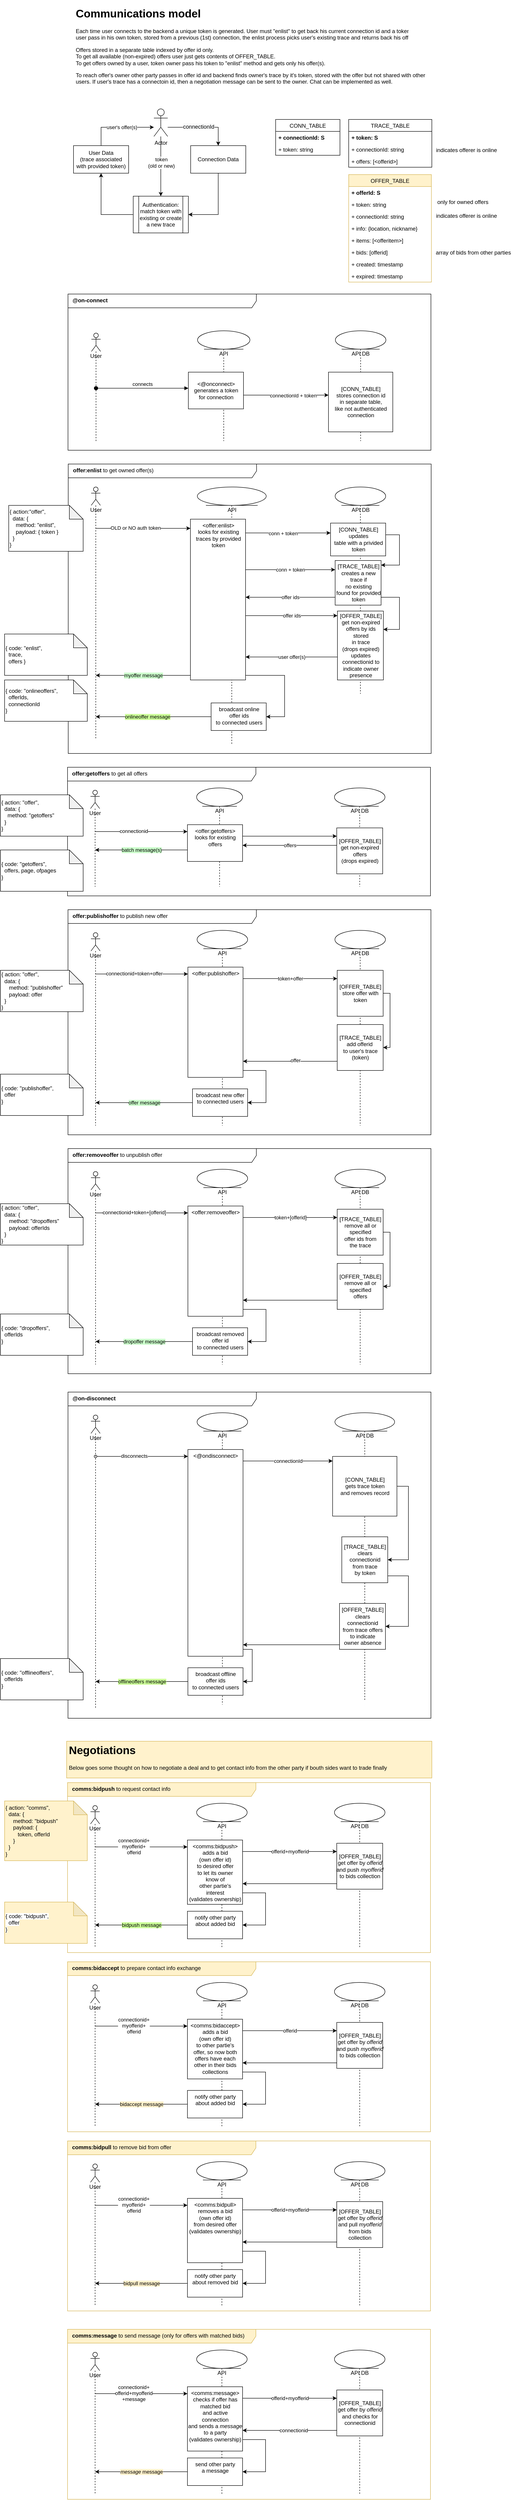 <mxfile version="14.9.6" type="device" pages="7"><diagram id="4MPC-70Ac1xWpYq3L0gV" name="Comms"><mxGraphModel dx="2125" dy="892" grid="1" gridSize="10" guides="1" tooltips="1" connect="1" arrows="1" fold="1" page="1" pageScale="1" pageWidth="827" pageHeight="1169" math="0" shadow="0"><root><mxCell id="fXBi3EkeCqByKa08R1XL-0"/><mxCell id="fXBi3EkeCqByKa08R1XL-1" parent="fXBi3EkeCqByKa08R1XL-0"/><mxCell id="qowdmNbrII0ZZ0yE9_Mi-63" value="&lt;div&gt;&lt;b&gt;@on-connect&lt;/b&gt;&lt;span&gt;&amp;nbsp;&lt;/span&gt;&lt;/div&gt;" style="shape=umlFrame;whiteSpace=wrap;html=1;verticalAlign=top;width=410;height=30;align=left;spacingLeft=8;" parent="fXBi3EkeCqByKa08R1XL-1" vertex="1"><mxGeometry x="18" y="640" width="790" height="340" as="geometry"/></mxCell><mxCell id="8upA7-bUKmXSz76la_48-24" value="&lt;div style=&quot;&quot;&gt;&lt;b&gt;offer:enlist&lt;/b&gt;&lt;span&gt; to get owned offer(s)&lt;/span&gt;&lt;/div&gt;" style="shape=umlFrame;whiteSpace=wrap;html=1;verticalAlign=top;width=410;height=30;align=left;spacingLeft=8;" parent="fXBi3EkeCqByKa08R1XL-1" vertex="1"><mxGeometry x="18.5" y="1010" width="790" height="630" as="geometry"/></mxCell><mxCell id="DUZ4BzsDFk3h0vNr3s05-0" value="&lt;h1&gt;Communications model&lt;/h1&gt;&lt;h1&gt;&lt;p style=&quot;font-size: 12px ; font-weight: 400&quot;&gt;Each time user connects to the backend a unique token is generated. User must &quot;enlist&quot; to get back his current connection id and a token. If a user pass in his own token, stored from a previous (1st) connection, the enlist process picks user's existing trace and returns back his offer(s).&lt;/p&gt;&lt;p style=&quot;font-size: 12px ; font-weight: 400&quot;&gt;Offers stored in a separate table indexed by offer id only.&lt;br&gt;To get all available (non-expired) offers user just gets contents of OFFER_TABLE.&lt;br&gt;To get offers owned by a user, token owner pass his token to &quot;enlist&quot; method and gets only his offer(s).&lt;/p&gt;&lt;p style=&quot;font-size: 12px ; font-weight: 400&quot;&gt;To reach offer's owner other party passes in offer id and backend finds owner's trace by it's token, stored with the offer but not shared with other users. If user's trace has a connectoin id, then a negotiation message can be sent to the owner. Chat can be implemented as well.&amp;nbsp;&lt;/p&gt;&lt;/h1&gt;" style="text;html=1;strokeColor=none;fillColor=none;spacing=5;spacingTop=-20;whiteSpace=wrap;overflow=hidden;rounded=0;" parent="fXBi3EkeCqByKa08R1XL-1" vertex="1"><mxGeometry x="30" y="10" width="770" height="180" as="geometry"/></mxCell><mxCell id="DUZ4BzsDFk3h0vNr3s05-8" style="edgeStyle=orthogonalEdgeStyle;rounded=0;orthogonalLoop=1;jettySize=auto;html=1;" parent="fXBi3EkeCqByKa08R1XL-1" source="DUZ4BzsDFk3h0vNr3s05-1" target="DUZ4BzsDFk3h0vNr3s05-3" edge="1"><mxGeometry relative="1" as="geometry"><Array as="points"><mxPoint x="90" y="277"/></Array></mxGeometry></mxCell><mxCell id="8upA7-bUKmXSz76la_48-25" value="user's offer(s)" style="edgeLabel;html=1;align=center;verticalAlign=middle;resizable=0;points=[];" parent="DUZ4BzsDFk3h0vNr3s05-8" vertex="1" connectable="0"><mxGeometry x="0.099" relative="1" as="geometry"><mxPoint as="offset"/></mxGeometry></mxCell><mxCell id="DUZ4BzsDFk3h0vNr3s05-1" value="User Data&lt;br&gt;(trace associated&lt;br&gt;with provided token)" style="rounded=0;whiteSpace=wrap;html=1;" parent="fXBi3EkeCqByKa08R1XL-1" vertex="1"><mxGeometry x="30" y="317" width="120" height="60" as="geometry"/></mxCell><mxCell id="DUZ4BzsDFk3h0vNr3s05-6" style="edgeStyle=orthogonalEdgeStyle;rounded=0;orthogonalLoop=1;jettySize=auto;html=1;" parent="fXBi3EkeCqByKa08R1XL-1" source="DUZ4BzsDFk3h0vNr3s05-2" target="DUZ4BzsDFk3h0vNr3s05-5" edge="1"><mxGeometry relative="1" as="geometry"><Array as="points"><mxPoint x="345" y="467"/></Array></mxGeometry></mxCell><mxCell id="DUZ4BzsDFk3h0vNr3s05-2" value="Connection Data" style="rounded=0;whiteSpace=wrap;html=1;" parent="fXBi3EkeCqByKa08R1XL-1" vertex="1"><mxGeometry x="285" y="317" width="120" height="60" as="geometry"/></mxCell><mxCell id="DUZ4BzsDFk3h0vNr3s05-4" style="edgeStyle=orthogonalEdgeStyle;rounded=0;orthogonalLoop=1;jettySize=auto;html=1;" parent="fXBi3EkeCqByKa08R1XL-1" source="DUZ4BzsDFk3h0vNr3s05-3" target="DUZ4BzsDFk3h0vNr3s05-2" edge="1"><mxGeometry relative="1" as="geometry"><Array as="points"><mxPoint x="345" y="277"/></Array></mxGeometry></mxCell><mxCell id="DUZ4BzsDFk3h0vNr3s05-10" value="&lt;span style=&quot;font-size: 12px ; background-color: rgb(248 , 249 , 250)&quot;&gt;connectionId&lt;/span&gt;" style="edgeLabel;html=1;align=center;verticalAlign=middle;resizable=0;points=[];" parent="DUZ4BzsDFk3h0vNr3s05-4" vertex="1" connectable="0"><mxGeometry x="-0.107" y="1" relative="1" as="geometry"><mxPoint as="offset"/></mxGeometry></mxCell><mxCell id="DUZ4BzsDFk3h0vNr3s05-7" style="edgeStyle=orthogonalEdgeStyle;rounded=0;orthogonalLoop=1;jettySize=auto;html=1;" parent="fXBi3EkeCqByKa08R1XL-1" source="DUZ4BzsDFk3h0vNr3s05-3" target="DUZ4BzsDFk3h0vNr3s05-5" edge="1"><mxGeometry relative="1" as="geometry"/></mxCell><mxCell id="DUZ4BzsDFk3h0vNr3s05-29" value="token&lt;br&gt;(old or new)" style="edgeLabel;html=1;align=center;verticalAlign=middle;resizable=0;points=[];" parent="DUZ4BzsDFk3h0vNr3s05-7" vertex="1" connectable="0"><mxGeometry x="-0.123" y="1" relative="1" as="geometry"><mxPoint as="offset"/></mxGeometry></mxCell><mxCell id="DUZ4BzsDFk3h0vNr3s05-3" value="Actor" style="shape=umlActor;verticalLabelPosition=bottom;verticalAlign=top;html=1;outlineConnect=0;" parent="fXBi3EkeCqByKa08R1XL-1" vertex="1"><mxGeometry x="205" y="237" width="30" height="60" as="geometry"/></mxCell><mxCell id="DUZ4BzsDFk3h0vNr3s05-9" style="edgeStyle=orthogonalEdgeStyle;rounded=0;orthogonalLoop=1;jettySize=auto;html=1;" parent="fXBi3EkeCqByKa08R1XL-1" source="DUZ4BzsDFk3h0vNr3s05-5" target="DUZ4BzsDFk3h0vNr3s05-1" edge="1"><mxGeometry relative="1" as="geometry"/></mxCell><mxCell id="DUZ4BzsDFk3h0vNr3s05-5" value="Authentication:&lt;br&gt;match token with existing or create a new trace" style="shape=process;whiteSpace=wrap;html=1;backgroundOutline=1;" parent="fXBi3EkeCqByKa08R1XL-1" vertex="1"><mxGeometry x="160" y="427" width="120" height="80" as="geometry"/></mxCell><mxCell id="DUZ4BzsDFk3h0vNr3s05-22" style="edgeStyle=orthogonalEdgeStyle;rounded=0;orthogonalLoop=1;jettySize=auto;html=1;" parent="fXBi3EkeCqByKa08R1XL-1" source="DUZ4BzsDFk3h0vNr3s05-13" target="DUZ4BzsDFk3h0vNr3s05-21" edge="1"><mxGeometry relative="1" as="geometry"><Array as="points"><mxPoint x="229.5" y="1150"/><mxPoint x="229.5" y="1150"/></Array><mxPoint x="78.2" y="1232.5" as="sourcePoint"/></mxGeometry></mxCell><mxCell id="DUZ4BzsDFk3h0vNr3s05-23" value="OLD or NO auth token" style="edgeLabel;html=1;align=center;verticalAlign=middle;resizable=0;points=[];" parent="DUZ4BzsDFk3h0vNr3s05-22" vertex="1" connectable="0"><mxGeometry x="-0.165" y="1" relative="1" as="geometry"><mxPoint as="offset"/></mxGeometry></mxCell><mxCell id="DUZ4BzsDFk3h0vNr3s05-13" value="User" style="shape=umlLifeline;participant=umlActor;perimeter=lifelinePerimeter;whiteSpace=wrap;html=1;container=1;collapsible=0;recursiveResize=0;verticalAlign=top;spacingTop=36;outlineConnect=0;" parent="fXBi3EkeCqByKa08R1XL-1" vertex="1"><mxGeometry x="68.5" y="1060" width="20" height="550" as="geometry"/></mxCell><mxCell id="DUZ4BzsDFk3h0vNr3s05-14" value="API" style="shape=umlLifeline;participant=umlEntity;perimeter=lifelinePerimeter;whiteSpace=wrap;html=1;container=1;collapsible=0;recursiveResize=0;verticalAlign=top;spacingTop=36;outlineConnect=0;" parent="fXBi3EkeCqByKa08R1XL-1" vertex="1"><mxGeometry x="299.5" y="1060" width="150" height="560" as="geometry"/></mxCell><mxCell id="qowdmNbrII0ZZ0yE9_Mi-78" style="edgeStyle=orthogonalEdgeStyle;rounded=0;orthogonalLoop=1;jettySize=auto;html=1;startArrow=none;startFill=0;" parent="DUZ4BzsDFk3h0vNr3s05-14" source="DUZ4BzsDFk3h0vNr3s05-21" target="qowdmNbrII0ZZ0yE9_Mi-76" edge="1"><mxGeometry relative="1" as="geometry"><Array as="points"><mxPoint x="190" y="410"/><mxPoint x="190" y="500"/></Array></mxGeometry></mxCell><mxCell id="DUZ4BzsDFk3h0vNr3s05-21" value="&amp;lt;offer:enlist&amp;gt;&lt;br&gt;looks for existing&lt;br&gt;traces by provided&lt;br&gt;token" style="html=1;points=[];perimeter=orthogonalPerimeter;verticalAlign=top;" parent="DUZ4BzsDFk3h0vNr3s05-14" vertex="1"><mxGeometry x="-15" y="70" width="120" height="350" as="geometry"/></mxCell><mxCell id="qowdmNbrII0ZZ0yE9_Mi-76" value="broadcast online&lt;br&gt;offer ids&lt;br&gt;to connected users" style="html=1;points=[];perimeter=orthogonalPerimeter;verticalAlign=top;" parent="DUZ4BzsDFk3h0vNr3s05-14" vertex="1"><mxGeometry x="30" y="470" width="120" height="60" as="geometry"/></mxCell><mxCell id="DUZ4BzsDFk3h0vNr3s05-25" style="edgeStyle=orthogonalEdgeStyle;rounded=0;orthogonalLoop=1;jettySize=auto;html=1;" parent="fXBi3EkeCqByKa08R1XL-1" source="DUZ4BzsDFk3h0vNr3s05-21" target="DUZ4BzsDFk3h0vNr3s05-26" edge="1"><mxGeometry relative="1" as="geometry"><mxPoint x="559.5" y="1250" as="targetPoint"/><Array as="points"><mxPoint x="549.5" y="1160"/><mxPoint x="549.5" y="1160"/></Array></mxGeometry></mxCell><mxCell id="8upA7-bUKmXSz76la_48-17" value="conn + token" style="edgeLabel;html=1;align=center;verticalAlign=middle;resizable=0;points=[];" parent="DUZ4BzsDFk3h0vNr3s05-25" vertex="1" connectable="0"><mxGeometry x="-0.126" y="-1" relative="1" as="geometry"><mxPoint as="offset"/></mxGeometry></mxCell><mxCell id="DUZ4BzsDFk3h0vNr3s05-31" value="myoffer message" style="edgeStyle=orthogonalEdgeStyle;rounded=0;orthogonalLoop=1;jettySize=auto;html=1;labelBackgroundColor=#CCFFCC;" parent="fXBi3EkeCqByKa08R1XL-1" source="DUZ4BzsDFk3h0vNr3s05-21" target="DUZ4BzsDFk3h0vNr3s05-13" edge="1"><mxGeometry relative="1" as="geometry"><Array as="points"><mxPoint x="179.5" y="1470"/><mxPoint x="179.5" y="1470"/></Array><mxPoint x="259.5" y="1485" as="sourcePoint"/><mxPoint x="78.2" y="1485.04" as="targetPoint"/></mxGeometry></mxCell><mxCell id="8upA7-bUKmXSz76la_48-0" value="CONN_TABLE" style="swimlane;fontStyle=0;childLayout=stackLayout;horizontal=1;startSize=26;fillColor=none;horizontalStack=0;resizeParent=1;resizeParentMax=0;resizeLast=0;collapsible=1;marginBottom=0;" parent="fXBi3EkeCqByKa08R1XL-1" vertex="1"><mxGeometry x="470" y="260" width="140" height="78" as="geometry"/></mxCell><mxCell id="8upA7-bUKmXSz76la_48-1" value="+ connectionId: S" style="text;strokeColor=none;fillColor=none;align=left;verticalAlign=top;spacingLeft=4;spacingRight=4;overflow=hidden;rotatable=0;points=[[0,0.5],[1,0.5]];portConstraint=eastwest;fontStyle=1" parent="8upA7-bUKmXSz76la_48-0" vertex="1"><mxGeometry y="26" width="140" height="26" as="geometry"/></mxCell><mxCell id="8upA7-bUKmXSz76la_48-2" value="+ token: string" style="text;strokeColor=none;fillColor=none;align=left;verticalAlign=top;spacingLeft=4;spacingRight=4;overflow=hidden;rotatable=0;points=[[0,0.5],[1,0.5]];portConstraint=eastwest;" parent="8upA7-bUKmXSz76la_48-0" vertex="1"><mxGeometry y="52" width="140" height="26" as="geometry"/></mxCell><mxCell id="8upA7-bUKmXSz76la_48-5" value="TRACE_TABLE" style="swimlane;fontStyle=0;childLayout=stackLayout;horizontal=1;startSize=26;fillColor=none;horizontalStack=0;resizeParent=1;resizeParentMax=0;resizeLast=0;collapsible=1;marginBottom=0;" parent="fXBi3EkeCqByKa08R1XL-1" vertex="1"><mxGeometry x="629" y="260" width="181" height="104" as="geometry"/></mxCell><mxCell id="8upA7-bUKmXSz76la_48-6" value="+ token: S" style="text;strokeColor=none;fillColor=none;align=left;verticalAlign=top;spacingLeft=4;spacingRight=4;overflow=hidden;rotatable=0;points=[[0,0.5],[1,0.5]];portConstraint=eastwest;fontStyle=1" parent="8upA7-bUKmXSz76la_48-5" vertex="1"><mxGeometry y="26" width="181" height="26" as="geometry"/></mxCell><mxCell id="8upA7-bUKmXSz76la_48-7" value="+ connectionId: string" style="text;strokeColor=none;fillColor=none;align=left;verticalAlign=top;spacingLeft=4;spacingRight=4;overflow=hidden;rotatable=0;points=[[0,0.5],[1,0.5]];portConstraint=eastwest;" parent="8upA7-bUKmXSz76la_48-5" vertex="1"><mxGeometry y="52" width="181" height="26" as="geometry"/></mxCell><mxCell id="8upA7-bUKmXSz76la_48-13" value="+ offers: [&lt;offerid&gt;]" style="text;strokeColor=none;fillColor=none;align=left;verticalAlign=top;spacingLeft=4;spacingRight=4;overflow=hidden;rotatable=0;points=[[0,0.5],[1,0.5]];portConstraint=eastwest;fontStyle=0" parent="8upA7-bUKmXSz76la_48-5" vertex="1"><mxGeometry y="78" width="181" height="26" as="geometry"/></mxCell><mxCell id="8upA7-bUKmXSz76la_48-9" value="OFFER_TABLE" style="swimlane;fontStyle=0;childLayout=stackLayout;horizontal=1;startSize=26;fillColor=#fff2cc;horizontalStack=0;resizeParent=1;resizeParentMax=0;resizeLast=0;collapsible=1;marginBottom=0;strokeColor=#d6b656;" parent="fXBi3EkeCqByKa08R1XL-1" vertex="1"><mxGeometry x="629" y="380" width="180" height="234" as="geometry"/></mxCell><mxCell id="8upA7-bUKmXSz76la_48-10" value="+ offerId: S" style="text;strokeColor=none;fillColor=none;align=left;verticalAlign=top;spacingLeft=4;spacingRight=4;overflow=hidden;rotatable=0;points=[[0,0.5],[1,0.5]];portConstraint=eastwest;fontStyle=1" parent="8upA7-bUKmXSz76la_48-9" vertex="1"><mxGeometry y="26" width="180" height="26" as="geometry"/></mxCell><mxCell id="8upA7-bUKmXSz76la_48-11" value="+ token: string" style="text;strokeColor=none;fillColor=none;align=left;verticalAlign=top;spacingLeft=4;spacingRight=4;overflow=hidden;rotatable=0;points=[[0,0.5],[1,0.5]];portConstraint=eastwest;" parent="8upA7-bUKmXSz76la_48-9" vertex="1"><mxGeometry y="52" width="180" height="26" as="geometry"/></mxCell><mxCell id="qowdmNbrII0ZZ0yE9_Mi-68" value="+ connectionId: string" style="text;strokeColor=none;fillColor=none;align=left;verticalAlign=top;spacingLeft=4;spacingRight=4;overflow=hidden;rotatable=0;points=[[0,0.5],[1,0.5]];portConstraint=eastwest;" parent="8upA7-bUKmXSz76la_48-9" vertex="1"><mxGeometry y="78" width="180" height="26" as="geometry"/></mxCell><mxCell id="8upA7-bUKmXSz76la_48-14" value="+ info: {location, nickname}" style="text;strokeColor=none;fillColor=none;align=left;verticalAlign=top;spacingLeft=4;spacingRight=4;overflow=hidden;rotatable=0;points=[[0,0.5],[1,0.5]];portConstraint=eastwest;" parent="8upA7-bUKmXSz76la_48-9" vertex="1"><mxGeometry y="104" width="180" height="26" as="geometry"/></mxCell><mxCell id="8upA7-bUKmXSz76la_48-12" value="+ items: [&lt;offeritem&gt;]" style="text;strokeColor=none;fillColor=none;align=left;verticalAlign=top;spacingLeft=4;spacingRight=4;overflow=hidden;rotatable=0;points=[[0,0.5],[1,0.5]];portConstraint=eastwest;" parent="8upA7-bUKmXSz76la_48-9" vertex="1"><mxGeometry y="130" width="180" height="26" as="geometry"/></mxCell><mxCell id="n1u6C8sD2J4n8uzn6Pmf-16" value="+ bids: [offerid]" style="text;strokeColor=none;fillColor=none;align=left;verticalAlign=top;spacingLeft=4;spacingRight=4;overflow=hidden;rotatable=0;points=[[0,0.5],[1,0.5]];portConstraint=eastwest;" parent="8upA7-bUKmXSz76la_48-9" vertex="1"><mxGeometry y="156" width="180" height="26" as="geometry"/></mxCell><mxCell id="8upA7-bUKmXSz76la_48-15" value="+ created: timestamp" style="text;strokeColor=none;fillColor=none;align=left;verticalAlign=top;spacingLeft=4;spacingRight=4;overflow=hidden;rotatable=0;points=[[0,0.5],[1,0.5]];portConstraint=eastwest;" parent="8upA7-bUKmXSz76la_48-9" vertex="1"><mxGeometry y="182" width="180" height="26" as="geometry"/></mxCell><mxCell id="8upA7-bUKmXSz76la_48-16" value="+ expired: timestamp" style="text;strokeColor=none;fillColor=none;align=left;verticalAlign=top;spacingLeft=4;spacingRight=4;overflow=hidden;rotatable=0;points=[[0,0.5],[1,0.5]];portConstraint=eastwest;" parent="8upA7-bUKmXSz76la_48-9" vertex="1"><mxGeometry y="208" width="180" height="26" as="geometry"/></mxCell><mxCell id="8upA7-bUKmXSz76la_48-18" value="conn + token" style="edgeStyle=orthogonalEdgeStyle;rounded=0;orthogonalLoop=1;jettySize=auto;html=1;" parent="fXBi3EkeCqByKa08R1XL-1" source="DUZ4BzsDFk3h0vNr3s05-21" target="DUZ4BzsDFk3h0vNr3s05-27" edge="1"><mxGeometry relative="1" as="geometry"><Array as="points"><mxPoint x="549.5" y="1240"/><mxPoint x="549.5" y="1240"/></Array></mxGeometry></mxCell><mxCell id="8upA7-bUKmXSz76la_48-21" value="user offer(s)" style="edgeStyle=orthogonalEdgeStyle;rounded=0;orthogonalLoop=1;jettySize=auto;html=1;" parent="fXBi3EkeCqByKa08R1XL-1" source="8upA7-bUKmXSz76la_48-19" target="DUZ4BzsDFk3h0vNr3s05-21" edge="1"><mxGeometry relative="1" as="geometry"><Array as="points"><mxPoint x="539.5" y="1430"/><mxPoint x="539.5" y="1430"/></Array></mxGeometry></mxCell><mxCell id="8upA7-bUKmXSz76la_48-22" value="offer ids" style="edgeStyle=orthogonalEdgeStyle;rounded=0;orthogonalLoop=1;jettySize=auto;html=1;" parent="fXBi3EkeCqByKa08R1XL-1" source="DUZ4BzsDFk3h0vNr3s05-27" target="DUZ4BzsDFk3h0vNr3s05-21" edge="1"><mxGeometry relative="1" as="geometry"><Array as="points"><mxPoint x="559.5" y="1300"/><mxPoint x="559.5" y="1300"/></Array></mxGeometry></mxCell><mxCell id="8upA7-bUKmXSz76la_48-23" value="offer ids" style="edgeStyle=orthogonalEdgeStyle;rounded=0;orthogonalLoop=1;jettySize=auto;html=1;" parent="fXBi3EkeCqByKa08R1XL-1" source="DUZ4BzsDFk3h0vNr3s05-21" target="8upA7-bUKmXSz76la_48-19" edge="1"><mxGeometry relative="1" as="geometry"><Array as="points"><mxPoint x="559.5" y="1340"/><mxPoint x="559.5" y="1340"/></Array></mxGeometry></mxCell><mxCell id="8upA7-bUKmXSz76la_48-27" value="&lt;div&gt;&lt;b&gt;offer:getoffers&lt;/b&gt;&lt;span&gt; to get all offers&lt;/span&gt;&lt;/div&gt;" style="shape=umlFrame;whiteSpace=wrap;html=1;verticalAlign=top;width=410;height=30;align=left;spacingLeft=8;" parent="fXBi3EkeCqByKa08R1XL-1" vertex="1"><mxGeometry x="17" y="1670" width="790" height="280" as="geometry"/></mxCell><mxCell id="8upA7-bUKmXSz76la_48-28" style="edgeStyle=orthogonalEdgeStyle;rounded=0;orthogonalLoop=1;jettySize=auto;html=1;" parent="fXBi3EkeCqByKa08R1XL-1" source="8upA7-bUKmXSz76la_48-30" target="8upA7-bUKmXSz76la_48-33" edge="1"><mxGeometry relative="1" as="geometry"><Array as="points"><mxPoint x="208" y="1810"/><mxPoint x="208" y="1810"/></Array></mxGeometry></mxCell><mxCell id="8upA7-bUKmXSz76la_48-29" value="connectionid" style="edgeLabel;html=1;align=center;verticalAlign=middle;resizable=0;points=[];" parent="8upA7-bUKmXSz76la_48-28" vertex="1" connectable="0"><mxGeometry x="-0.165" y="1" relative="1" as="geometry"><mxPoint as="offset"/></mxGeometry></mxCell><mxCell id="8upA7-bUKmXSz76la_48-30" value="User" style="shape=umlLifeline;participant=umlActor;perimeter=lifelinePerimeter;whiteSpace=wrap;html=1;container=1;collapsible=0;recursiveResize=0;verticalAlign=top;spacingTop=36;outlineConnect=0;" parent="fXBi3EkeCqByKa08R1XL-1" vertex="1"><mxGeometry x="67" y="1720" width="20" height="210" as="geometry"/></mxCell><mxCell id="8upA7-bUKmXSz76la_48-31" value="API" style="shape=umlLifeline;participant=umlEntity;perimeter=lifelinePerimeter;whiteSpace=wrap;html=1;container=1;collapsible=0;recursiveResize=0;verticalAlign=top;spacingTop=36;outlineConnect=0;" parent="fXBi3EkeCqByKa08R1XL-1" vertex="1"><mxGeometry x="298" y="1715" width="100" height="215" as="geometry"/></mxCell><mxCell id="8upA7-bUKmXSz76la_48-33" value="&amp;lt;offer:getoffers&amp;gt;&lt;br&gt;looks for existing&lt;br&gt;offers" style="html=1;points=[];perimeter=orthogonalPerimeter;verticalAlign=top;" parent="8upA7-bUKmXSz76la_48-31" vertex="1"><mxGeometry x="-20" y="80" width="120" height="80" as="geometry"/></mxCell><mxCell id="8upA7-bUKmXSz76la_48-35" value="API DB" style="shape=umlLifeline;participant=umlEntity;perimeter=lifelinePerimeter;whiteSpace=wrap;html=1;container=1;collapsible=0;recursiveResize=0;verticalAlign=top;spacingTop=36;outlineConnect=0;" parent="fXBi3EkeCqByKa08R1XL-1" vertex="1"><mxGeometry x="598" y="1715" width="110" height="215" as="geometry"/></mxCell><mxCell id="8upA7-bUKmXSz76la_48-44" value="batch message(s)" style="edgeStyle=orthogonalEdgeStyle;rounded=0;orthogonalLoop=1;jettySize=auto;html=1;labelBackgroundColor=#CCFFCC;" parent="fXBi3EkeCqByKa08R1XL-1" source="8upA7-bUKmXSz76la_48-33" target="8upA7-bUKmXSz76la_48-30" edge="1"><mxGeometry relative="1" as="geometry"><Array as="points"><mxPoint x="188" y="1850"/><mxPoint x="188" y="1850"/></Array></mxGeometry></mxCell><mxCell id="8upA7-bUKmXSz76la_48-46" value="offers" style="edgeStyle=orthogonalEdgeStyle;rounded=0;orthogonalLoop=1;jettySize=auto;html=1;" parent="fXBi3EkeCqByKa08R1XL-1" source="8upA7-bUKmXSz76la_48-47" target="8upA7-bUKmXSz76la_48-33" edge="1"><mxGeometry relative="1" as="geometry"><Array as="points"><mxPoint x="538" y="1840"/><mxPoint x="538" y="1840"/></Array></mxGeometry></mxCell><mxCell id="8upA7-bUKmXSz76la_48-47" value="[OFFER_TABLE]&lt;br&gt;get non-expired&lt;br&gt;offers&lt;br&gt;(drops expired)" style="html=1;points=[];perimeter=orthogonalPerimeter;" parent="fXBi3EkeCqByKa08R1XL-1" vertex="1"><mxGeometry x="603" y="1802" width="100" height="100" as="geometry"/></mxCell><mxCell id="8upA7-bUKmXSz76la_48-50" value="" style="edgeStyle=orthogonalEdgeStyle;rounded=0;orthogonalLoop=1;jettySize=auto;html=1;" parent="fXBi3EkeCqByKa08R1XL-1" source="8upA7-bUKmXSz76la_48-33" target="8upA7-bUKmXSz76la_48-47" edge="1"><mxGeometry relative="1" as="geometry"><Array as="points"><mxPoint x="528" y="1820"/><mxPoint x="528" y="1820"/></Array></mxGeometry></mxCell><mxCell id="qowdmNbrII0ZZ0yE9_Mi-0" value="&lt;div&gt;&lt;b&gt;offer:publishoffer&lt;/b&gt;&lt;span&gt;&amp;nbsp;to publish new offer&lt;/span&gt;&lt;/div&gt;" style="shape=umlFrame;whiteSpace=wrap;html=1;verticalAlign=top;width=410;height=30;align=left;spacingLeft=8;" parent="fXBi3EkeCqByKa08R1XL-1" vertex="1"><mxGeometry x="18" y="1980" width="790" height="490" as="geometry"/></mxCell><mxCell id="qowdmNbrII0ZZ0yE9_Mi-1" style="edgeStyle=orthogonalEdgeStyle;rounded=0;orthogonalLoop=1;jettySize=auto;html=1;" parent="fXBi3EkeCqByKa08R1XL-1" source="qowdmNbrII0ZZ0yE9_Mi-3" target="qowdmNbrII0ZZ0yE9_Mi-5" edge="1"><mxGeometry relative="1" as="geometry"><Array as="points"><mxPoint x="209" y="2120"/><mxPoint x="209" y="2120"/></Array></mxGeometry></mxCell><mxCell id="qowdmNbrII0ZZ0yE9_Mi-2" value="connectionid+token+offer" style="edgeLabel;html=1;align=center;verticalAlign=middle;resizable=0;points=[];" parent="qowdmNbrII0ZZ0yE9_Mi-1" vertex="1" connectable="0"><mxGeometry x="-0.165" y="1" relative="1" as="geometry"><mxPoint as="offset"/></mxGeometry></mxCell><mxCell id="qowdmNbrII0ZZ0yE9_Mi-3" value="User" style="shape=umlLifeline;participant=umlActor;perimeter=lifelinePerimeter;whiteSpace=wrap;html=1;container=1;collapsible=0;recursiveResize=0;verticalAlign=top;spacingTop=36;outlineConnect=0;" parent="fXBi3EkeCqByKa08R1XL-1" vertex="1"><mxGeometry x="68" y="2030" width="20" height="420" as="geometry"/></mxCell><mxCell id="qowdmNbrII0ZZ0yE9_Mi-4" value="API" style="shape=umlLifeline;participant=umlEntity;perimeter=lifelinePerimeter;whiteSpace=wrap;html=1;container=1;collapsible=0;recursiveResize=0;verticalAlign=top;spacingTop=36;outlineConnect=0;" parent="fXBi3EkeCqByKa08R1XL-1" vertex="1"><mxGeometry x="299" y="2025" width="110" height="425" as="geometry"/></mxCell><mxCell id="qowdmNbrII0ZZ0yE9_Mi-16" style="edgeStyle=orthogonalEdgeStyle;rounded=0;orthogonalLoop=1;jettySize=auto;html=1;" parent="qowdmNbrII0ZZ0yE9_Mi-4" source="qowdmNbrII0ZZ0yE9_Mi-5" target="qowdmNbrII0ZZ0yE9_Mi-15" edge="1"><mxGeometry relative="1" as="geometry"><Array as="points"><mxPoint x="150" y="305"/><mxPoint x="150" y="375"/></Array></mxGeometry></mxCell><mxCell id="qowdmNbrII0ZZ0yE9_Mi-5" value="&amp;lt;offer:publishoffer&amp;gt;&lt;br&gt;" style="html=1;points=[];perimeter=orthogonalPerimeter;verticalAlign=top;" parent="qowdmNbrII0ZZ0yE9_Mi-4" vertex="1"><mxGeometry x="-20" y="80" width="120" height="240" as="geometry"/></mxCell><mxCell id="qowdmNbrII0ZZ0yE9_Mi-15" value="broadcast new offer&lt;br&gt;to connected users" style="html=1;points=[];perimeter=orthogonalPerimeter;verticalAlign=top;" parent="qowdmNbrII0ZZ0yE9_Mi-4" vertex="1"><mxGeometry x="-10" y="345" width="120" height="60" as="geometry"/></mxCell><mxCell id="qowdmNbrII0ZZ0yE9_Mi-6" value="API DB" style="shape=umlLifeline;participant=umlEntity;perimeter=lifelinePerimeter;whiteSpace=wrap;html=1;container=1;collapsible=0;recursiveResize=0;verticalAlign=top;spacingTop=36;outlineConnect=0;" parent="fXBi3EkeCqByKa08R1XL-1" vertex="1"><mxGeometry x="599" y="2025" width="110" height="425" as="geometry"/></mxCell><mxCell id="qowdmNbrII0ZZ0yE9_Mi-11" value="[TRACE_TABLE]&lt;br&gt;add offerid&amp;nbsp;&lt;br&gt;to user's trace&lt;br&gt;(token)" style="html=1;points=[];perimeter=orthogonalPerimeter;" parent="qowdmNbrII0ZZ0yE9_Mi-6" vertex="1"><mxGeometry x="5" y="205" width="100" height="100" as="geometry"/></mxCell><mxCell id="qowdmNbrII0ZZ0yE9_Mi-12" style="edgeStyle=orthogonalEdgeStyle;rounded=0;orthogonalLoop=1;jettySize=auto;html=1;" parent="fXBi3EkeCqByKa08R1XL-1" source="qowdmNbrII0ZZ0yE9_Mi-9" target="qowdmNbrII0ZZ0yE9_Mi-11" edge="1"><mxGeometry relative="1" as="geometry"><Array as="points"><mxPoint x="719" y="2162"/><mxPoint x="719" y="2280"/></Array></mxGeometry></mxCell><mxCell id="qowdmNbrII0ZZ0yE9_Mi-9" value="[OFFER_TABLE]&lt;br&gt;store offer with&lt;br&gt;token" style="html=1;points=[];perimeter=orthogonalPerimeter;" parent="fXBi3EkeCqByKa08R1XL-1" vertex="1"><mxGeometry x="604" y="2112" width="100" height="100" as="geometry"/></mxCell><mxCell id="qowdmNbrII0ZZ0yE9_Mi-10" value="token+offer" style="edgeStyle=orthogonalEdgeStyle;rounded=0;orthogonalLoop=1;jettySize=auto;html=1;" parent="fXBi3EkeCqByKa08R1XL-1" source="qowdmNbrII0ZZ0yE9_Mi-5" target="qowdmNbrII0ZZ0yE9_Mi-9" edge="1"><mxGeometry relative="1" as="geometry"><Array as="points"><mxPoint x="529" y="2130"/><mxPoint x="529" y="2130"/></Array></mxGeometry></mxCell><mxCell id="qowdmNbrII0ZZ0yE9_Mi-13" style="edgeStyle=orthogonalEdgeStyle;rounded=0;orthogonalLoop=1;jettySize=auto;html=1;" parent="fXBi3EkeCqByKa08R1XL-1" source="qowdmNbrII0ZZ0yE9_Mi-11" target="qowdmNbrII0ZZ0yE9_Mi-5" edge="1"><mxGeometry relative="1" as="geometry"><Array as="points"><mxPoint x="559" y="2310"/><mxPoint x="559" y="2310"/></Array></mxGeometry></mxCell><mxCell id="qowdmNbrII0ZZ0yE9_Mi-14" value="offer" style="edgeLabel;html=1;align=center;verticalAlign=middle;resizable=0;points=[];" parent="qowdmNbrII0ZZ0yE9_Mi-13" vertex="1" connectable="0"><mxGeometry x="-0.112" y="-2" relative="1" as="geometry"><mxPoint as="offset"/></mxGeometry></mxCell><mxCell id="qowdmNbrII0ZZ0yE9_Mi-17" value="offer message" style="edgeStyle=orthogonalEdgeStyle;rounded=0;orthogonalLoop=1;jettySize=auto;html=1;labelBackgroundColor=#CCFFCC;" parent="fXBi3EkeCqByKa08R1XL-1" source="qowdmNbrII0ZZ0yE9_Mi-15" target="qowdmNbrII0ZZ0yE9_Mi-3" edge="1"><mxGeometry relative="1" as="geometry"><Array as="points"><mxPoint x="129" y="2400"/><mxPoint x="129" y="2400"/></Array></mxGeometry></mxCell><mxCell id="qowdmNbrII0ZZ0yE9_Mi-18" value="&lt;div&gt;&lt;b&gt;offer:&lt;/b&gt;&lt;span&gt;&lt;b&gt;removeoffer&lt;/b&gt;&amp;nbsp;to unpublish offer&lt;/span&gt;&lt;/div&gt;" style="shape=umlFrame;whiteSpace=wrap;html=1;verticalAlign=top;width=410;height=30;align=left;spacingLeft=8;" parent="fXBi3EkeCqByKa08R1XL-1" vertex="1"><mxGeometry x="18" y="2500" width="790" height="490" as="geometry"/></mxCell><mxCell id="qowdmNbrII0ZZ0yE9_Mi-19" style="edgeStyle=orthogonalEdgeStyle;rounded=0;orthogonalLoop=1;jettySize=auto;html=1;" parent="fXBi3EkeCqByKa08R1XL-1" source="qowdmNbrII0ZZ0yE9_Mi-21" target="qowdmNbrII0ZZ0yE9_Mi-24" edge="1"><mxGeometry relative="1" as="geometry"><Array as="points"><mxPoint x="209" y="2640"/><mxPoint x="209" y="2640"/></Array></mxGeometry></mxCell><mxCell id="qowdmNbrII0ZZ0yE9_Mi-20" value="connectionid+token+[offerid]" style="edgeLabel;html=1;align=center;verticalAlign=middle;resizable=0;points=[];" parent="qowdmNbrII0ZZ0yE9_Mi-19" vertex="1" connectable="0"><mxGeometry x="-0.165" y="1" relative="1" as="geometry"><mxPoint as="offset"/></mxGeometry></mxCell><mxCell id="qowdmNbrII0ZZ0yE9_Mi-21" value="User" style="shape=umlLifeline;participant=umlActor;perimeter=lifelinePerimeter;whiteSpace=wrap;html=1;container=1;collapsible=0;recursiveResize=0;verticalAlign=top;spacingTop=36;outlineConnect=0;" parent="fXBi3EkeCqByKa08R1XL-1" vertex="1"><mxGeometry x="68" y="2550" width="20" height="420" as="geometry"/></mxCell><mxCell id="qowdmNbrII0ZZ0yE9_Mi-22" value="API" style="shape=umlLifeline;participant=umlEntity;perimeter=lifelinePerimeter;whiteSpace=wrap;html=1;container=1;collapsible=0;recursiveResize=0;verticalAlign=top;spacingTop=36;outlineConnect=0;" parent="fXBi3EkeCqByKa08R1XL-1" vertex="1"><mxGeometry x="299" y="2545" width="110" height="425" as="geometry"/></mxCell><mxCell id="qowdmNbrII0ZZ0yE9_Mi-23" style="edgeStyle=orthogonalEdgeStyle;rounded=0;orthogonalLoop=1;jettySize=auto;html=1;" parent="qowdmNbrII0ZZ0yE9_Mi-22" source="qowdmNbrII0ZZ0yE9_Mi-24" target="qowdmNbrII0ZZ0yE9_Mi-25" edge="1"><mxGeometry relative="1" as="geometry"><Array as="points"><mxPoint x="150" y="305"/><mxPoint x="150" y="375"/></Array></mxGeometry></mxCell><mxCell id="qowdmNbrII0ZZ0yE9_Mi-24" value="&amp;lt;offer:removeoffer&amp;gt;" style="html=1;points=[];perimeter=orthogonalPerimeter;verticalAlign=top;" parent="qowdmNbrII0ZZ0yE9_Mi-22" vertex="1"><mxGeometry x="-20" y="80" width="120" height="240" as="geometry"/></mxCell><mxCell id="qowdmNbrII0ZZ0yE9_Mi-25" value="broadcast removed&lt;br&gt;offer id&lt;br&gt;to connected users" style="html=1;points=[];perimeter=orthogonalPerimeter;verticalAlign=top;" parent="qowdmNbrII0ZZ0yE9_Mi-22" vertex="1"><mxGeometry x="-10" y="345" width="120" height="60" as="geometry"/></mxCell><mxCell id="qowdmNbrII0ZZ0yE9_Mi-26" value="API DB" style="shape=umlLifeline;participant=umlEntity;perimeter=lifelinePerimeter;whiteSpace=wrap;html=1;container=1;collapsible=0;recursiveResize=0;verticalAlign=top;spacingTop=36;outlineConnect=0;" parent="fXBi3EkeCqByKa08R1XL-1" vertex="1"><mxGeometry x="599" y="2545" width="110" height="425" as="geometry"/></mxCell><mxCell id="qowdmNbrII0ZZ0yE9_Mi-27" value="[OFFER_TABLE]&lt;br&gt;remove all or&lt;br&gt;specified&lt;br&gt;offers" style="html=1;points=[];perimeter=orthogonalPerimeter;" parent="qowdmNbrII0ZZ0yE9_Mi-26" vertex="1"><mxGeometry x="5" y="205" width="100" height="100" as="geometry"/></mxCell><mxCell id="qowdmNbrII0ZZ0yE9_Mi-29" style="edgeStyle=orthogonalEdgeStyle;rounded=0;orthogonalLoop=1;jettySize=auto;html=1;" parent="fXBi3EkeCqByKa08R1XL-1" source="qowdmNbrII0ZZ0yE9_Mi-30" target="qowdmNbrII0ZZ0yE9_Mi-27" edge="1"><mxGeometry relative="1" as="geometry"><Array as="points"><mxPoint x="719" y="2682"/><mxPoint x="719" y="2800"/></Array></mxGeometry></mxCell><mxCell id="qowdmNbrII0ZZ0yE9_Mi-30" value="[TRACE_TABLE]&lt;br&gt;remove all or&lt;br&gt;specified&lt;br&gt;offer ids from&lt;br&gt;the trace" style="html=1;points=[];perimeter=orthogonalPerimeter;" parent="fXBi3EkeCqByKa08R1XL-1" vertex="1"><mxGeometry x="604" y="2632" width="100" height="100" as="geometry"/></mxCell><mxCell id="qowdmNbrII0ZZ0yE9_Mi-31" value="token+[offerid]" style="edgeStyle=orthogonalEdgeStyle;rounded=0;orthogonalLoop=1;jettySize=auto;html=1;" parent="fXBi3EkeCqByKa08R1XL-1" source="qowdmNbrII0ZZ0yE9_Mi-24" target="qowdmNbrII0ZZ0yE9_Mi-30" edge="1"><mxGeometry relative="1" as="geometry"><Array as="points"><mxPoint x="529" y="2650"/><mxPoint x="529" y="2650"/></Array></mxGeometry></mxCell><mxCell id="qowdmNbrII0ZZ0yE9_Mi-32" style="edgeStyle=orthogonalEdgeStyle;rounded=0;orthogonalLoop=1;jettySize=auto;html=1;" parent="fXBi3EkeCqByKa08R1XL-1" source="qowdmNbrII0ZZ0yE9_Mi-27" target="qowdmNbrII0ZZ0yE9_Mi-24" edge="1"><mxGeometry relative="1" as="geometry"><Array as="points"><mxPoint x="559" y="2830"/><mxPoint x="559" y="2830"/></Array></mxGeometry></mxCell><mxCell id="qowdmNbrII0ZZ0yE9_Mi-34" value="dropoffer message" style="edgeStyle=orthogonalEdgeStyle;rounded=0;orthogonalLoop=1;jettySize=auto;html=1;labelBackgroundColor=#CCFFCC;" parent="fXBi3EkeCqByKa08R1XL-1" source="qowdmNbrII0ZZ0yE9_Mi-25" target="qowdmNbrII0ZZ0yE9_Mi-21" edge="1"><mxGeometry relative="1" as="geometry"><Array as="points"><mxPoint x="129" y="2920"/><mxPoint x="129" y="2920"/></Array></mxGeometry></mxCell><mxCell id="qowdmNbrII0ZZ0yE9_Mi-35" value="&lt;div&gt;&lt;b&gt;@on-disconnect&lt;/b&gt;&lt;/div&gt;" style="shape=umlFrame;whiteSpace=wrap;html=1;verticalAlign=top;width=410;height=30;align=left;spacingLeft=8;" parent="fXBi3EkeCqByKa08R1XL-1" vertex="1"><mxGeometry x="18" y="3030" width="790" height="710" as="geometry"/></mxCell><mxCell id="qowdmNbrII0ZZ0yE9_Mi-36" style="edgeStyle=orthogonalEdgeStyle;rounded=0;orthogonalLoop=1;jettySize=auto;html=1;startArrow=oval;startFill=0;" parent="fXBi3EkeCqByKa08R1XL-1" source="qowdmNbrII0ZZ0yE9_Mi-38" target="qowdmNbrII0ZZ0yE9_Mi-41" edge="1"><mxGeometry relative="1" as="geometry"><Array as="points"><mxPoint x="209" y="3170"/><mxPoint x="209" y="3170"/></Array></mxGeometry></mxCell><mxCell id="qowdmNbrII0ZZ0yE9_Mi-37" value="disconnects" style="edgeLabel;html=1;align=center;verticalAlign=middle;resizable=0;points=[];" parent="qowdmNbrII0ZZ0yE9_Mi-36" vertex="1" connectable="0"><mxGeometry x="-0.165" y="1" relative="1" as="geometry"><mxPoint as="offset"/></mxGeometry></mxCell><mxCell id="qowdmNbrII0ZZ0yE9_Mi-38" value="User" style="shape=umlLifeline;participant=umlActor;perimeter=lifelinePerimeter;whiteSpace=wrap;html=1;container=1;collapsible=0;recursiveResize=0;verticalAlign=top;spacingTop=36;outlineConnect=0;" parent="fXBi3EkeCqByKa08R1XL-1" vertex="1"><mxGeometry x="68" y="3080" width="20" height="640" as="geometry"/></mxCell><mxCell id="qowdmNbrII0ZZ0yE9_Mi-39" value="API" style="shape=umlLifeline;participant=umlEntity;perimeter=lifelinePerimeter;whiteSpace=wrap;html=1;container=1;collapsible=0;recursiveResize=0;verticalAlign=top;spacingTop=36;outlineConnect=0;" parent="fXBi3EkeCqByKa08R1XL-1" vertex="1"><mxGeometry x="299" y="3075" width="110" height="635" as="geometry"/></mxCell><mxCell id="qowdmNbrII0ZZ0yE9_Mi-73" style="edgeStyle=orthogonalEdgeStyle;rounded=0;orthogonalLoop=1;jettySize=auto;html=1;startArrow=none;startFill=0;" parent="qowdmNbrII0ZZ0yE9_Mi-39" source="qowdmNbrII0ZZ0yE9_Mi-41" target="qowdmNbrII0ZZ0yE9_Mi-72" edge="1"><mxGeometry relative="1" as="geometry"><Array as="points"><mxPoint x="120" y="515"/><mxPoint x="120" y="585"/></Array></mxGeometry></mxCell><mxCell id="qowdmNbrII0ZZ0yE9_Mi-41" value="&amp;lt;@ondisconnect&amp;gt;" style="html=1;points=[];perimeter=orthogonalPerimeter;verticalAlign=top;" parent="qowdmNbrII0ZZ0yE9_Mi-39" vertex="1"><mxGeometry x="-20" y="80" width="120" height="450" as="geometry"/></mxCell><mxCell id="qowdmNbrII0ZZ0yE9_Mi-72" value="broadcast offline&lt;br&gt;offer ids&lt;br&gt;to connected users" style="html=1;points=[];perimeter=orthogonalPerimeter;verticalAlign=top;" parent="qowdmNbrII0ZZ0yE9_Mi-39" vertex="1"><mxGeometry x="-20" y="555" width="120" height="60" as="geometry"/></mxCell><mxCell id="qowdmNbrII0ZZ0yE9_Mi-43" value="API DB" style="shape=umlLifeline;participant=umlEntity;perimeter=lifelinePerimeter;whiteSpace=wrap;html=1;container=1;collapsible=0;recursiveResize=0;verticalAlign=top;spacingTop=36;outlineConnect=0;" parent="fXBi3EkeCqByKa08R1XL-1" vertex="1"><mxGeometry x="599" y="3075" width="130" height="625" as="geometry"/></mxCell><mxCell id="qowdmNbrII0ZZ0yE9_Mi-64" value="[CONN_TABLE]&lt;br&gt;gets trace token&lt;br&gt;and removes record" style="html=1;points=[];perimeter=orthogonalPerimeter;" parent="qowdmNbrII0ZZ0yE9_Mi-43" vertex="1"><mxGeometry x="-5" y="95" width="140" height="130" as="geometry"/></mxCell><mxCell id="qowdmNbrII0ZZ0yE9_Mi-69" value="[OFFER_TABLE]&lt;br&gt;clears&lt;br&gt;connectionid&lt;br&gt;from trace offers&lt;br&gt;to indicate&lt;br&gt;owner absence" style="html=1;points=[];perimeter=orthogonalPerimeter;" parent="qowdmNbrII0ZZ0yE9_Mi-43" vertex="1"><mxGeometry x="10" y="415" width="100" height="100" as="geometry"/></mxCell><mxCell id="qowdmNbrII0ZZ0yE9_Mi-70" style="edgeStyle=orthogonalEdgeStyle;rounded=0;orthogonalLoop=1;jettySize=auto;html=1;startArrow=none;startFill=0;" parent="fXBi3EkeCqByKa08R1XL-1" source="qowdmNbrII0ZZ0yE9_Mi-46" target="qowdmNbrII0ZZ0yE9_Mi-69" edge="1"><mxGeometry relative="1" as="geometry"><Array as="points"><mxPoint x="759" y="3430"/><mxPoint x="759" y="3540"/></Array></mxGeometry></mxCell><mxCell id="qowdmNbrII0ZZ0yE9_Mi-46" value="[TRACE_TABLE]&lt;br&gt;clears&lt;br&gt;connectionid&lt;br&gt;from trace&lt;br&gt;by token" style="html=1;points=[];perimeter=orthogonalPerimeter;" parent="fXBi3EkeCqByKa08R1XL-1" vertex="1"><mxGeometry x="614" y="3345" width="100" height="100" as="geometry"/></mxCell><mxCell id="qowdmNbrII0ZZ0yE9_Mi-50" value="User" style="shape=umlLifeline;participant=umlActor;perimeter=lifelinePerimeter;whiteSpace=wrap;html=1;container=1;collapsible=0;recursiveResize=0;verticalAlign=top;spacingTop=36;outlineConnect=0;" parent="fXBi3EkeCqByKa08R1XL-1" vertex="1"><mxGeometry x="69" y="725" width="20" height="235" as="geometry"/></mxCell><mxCell id="qowdmNbrII0ZZ0yE9_Mi-51" value="API" style="shape=umlLifeline;participant=umlEntity;perimeter=lifelinePerimeter;whiteSpace=wrap;html=1;container=1;collapsible=0;recursiveResize=0;verticalAlign=top;spacingTop=36;outlineConnect=0;" parent="fXBi3EkeCqByKa08R1XL-1" vertex="1"><mxGeometry x="300" y="720" width="114" height="240" as="geometry"/></mxCell><mxCell id="qowdmNbrII0ZZ0yE9_Mi-52" value="&amp;lt;@onconnect&amp;gt;&lt;br&gt;generates a token&lt;br&gt;for connection" style="html=1;points=[];perimeter=orthogonalPerimeter;" parent="qowdmNbrII0ZZ0yE9_Mi-51" vertex="1"><mxGeometry x="-20" y="90" width="120" height="80" as="geometry"/></mxCell><mxCell id="qowdmNbrII0ZZ0yE9_Mi-54" value="connects" style="html=1;verticalAlign=bottom;startArrow=oval;endArrow=block;startSize=8;" parent="fXBi3EkeCqByKa08R1XL-1" source="qowdmNbrII0ZZ0yE9_Mi-50" target="qowdmNbrII0ZZ0yE9_Mi-52" edge="1"><mxGeometry relative="1" as="geometry"><mxPoint x="159" y="815" as="sourcePoint"/><Array as="points"><mxPoint x="180" y="845"/></Array></mxGeometry></mxCell><mxCell id="qowdmNbrII0ZZ0yE9_Mi-55" value="API DB" style="shape=umlLifeline;participant=umlEntity;perimeter=lifelinePerimeter;whiteSpace=wrap;html=1;container=1;collapsible=0;recursiveResize=0;verticalAlign=top;spacingTop=36;outlineConnect=0;" parent="fXBi3EkeCqByKa08R1XL-1" vertex="1"><mxGeometry x="600" y="720" width="110" height="240" as="geometry"/></mxCell><mxCell id="qowdmNbrII0ZZ0yE9_Mi-56" value="[CONN_TABLE]&lt;br&gt;stores connection id&lt;br&gt;in separate table,&lt;br&gt;like not authenticated&lt;br&gt;connection" style="html=1;points=[];perimeter=orthogonalPerimeter;" parent="qowdmNbrII0ZZ0yE9_Mi-55" vertex="1"><mxGeometry x="-15" y="90" width="140" height="130" as="geometry"/></mxCell><mxCell id="qowdmNbrII0ZZ0yE9_Mi-60" style="edgeStyle=orthogonalEdgeStyle;rounded=0;orthogonalLoop=1;jettySize=auto;html=1;" parent="fXBi3EkeCqByKa08R1XL-1" source="qowdmNbrII0ZZ0yE9_Mi-52" target="qowdmNbrII0ZZ0yE9_Mi-56" edge="1"><mxGeometry relative="1" as="geometry"><Array as="points"><mxPoint x="490" y="860"/><mxPoint x="490" y="860"/></Array></mxGeometry></mxCell><mxCell id="qowdmNbrII0ZZ0yE9_Mi-61" value="connectionId + token" style="edgeLabel;html=1;align=center;verticalAlign=middle;resizable=0;points=[];" parent="qowdmNbrII0ZZ0yE9_Mi-60" vertex="1" connectable="0"><mxGeometry x="0.168" y="-1" relative="1" as="geometry"><mxPoint as="offset"/></mxGeometry></mxCell><mxCell id="qowdmNbrII0ZZ0yE9_Mi-62" value="" style="group" parent="fXBi3EkeCqByKa08R1XL-1" vertex="1" connectable="0"><mxGeometry x="599.5" y="1060" width="110" height="450" as="geometry"/></mxCell><mxCell id="DUZ4BzsDFk3h0vNr3s05-17" value="API DB" style="shape=umlLifeline;participant=umlEntity;perimeter=lifelinePerimeter;whiteSpace=wrap;html=1;container=1;collapsible=0;recursiveResize=0;verticalAlign=top;spacingTop=36;outlineConnect=0;" parent="qowdmNbrII0ZZ0yE9_Mi-62" vertex="1"><mxGeometry width="110" height="450" as="geometry"/></mxCell><mxCell id="DUZ4BzsDFk3h0vNr3s05-26" value="[CONN_TABLE]&lt;br&gt;updates&lt;br&gt;table with a privided&lt;br&gt;token" style="html=1;points=[];perimeter=orthogonalPerimeter;" parent="DUZ4BzsDFk3h0vNr3s05-17" vertex="1"><mxGeometry x="-10" y="78.57" width="120" height="71.43" as="geometry"/></mxCell><mxCell id="DUZ4BzsDFk3h0vNr3s05-27" value="[TRACE_TABLE]&lt;br&gt;creates a new&lt;br&gt;trace if&lt;br&gt;no existing&lt;br&gt;found for provided&lt;br&gt;token" style="html=1;points=[];perimeter=orthogonalPerimeter;" parent="DUZ4BzsDFk3h0vNr3s05-17" vertex="1"><mxGeometry y="160" width="100" height="97.14" as="geometry"/></mxCell><mxCell id="DUZ4BzsDFk3h0vNr3s05-28" style="edgeStyle=orthogonalEdgeStyle;rounded=0;orthogonalLoop=1;jettySize=auto;html=1;" parent="DUZ4BzsDFk3h0vNr3s05-17" source="DUZ4BzsDFk3h0vNr3s05-26" target="DUZ4BzsDFk3h0vNr3s05-27" edge="1"><mxGeometry relative="1" as="geometry"><Array as="points"><mxPoint x="140" y="104"/><mxPoint x="140" y="170"/></Array></mxGeometry></mxCell><mxCell id="8upA7-bUKmXSz76la_48-19" value="[OFFER_TABLE]&lt;br&gt;get non-expired&lt;br&gt;offers by ids&lt;br&gt;stored&lt;br&gt;in trace&lt;br&gt;(drops expired)&lt;br&gt;updates&lt;br&gt;connectionid to&lt;br&gt;indicate owner&lt;br&gt;presence" style="html=1;points=[];perimeter=orthogonalPerimeter;" parent="qowdmNbrII0ZZ0yE9_Mi-62" vertex="1"><mxGeometry x="5" y="270" width="100" height="150" as="geometry"/></mxCell><mxCell id="8upA7-bUKmXSz76la_48-20" style="edgeStyle=orthogonalEdgeStyle;rounded=0;orthogonalLoop=1;jettySize=auto;html=1;" parent="qowdmNbrII0ZZ0yE9_Mi-62" source="DUZ4BzsDFk3h0vNr3s05-27" target="8upA7-bUKmXSz76la_48-19" edge="1"><mxGeometry relative="1" as="geometry"><Array as="points"><mxPoint x="140" y="240"/><mxPoint x="140" y="310"/></Array></mxGeometry></mxCell><mxCell id="qowdmNbrII0ZZ0yE9_Mi-65" value="connectionId" style="edgeStyle=orthogonalEdgeStyle;rounded=0;orthogonalLoop=1;jettySize=auto;html=1;startArrow=none;startFill=0;" parent="fXBi3EkeCqByKa08R1XL-1" source="qowdmNbrII0ZZ0yE9_Mi-41" target="qowdmNbrII0ZZ0yE9_Mi-64" edge="1"><mxGeometry relative="1" as="geometry"><Array as="points"><mxPoint x="539" y="3180"/><mxPoint x="539" y="3180"/></Array></mxGeometry></mxCell><mxCell id="qowdmNbrII0ZZ0yE9_Mi-66" style="edgeStyle=orthogonalEdgeStyle;rounded=0;orthogonalLoop=1;jettySize=auto;html=1;startArrow=none;startFill=0;" parent="fXBi3EkeCqByKa08R1XL-1" source="qowdmNbrII0ZZ0yE9_Mi-64" target="qowdmNbrII0ZZ0yE9_Mi-46" edge="1"><mxGeometry relative="1" as="geometry"><Array as="points"><mxPoint x="759" y="3235.0"/><mxPoint x="759" y="3395.0"/></Array></mxGeometry></mxCell><mxCell id="qowdmNbrII0ZZ0yE9_Mi-71" style="edgeStyle=orthogonalEdgeStyle;rounded=0;orthogonalLoop=1;jettySize=auto;html=1;startArrow=none;startFill=0;" parent="fXBi3EkeCqByKa08R1XL-1" source="qowdmNbrII0ZZ0yE9_Mi-69" target="qowdmNbrII0ZZ0yE9_Mi-41" edge="1"><mxGeometry relative="1" as="geometry"><Array as="points"><mxPoint x="509" y="3580"/><mxPoint x="509" y="3580"/></Array></mxGeometry></mxCell><mxCell id="qowdmNbrII0ZZ0yE9_Mi-74" value="offlineoffers message" style="edgeStyle=orthogonalEdgeStyle;rounded=0;orthogonalLoop=1;jettySize=auto;html=1;startArrow=none;startFill=0;labelBackgroundColor=#CCFF99;" parent="fXBi3EkeCqByKa08R1XL-1" source="qowdmNbrII0ZZ0yE9_Mi-72" target="qowdmNbrII0ZZ0yE9_Mi-38" edge="1"><mxGeometry relative="1" as="geometry"><Array as="points"><mxPoint x="139" y="3660"/><mxPoint x="139" y="3660"/></Array></mxGeometry></mxCell><mxCell id="qowdmNbrII0ZZ0yE9_Mi-77" style="edgeStyle=orthogonalEdgeStyle;rounded=0;orthogonalLoop=1;jettySize=auto;html=1;startArrow=none;startFill=0;" parent="fXBi3EkeCqByKa08R1XL-1" source="qowdmNbrII0ZZ0yE9_Mi-76" target="DUZ4BzsDFk3h0vNr3s05-13" edge="1"><mxGeometry relative="1" as="geometry"><Array as="points"><mxPoint x="129.5" y="1560"/><mxPoint x="129.5" y="1560"/></Array></mxGeometry></mxCell><mxCell id="qowdmNbrII0ZZ0yE9_Mi-79" value="onlineoffer message" style="edgeLabel;html=1;align=center;verticalAlign=middle;resizable=0;points=[];labelBackgroundColor=#CCFF99;" parent="qowdmNbrII0ZZ0yE9_Mi-77" vertex="1" connectable="0"><mxGeometry x="0.107" relative="1" as="geometry"><mxPoint as="offset"/></mxGeometry></mxCell><mxCell id="qowdmNbrII0ZZ0yE9_Mi-80" value="indicates offerer is online" style="text;html=1;align=center;verticalAlign=middle;resizable=0;points=[];autosize=1;strokeColor=none;" parent="fXBi3EkeCqByKa08R1XL-1" vertex="1"><mxGeometry x="810" y="460" width="150" height="20" as="geometry"/></mxCell><mxCell id="qowdmNbrII0ZZ0yE9_Mi-81" value="indicates offerer is online" style="text;html=1;align=center;verticalAlign=middle;resizable=0;points=[];autosize=1;strokeColor=none;" parent="fXBi3EkeCqByKa08R1XL-1" vertex="1"><mxGeometry x="810" y="317" width="150" height="20" as="geometry"/></mxCell><mxCell id="n1u6C8sD2J4n8uzn6Pmf-0" value="&lt;div&gt;&lt;b&gt;comms:bidpush&lt;/b&gt;&lt;span&gt;&amp;nbsp;to request contact info&lt;/span&gt;&lt;/div&gt;" style="shape=umlFrame;whiteSpace=wrap;html=1;verticalAlign=top;width=410;height=30;align=left;spacingLeft=8;fillColor=#fff2cc;strokeColor=#d6b656;" parent="fXBi3EkeCqByKa08R1XL-1" vertex="1"><mxGeometry x="17" y="3880" width="790" height="370" as="geometry"/></mxCell><mxCell id="n1u6C8sD2J4n8uzn6Pmf-1" style="edgeStyle=orthogonalEdgeStyle;rounded=0;orthogonalLoop=1;jettySize=auto;html=1;" parent="fXBi3EkeCqByKa08R1XL-1" source="n1u6C8sD2J4n8uzn6Pmf-3" target="n1u6C8sD2J4n8uzn6Pmf-6" edge="1"><mxGeometry relative="1" as="geometry"><Array as="points"><mxPoint x="208" y="4020"/><mxPoint x="208" y="4020"/></Array></mxGeometry></mxCell><mxCell id="n1u6C8sD2J4n8uzn6Pmf-2" value="connectionid+&lt;br&gt;myofferid+&lt;br&gt;offerid" style="edgeLabel;html=1;align=center;verticalAlign=middle;resizable=0;points=[];" parent="n1u6C8sD2J4n8uzn6Pmf-1" vertex="1" connectable="0"><mxGeometry x="-0.165" y="1" relative="1" as="geometry"><mxPoint as="offset"/></mxGeometry></mxCell><mxCell id="n1u6C8sD2J4n8uzn6Pmf-3" value="User" style="shape=umlLifeline;participant=umlActor;perimeter=lifelinePerimeter;whiteSpace=wrap;html=1;container=1;collapsible=0;recursiveResize=0;verticalAlign=top;spacingTop=36;outlineConnect=0;" parent="fXBi3EkeCqByKa08R1XL-1" vertex="1"><mxGeometry x="67" y="3930" width="20" height="310" as="geometry"/></mxCell><mxCell id="n1u6C8sD2J4n8uzn6Pmf-4" value="API" style="shape=umlLifeline;participant=umlEntity;perimeter=lifelinePerimeter;whiteSpace=wrap;html=1;container=1;collapsible=0;recursiveResize=0;verticalAlign=top;spacingTop=36;outlineConnect=0;" parent="fXBi3EkeCqByKa08R1XL-1" vertex="1"><mxGeometry x="298" y="3925" width="110" height="315" as="geometry"/></mxCell><mxCell id="n1u6C8sD2J4n8uzn6Pmf-5" style="edgeStyle=orthogonalEdgeStyle;rounded=0;orthogonalLoop=1;jettySize=auto;html=1;" parent="n1u6C8sD2J4n8uzn6Pmf-4" source="n1u6C8sD2J4n8uzn6Pmf-6" target="n1u6C8sD2J4n8uzn6Pmf-7" edge="1"><mxGeometry relative="1" as="geometry"><Array as="points"><mxPoint x="150" y="195"/><mxPoint x="150" y="265"/></Array></mxGeometry></mxCell><mxCell id="n1u6C8sD2J4n8uzn6Pmf-6" value="&amp;lt;comms:bidpush&amp;gt;&lt;br&gt;adds a bid&lt;br&gt;(own offer id)&lt;br&gt;to desired offer&lt;br&gt;to let its owner&lt;br&gt;know of&lt;br&gt;other partie's&lt;br&gt;interest&lt;br&gt;(validates ownership)" style="html=1;points=[];perimeter=orthogonalPerimeter;verticalAlign=top;" parent="n1u6C8sD2J4n8uzn6Pmf-4" vertex="1"><mxGeometry x="-20" y="80" width="120" height="140" as="geometry"/></mxCell><mxCell id="n1u6C8sD2J4n8uzn6Pmf-7" value="notify other party&lt;br&gt;about added bid" style="html=1;points=[];perimeter=orthogonalPerimeter;verticalAlign=top;" parent="n1u6C8sD2J4n8uzn6Pmf-4" vertex="1"><mxGeometry x="-20" y="235" width="120" height="60" as="geometry"/></mxCell><mxCell id="n1u6C8sD2J4n8uzn6Pmf-8" value="API DB" style="shape=umlLifeline;participant=umlEntity;perimeter=lifelinePerimeter;whiteSpace=wrap;html=1;container=1;collapsible=0;recursiveResize=0;verticalAlign=top;spacingTop=36;outlineConnect=0;" parent="fXBi3EkeCqByKa08R1XL-1" vertex="1"><mxGeometry x="598" y="3925" width="110" height="315" as="geometry"/></mxCell><mxCell id="n1u6C8sD2J4n8uzn6Pmf-11" value="[OFFER_TABLE]&lt;br&gt;get offer by &lt;i&gt;offerid&lt;/i&gt;&lt;br&gt;and push &lt;i&gt;myofferid&lt;/i&gt;&lt;br&gt;to bids collection" style="html=1;points=[];perimeter=orthogonalPerimeter;" parent="fXBi3EkeCqByKa08R1XL-1" vertex="1"><mxGeometry x="603" y="4012" width="100" height="100" as="geometry"/></mxCell><mxCell id="n1u6C8sD2J4n8uzn6Pmf-12" value="offerid+myofferid" style="edgeStyle=orthogonalEdgeStyle;rounded=0;orthogonalLoop=1;jettySize=auto;html=1;" parent="fXBi3EkeCqByKa08R1XL-1" source="n1u6C8sD2J4n8uzn6Pmf-6" target="n1u6C8sD2J4n8uzn6Pmf-11" edge="1"><mxGeometry relative="1" as="geometry"><Array as="points"><mxPoint x="528" y="4030"/><mxPoint x="528" y="4030"/></Array></mxGeometry></mxCell><mxCell id="n1u6C8sD2J4n8uzn6Pmf-13" style="edgeStyle=orthogonalEdgeStyle;rounded=0;orthogonalLoop=1;jettySize=auto;html=1;" parent="fXBi3EkeCqByKa08R1XL-1" source="n1u6C8sD2J4n8uzn6Pmf-11" target="n1u6C8sD2J4n8uzn6Pmf-6" edge="1"><mxGeometry relative="1" as="geometry"><Array as="points"><mxPoint x="460" y="4100"/><mxPoint x="460" y="4100"/></Array><mxPoint x="603.0" y="4210" as="sourcePoint"/></mxGeometry></mxCell><mxCell id="n1u6C8sD2J4n8uzn6Pmf-14" value="bidpush message" style="edgeStyle=orthogonalEdgeStyle;rounded=0;orthogonalLoop=1;jettySize=auto;html=1;labelBackgroundColor=#CCFF99;" parent="fXBi3EkeCqByKa08R1XL-1" source="n1u6C8sD2J4n8uzn6Pmf-7" target="n1u6C8sD2J4n8uzn6Pmf-3" edge="1"><mxGeometry relative="1" as="geometry"><Array as="points"><mxPoint x="180" y="4190"/><mxPoint x="180" y="4190"/></Array></mxGeometry></mxCell><mxCell id="n1u6C8sD2J4n8uzn6Pmf-15" value="&lt;h1&gt;Negotiations&lt;/h1&gt;&lt;p&gt;Below goes some thought on how to negotiate a deal and to get contact info from the other party if bouth sides want to trade finally&lt;/p&gt;" style="text;html=1;strokeColor=#d6b656;fillColor=#fff2cc;spacing=5;spacingTop=-20;whiteSpace=wrap;overflow=hidden;rounded=0;labelBackgroundColor=none;align=left;verticalAlign=top;" parent="fXBi3EkeCqByKa08R1XL-1" vertex="1"><mxGeometry x="15" y="3790" width="795" height="80" as="geometry"/></mxCell><mxCell id="n1u6C8sD2J4n8uzn6Pmf-17" value="array of bids from other parties" style="text;html=1;align=center;verticalAlign=middle;resizable=0;points=[];autosize=1;strokeColor=none;" parent="fXBi3EkeCqByKa08R1XL-1" vertex="1"><mxGeometry x="810" y="540" width="180" height="20" as="geometry"/></mxCell><mxCell id="n1u6C8sD2J4n8uzn6Pmf-20" value="&lt;div&gt;&lt;b&gt;comms:bidaccept&lt;/b&gt;&lt;span&gt;&amp;nbsp;to prepare contact info exchange&lt;/span&gt;&lt;/div&gt;" style="shape=umlFrame;whiteSpace=wrap;html=1;verticalAlign=top;width=410;height=30;align=left;spacingLeft=8;fillColor=#fff2cc;strokeColor=#d6b656;" parent="fXBi3EkeCqByKa08R1XL-1" vertex="1"><mxGeometry x="17" y="4270" width="790" height="370" as="geometry"/></mxCell><mxCell id="n1u6C8sD2J4n8uzn6Pmf-21" style="edgeStyle=orthogonalEdgeStyle;rounded=0;orthogonalLoop=1;jettySize=auto;html=1;" parent="fXBi3EkeCqByKa08R1XL-1" source="n1u6C8sD2J4n8uzn6Pmf-23" target="n1u6C8sD2J4n8uzn6Pmf-26" edge="1"><mxGeometry relative="1" as="geometry"><Array as="points"><mxPoint x="208" y="4410"/><mxPoint x="208" y="4410"/></Array></mxGeometry></mxCell><mxCell id="n1u6C8sD2J4n8uzn6Pmf-22" value="connectionid+&lt;br&gt;myofferid+&lt;br&gt;offerid" style="edgeLabel;html=1;align=center;verticalAlign=middle;resizable=0;points=[];" parent="n1u6C8sD2J4n8uzn6Pmf-21" vertex="1" connectable="0"><mxGeometry x="-0.165" y="1" relative="1" as="geometry"><mxPoint as="offset"/></mxGeometry></mxCell><mxCell id="n1u6C8sD2J4n8uzn6Pmf-23" value="User" style="shape=umlLifeline;participant=umlActor;perimeter=lifelinePerimeter;whiteSpace=wrap;html=1;container=1;collapsible=0;recursiveResize=0;verticalAlign=top;spacingTop=36;outlineConnect=0;" parent="fXBi3EkeCqByKa08R1XL-1" vertex="1"><mxGeometry x="67" y="4320" width="20" height="310" as="geometry"/></mxCell><mxCell id="n1u6C8sD2J4n8uzn6Pmf-24" value="API" style="shape=umlLifeline;participant=umlEntity;perimeter=lifelinePerimeter;whiteSpace=wrap;html=1;container=1;collapsible=0;recursiveResize=0;verticalAlign=top;spacingTop=36;outlineConnect=0;" parent="fXBi3EkeCqByKa08R1XL-1" vertex="1"><mxGeometry x="298" y="4315" width="110" height="315" as="geometry"/></mxCell><mxCell id="n1u6C8sD2J4n8uzn6Pmf-25" style="edgeStyle=orthogonalEdgeStyle;rounded=0;orthogonalLoop=1;jettySize=auto;html=1;" parent="n1u6C8sD2J4n8uzn6Pmf-24" source="n1u6C8sD2J4n8uzn6Pmf-26" target="n1u6C8sD2J4n8uzn6Pmf-27" edge="1"><mxGeometry relative="1" as="geometry"><Array as="points"><mxPoint x="150" y="195"/><mxPoint x="150" y="265"/></Array></mxGeometry></mxCell><mxCell id="n1u6C8sD2J4n8uzn6Pmf-26" value="&amp;lt;comms:bidaccept&amp;gt;&lt;br&gt;adds a bid&lt;br&gt;(own offer id)&lt;br&gt;to other partie's&lt;br&gt;offer, so now both&lt;br&gt;offers have each&lt;br&gt;other in their bids&lt;br&gt;collections" style="html=1;points=[];perimeter=orthogonalPerimeter;verticalAlign=top;" parent="n1u6C8sD2J4n8uzn6Pmf-24" vertex="1"><mxGeometry x="-20" y="80" width="120" height="130" as="geometry"/></mxCell><mxCell id="n1u6C8sD2J4n8uzn6Pmf-27" value="notify other party&lt;br&gt;about added bid" style="html=1;points=[];perimeter=orthogonalPerimeter;verticalAlign=top;" parent="n1u6C8sD2J4n8uzn6Pmf-24" vertex="1"><mxGeometry x="-20" y="235" width="120" height="60" as="geometry"/></mxCell><mxCell id="n1u6C8sD2J4n8uzn6Pmf-28" value="API DB" style="shape=umlLifeline;participant=umlEntity;perimeter=lifelinePerimeter;whiteSpace=wrap;html=1;container=1;collapsible=0;recursiveResize=0;verticalAlign=top;spacingTop=36;outlineConnect=0;" parent="fXBi3EkeCqByKa08R1XL-1" vertex="1"><mxGeometry x="598" y="4315" width="110" height="315" as="geometry"/></mxCell><mxCell id="n1u6C8sD2J4n8uzn6Pmf-29" value="[OFFER_TABLE]&lt;br&gt;get offer by &lt;i&gt;offerid&lt;/i&gt;&lt;br&gt;and push &lt;i&gt;myofferid&lt;/i&gt;&lt;br&gt;to bids collection" style="html=1;points=[];perimeter=orthogonalPerimeter;" parent="fXBi3EkeCqByKa08R1XL-1" vertex="1"><mxGeometry x="603" y="4402" width="100" height="100" as="geometry"/></mxCell><mxCell id="n1u6C8sD2J4n8uzn6Pmf-30" value="offerid" style="edgeStyle=orthogonalEdgeStyle;rounded=0;orthogonalLoop=1;jettySize=auto;html=1;" parent="fXBi3EkeCqByKa08R1XL-1" source="n1u6C8sD2J4n8uzn6Pmf-26" target="n1u6C8sD2J4n8uzn6Pmf-29" edge="1"><mxGeometry relative="1" as="geometry"><Array as="points"><mxPoint x="528" y="4420"/><mxPoint x="528" y="4420"/></Array></mxGeometry></mxCell><mxCell id="n1u6C8sD2J4n8uzn6Pmf-31" style="edgeStyle=orthogonalEdgeStyle;rounded=0;orthogonalLoop=1;jettySize=auto;html=1;" parent="fXBi3EkeCqByKa08R1XL-1" source="n1u6C8sD2J4n8uzn6Pmf-29" target="n1u6C8sD2J4n8uzn6Pmf-26" edge="1"><mxGeometry relative="1" as="geometry"><Array as="points"><mxPoint x="460" y="4490"/><mxPoint x="460" y="4490"/></Array><mxPoint x="603.0" y="4600" as="sourcePoint"/></mxGeometry></mxCell><mxCell id="n1u6C8sD2J4n8uzn6Pmf-32" value="bidaccept message" style="edgeStyle=orthogonalEdgeStyle;rounded=0;orthogonalLoop=1;jettySize=auto;html=1;labelBackgroundColor=#FFF2CC;" parent="fXBi3EkeCqByKa08R1XL-1" source="n1u6C8sD2J4n8uzn6Pmf-27" target="n1u6C8sD2J4n8uzn6Pmf-23" edge="1"><mxGeometry relative="1" as="geometry"><Array as="points"><mxPoint x="180" y="4580"/><mxPoint x="180" y="4580"/></Array></mxGeometry></mxCell><mxCell id="n1u6C8sD2J4n8uzn6Pmf-34" value="&lt;div&gt;&lt;b&gt;comms:bidpull&lt;/b&gt;&lt;span&gt;&amp;nbsp;to remove bid from offer&lt;/span&gt;&lt;/div&gt;" style="shape=umlFrame;whiteSpace=wrap;html=1;verticalAlign=top;width=410;height=30;align=left;spacingLeft=8;fillColor=#fff2cc;strokeColor=#d6b656;" parent="fXBi3EkeCqByKa08R1XL-1" vertex="1"><mxGeometry x="17" y="4660" width="790" height="370" as="geometry"/></mxCell><mxCell id="n1u6C8sD2J4n8uzn6Pmf-35" style="edgeStyle=orthogonalEdgeStyle;rounded=0;orthogonalLoop=1;jettySize=auto;html=1;" parent="fXBi3EkeCqByKa08R1XL-1" source="n1u6C8sD2J4n8uzn6Pmf-37" target="n1u6C8sD2J4n8uzn6Pmf-40" edge="1"><mxGeometry relative="1" as="geometry"><Array as="points"><mxPoint x="208" y="4800"/><mxPoint x="208" y="4800"/></Array></mxGeometry></mxCell><mxCell id="n1u6C8sD2J4n8uzn6Pmf-36" value="connectionid+&lt;br&gt;myofferid+&lt;br&gt;offerid" style="edgeLabel;html=1;align=center;verticalAlign=middle;resizable=0;points=[];" parent="n1u6C8sD2J4n8uzn6Pmf-35" vertex="1" connectable="0"><mxGeometry x="-0.165" y="1" relative="1" as="geometry"><mxPoint as="offset"/></mxGeometry></mxCell><mxCell id="n1u6C8sD2J4n8uzn6Pmf-37" value="User" style="shape=umlLifeline;participant=umlActor;perimeter=lifelinePerimeter;whiteSpace=wrap;html=1;container=1;collapsible=0;recursiveResize=0;verticalAlign=top;spacingTop=36;outlineConnect=0;" parent="fXBi3EkeCqByKa08R1XL-1" vertex="1"><mxGeometry x="67" y="4710" width="20" height="310" as="geometry"/></mxCell><mxCell id="n1u6C8sD2J4n8uzn6Pmf-38" value="API" style="shape=umlLifeline;participant=umlEntity;perimeter=lifelinePerimeter;whiteSpace=wrap;html=1;container=1;collapsible=0;recursiveResize=0;verticalAlign=top;spacingTop=36;outlineConnect=0;" parent="fXBi3EkeCqByKa08R1XL-1" vertex="1"><mxGeometry x="298" y="4705" width="110" height="315" as="geometry"/></mxCell><mxCell id="n1u6C8sD2J4n8uzn6Pmf-39" style="edgeStyle=orthogonalEdgeStyle;rounded=0;orthogonalLoop=1;jettySize=auto;html=1;" parent="n1u6C8sD2J4n8uzn6Pmf-38" source="n1u6C8sD2J4n8uzn6Pmf-40" target="n1u6C8sD2J4n8uzn6Pmf-41" edge="1"><mxGeometry relative="1" as="geometry"><Array as="points"><mxPoint x="150" y="195"/><mxPoint x="150" y="265"/></Array></mxGeometry></mxCell><mxCell id="n1u6C8sD2J4n8uzn6Pmf-40" value="&amp;lt;comms:bidpull&amp;gt;&lt;br&gt;removes a bid&lt;br&gt;(own offer id)&lt;br&gt;from desired offer&lt;br&gt;(validates ownership)" style="html=1;points=[];perimeter=orthogonalPerimeter;verticalAlign=top;" parent="n1u6C8sD2J4n8uzn6Pmf-38" vertex="1"><mxGeometry x="-20" y="80" width="120" height="140" as="geometry"/></mxCell><mxCell id="n1u6C8sD2J4n8uzn6Pmf-41" value="notify other party&lt;br&gt;about removed bid" style="html=1;points=[];perimeter=orthogonalPerimeter;verticalAlign=top;" parent="n1u6C8sD2J4n8uzn6Pmf-38" vertex="1"><mxGeometry x="-20" y="235" width="120" height="60" as="geometry"/></mxCell><mxCell id="n1u6C8sD2J4n8uzn6Pmf-42" value="API DB" style="shape=umlLifeline;participant=umlEntity;perimeter=lifelinePerimeter;whiteSpace=wrap;html=1;container=1;collapsible=0;recursiveResize=0;verticalAlign=top;spacingTop=36;outlineConnect=0;" parent="fXBi3EkeCqByKa08R1XL-1" vertex="1"><mxGeometry x="598" y="4705" width="110" height="315" as="geometry"/></mxCell><mxCell id="n1u6C8sD2J4n8uzn6Pmf-43" value="[OFFER_TABLE]&lt;br&gt;get offer by &lt;i&gt;offerid&lt;/i&gt;&lt;br&gt;and pull&amp;nbsp;&lt;i&gt;myofferid&lt;/i&gt;&lt;br&gt;from bids&lt;br&gt;collection" style="html=1;points=[];perimeter=orthogonalPerimeter;" parent="fXBi3EkeCqByKa08R1XL-1" vertex="1"><mxGeometry x="603" y="4792" width="100" height="100" as="geometry"/></mxCell><mxCell id="n1u6C8sD2J4n8uzn6Pmf-44" value="offerid+myofferid" style="edgeStyle=orthogonalEdgeStyle;rounded=0;orthogonalLoop=1;jettySize=auto;html=1;" parent="fXBi3EkeCqByKa08R1XL-1" source="n1u6C8sD2J4n8uzn6Pmf-40" target="n1u6C8sD2J4n8uzn6Pmf-43" edge="1"><mxGeometry relative="1" as="geometry"><Array as="points"><mxPoint x="528" y="4810"/><mxPoint x="528" y="4810"/></Array></mxGeometry></mxCell><mxCell id="n1u6C8sD2J4n8uzn6Pmf-45" style="edgeStyle=orthogonalEdgeStyle;rounded=0;orthogonalLoop=1;jettySize=auto;html=1;" parent="fXBi3EkeCqByKa08R1XL-1" source="n1u6C8sD2J4n8uzn6Pmf-43" target="n1u6C8sD2J4n8uzn6Pmf-40" edge="1"><mxGeometry relative="1" as="geometry"><Array as="points"><mxPoint x="460" y="4880"/><mxPoint x="460" y="4880"/></Array><mxPoint x="603.0" y="4990" as="sourcePoint"/></mxGeometry></mxCell><mxCell id="n1u6C8sD2J4n8uzn6Pmf-46" value="bidpull message" style="edgeStyle=orthogonalEdgeStyle;rounded=0;orthogonalLoop=1;jettySize=auto;html=1;labelBackgroundColor=#FFF2CC;" parent="fXBi3EkeCqByKa08R1XL-1" source="n1u6C8sD2J4n8uzn6Pmf-41" target="n1u6C8sD2J4n8uzn6Pmf-37" edge="1"><mxGeometry relative="1" as="geometry"><Array as="points"><mxPoint x="180" y="4970"/><mxPoint x="180" y="4970"/></Array></mxGeometry></mxCell><mxCell id="n1u6C8sD2J4n8uzn6Pmf-47" value="&lt;div&gt;&lt;b&gt;comms:message&lt;/b&gt;&lt;span&gt;&amp;nbsp;to send message (only for offers with matched bids)&lt;/span&gt;&lt;/div&gt;" style="shape=umlFrame;whiteSpace=wrap;html=1;verticalAlign=top;width=410;height=30;align=left;spacingLeft=8;fillColor=#fff2cc;strokeColor=#d6b656;" parent="fXBi3EkeCqByKa08R1XL-1" vertex="1"><mxGeometry x="17" y="5070" width="790" height="370" as="geometry"/></mxCell><mxCell id="n1u6C8sD2J4n8uzn6Pmf-48" style="edgeStyle=orthogonalEdgeStyle;rounded=0;orthogonalLoop=1;jettySize=auto;html=1;" parent="fXBi3EkeCqByKa08R1XL-1" source="n1u6C8sD2J4n8uzn6Pmf-50" target="n1u6C8sD2J4n8uzn6Pmf-53" edge="1"><mxGeometry relative="1" as="geometry"><Array as="points"><mxPoint x="208" y="5210"/><mxPoint x="208" y="5210"/></Array></mxGeometry></mxCell><mxCell id="n1u6C8sD2J4n8uzn6Pmf-49" value="connectionid+&lt;br&gt;offerid+myofferid&lt;br&gt;+message" style="edgeLabel;html=1;align=center;verticalAlign=middle;resizable=0;points=[];" parent="n1u6C8sD2J4n8uzn6Pmf-48" vertex="1" connectable="0"><mxGeometry x="-0.165" y="1" relative="1" as="geometry"><mxPoint as="offset"/></mxGeometry></mxCell><mxCell id="n1u6C8sD2J4n8uzn6Pmf-50" value="User" style="shape=umlLifeline;participant=umlActor;perimeter=lifelinePerimeter;whiteSpace=wrap;html=1;container=1;collapsible=0;recursiveResize=0;verticalAlign=top;spacingTop=36;outlineConnect=0;" parent="fXBi3EkeCqByKa08R1XL-1" vertex="1"><mxGeometry x="67" y="5120" width="20" height="310" as="geometry"/></mxCell><mxCell id="n1u6C8sD2J4n8uzn6Pmf-51" value="API" style="shape=umlLifeline;participant=umlEntity;perimeter=lifelinePerimeter;whiteSpace=wrap;html=1;container=1;collapsible=0;recursiveResize=0;verticalAlign=top;spacingTop=36;outlineConnect=0;" parent="fXBi3EkeCqByKa08R1XL-1" vertex="1"><mxGeometry x="298" y="5115" width="110" height="315" as="geometry"/></mxCell><mxCell id="n1u6C8sD2J4n8uzn6Pmf-52" style="edgeStyle=orthogonalEdgeStyle;rounded=0;orthogonalLoop=1;jettySize=auto;html=1;" parent="n1u6C8sD2J4n8uzn6Pmf-51" source="n1u6C8sD2J4n8uzn6Pmf-53" target="n1u6C8sD2J4n8uzn6Pmf-54" edge="1"><mxGeometry relative="1" as="geometry"><Array as="points"><mxPoint x="150" y="195"/><mxPoint x="150" y="265"/></Array></mxGeometry></mxCell><mxCell id="n1u6C8sD2J4n8uzn6Pmf-53" value="&amp;lt;comms:message&amp;gt;&lt;br&gt;checks if offer has&lt;br&gt;matched bid&lt;br&gt;and active&lt;br&gt;connection&lt;br&gt;and sends a &lt;i&gt;message&lt;br&gt;&lt;/i&gt;to a party&lt;br&gt;(validates ownership)" style="html=1;points=[];perimeter=orthogonalPerimeter;verticalAlign=top;" parent="n1u6C8sD2J4n8uzn6Pmf-51" vertex="1"><mxGeometry x="-20" y="80" width="120" height="140" as="geometry"/></mxCell><mxCell id="n1u6C8sD2J4n8uzn6Pmf-54" value="send other party&lt;br&gt;a message" style="html=1;points=[];perimeter=orthogonalPerimeter;verticalAlign=top;" parent="n1u6C8sD2J4n8uzn6Pmf-51" vertex="1"><mxGeometry x="-20" y="235" width="120" height="60" as="geometry"/></mxCell><mxCell id="n1u6C8sD2J4n8uzn6Pmf-55" value="API DB" style="shape=umlLifeline;participant=umlEntity;perimeter=lifelinePerimeter;whiteSpace=wrap;html=1;container=1;collapsible=0;recursiveResize=0;verticalAlign=top;spacingTop=36;outlineConnect=0;" parent="fXBi3EkeCqByKa08R1XL-1" vertex="1"><mxGeometry x="598" y="5115" width="110" height="315" as="geometry"/></mxCell><mxCell id="n1u6C8sD2J4n8uzn6Pmf-56" value="[OFFER_TABLE]&lt;br&gt;get offer by &lt;i&gt;offerid&lt;/i&gt;&lt;br&gt;and checks for &lt;br&gt;connectionid" style="html=1;points=[];perimeter=orthogonalPerimeter;" parent="fXBi3EkeCqByKa08R1XL-1" vertex="1"><mxGeometry x="603" y="5202" width="100" height="100" as="geometry"/></mxCell><mxCell id="n1u6C8sD2J4n8uzn6Pmf-57" value="offerid+myofferid" style="edgeStyle=orthogonalEdgeStyle;rounded=0;orthogonalLoop=1;jettySize=auto;html=1;" parent="fXBi3EkeCqByKa08R1XL-1" source="n1u6C8sD2J4n8uzn6Pmf-53" target="n1u6C8sD2J4n8uzn6Pmf-56" edge="1"><mxGeometry relative="1" as="geometry"><Array as="points"><mxPoint x="528" y="5220"/><mxPoint x="528" y="5220"/></Array></mxGeometry></mxCell><mxCell id="n1u6C8sD2J4n8uzn6Pmf-58" style="edgeStyle=orthogonalEdgeStyle;rounded=0;orthogonalLoop=1;jettySize=auto;html=1;" parent="fXBi3EkeCqByKa08R1XL-1" source="n1u6C8sD2J4n8uzn6Pmf-56" target="n1u6C8sD2J4n8uzn6Pmf-53" edge="1"><mxGeometry relative="1" as="geometry"><Array as="points"><mxPoint x="460" y="5290"/><mxPoint x="460" y="5290"/></Array><mxPoint x="603.0" y="5400" as="sourcePoint"/></mxGeometry></mxCell><mxCell id="n1u6C8sD2J4n8uzn6Pmf-60" value="connectionid" style="edgeLabel;html=1;align=center;verticalAlign=middle;resizable=0;points=[];" parent="n1u6C8sD2J4n8uzn6Pmf-58" vertex="1" connectable="0"><mxGeometry x="-0.08" relative="1" as="geometry"><mxPoint as="offset"/></mxGeometry></mxCell><mxCell id="n1u6C8sD2J4n8uzn6Pmf-59" value="&lt;i&gt;message&amp;nbsp;&lt;/i&gt;message" style="edgeStyle=orthogonalEdgeStyle;rounded=0;orthogonalLoop=1;jettySize=auto;html=1;labelBackgroundColor=#FFF2CC;" parent="fXBi3EkeCqByKa08R1XL-1" source="n1u6C8sD2J4n8uzn6Pmf-54" target="n1u6C8sD2J4n8uzn6Pmf-50" edge="1"><mxGeometry relative="1" as="geometry"><Array as="points"><mxPoint x="180" y="5380"/><mxPoint x="180" y="5380"/></Array></mxGeometry></mxCell><mxCell id="JXXGcR44367XRLkE0NZI-1" value="&lt;span style=&quot;background-color: rgb(255 , 255 , 255)&quot;&gt;{ code: &quot;enlist&quot;,&lt;br&gt;&amp;nbsp; trace,&lt;br&gt;&amp;nbsp; offers }&lt;br&gt;&lt;/span&gt;" style="shape=note;whiteSpace=wrap;html=1;backgroundOutline=1;darkOpacity=0.05;align=left;" parent="fXBi3EkeCqByKa08R1XL-1" vertex="1"><mxGeometry x="-120" y="1380" width="180" height="90" as="geometry"/></mxCell><mxCell id="SsFwn5KyuXT6SuuciOU4-0" value="only for owned offers" style="text;html=1;align=left;verticalAlign=middle;resizable=0;points=[];autosize=1;strokeColor=none;" parent="fXBi3EkeCqByKa08R1XL-1" vertex="1"><mxGeometry x="820" y="430" width="130" height="20" as="geometry"/></mxCell><mxCell id="VlgOpsBRtgqUH-DEmoJL-0" value="&lt;span style=&quot;background-color: rgb(255 , 255 , 255)&quot;&gt;{ code: &quot;onlineoffers&quot;,&lt;br&gt;&amp;nbsp; offerIds,&lt;br&gt;&amp;nbsp; connectionId&lt;br&gt;}&lt;br&gt;&lt;/span&gt;" style="shape=note;whiteSpace=wrap;html=1;backgroundOutline=1;darkOpacity=0.05;align=left;" parent="fXBi3EkeCqByKa08R1XL-1" vertex="1"><mxGeometry x="-120" y="1480" width="180" height="90" as="geometry"/></mxCell><mxCell id="VlgOpsBRtgqUH-DEmoJL-1" value="{ action:&quot;offer&quot;,&lt;br&gt;&amp;nbsp; data: {&lt;br&gt;&amp;nbsp; &amp;nbsp; method: &quot;enlist&quot;,&lt;br&gt;&amp;nbsp; &amp;nbsp; payload: { token }&lt;br&gt;&amp;nbsp; }&lt;br&gt;        }" style="shape=note;whiteSpace=wrap;html=1;backgroundOutline=1;darkOpacity=0.05;align=left;" parent="fXBi3EkeCqByKa08R1XL-1" vertex="1"><mxGeometry x="-111" y="1100" width="162" height="100" as="geometry"/></mxCell><mxCell id="VlgOpsBRtgqUH-DEmoJL-2" value="{ action: &quot;offer&quot;,&lt;br&gt;&amp;nbsp; data: {&lt;br&gt;&amp;nbsp; &amp;nbsp; method: &quot;getoffers&quot; &lt;br&gt;&amp;nbsp; }&lt;br&gt;      }" style="shape=note;whiteSpace=wrap;html=1;backgroundOutline=1;darkOpacity=0.05;align=left;" parent="fXBi3EkeCqByKa08R1XL-1" vertex="1"><mxGeometry x="-129" y="1730" width="180" height="90" as="geometry"/></mxCell><mxCell id="VlgOpsBRtgqUH-DEmoJL-3" value="&lt;span style=&quot;background-color: rgb(255 , 255 , 255)&quot;&gt;{ code: &quot;getoffers&quot;,&lt;/span&gt;&lt;br&gt;&lt;span style=&quot;background-color: rgb(255 , 255 , 255)&quot;&gt;&amp;nbsp; offers, page, ofpages&lt;/span&gt;&lt;br&gt;&lt;span style=&quot;background-color: rgb(255 , 255 , 255)&quot;&gt;}&lt;br&gt;&lt;/span&gt;" style="shape=note;whiteSpace=wrap;html=1;backgroundOutline=1;darkOpacity=0.05;align=left;fillColor=#FFFFFF;" parent="fXBi3EkeCqByKa08R1XL-1" vertex="1"><mxGeometry x="-129" y="1850" width="180" height="90" as="geometry"/></mxCell><mxCell id="VlgOpsBRtgqUH-DEmoJL-4" value="{ action: &quot;offer&quot;,&lt;br&gt;&amp;nbsp; data: {&lt;br&gt;&amp;nbsp; &amp;nbsp; &amp;nbsp;method: &quot;publishoffer&quot;&lt;br&gt;&amp;nbsp; &amp;nbsp; &amp;nbsp;payload: offer&lt;br&gt;&amp;nbsp; }&lt;br&gt;      }" style="shape=note;whiteSpace=wrap;html=1;backgroundOutline=1;darkOpacity=0.05;align=left;" parent="fXBi3EkeCqByKa08R1XL-1" vertex="1"><mxGeometry x="-129" y="2112" width="180" height="90" as="geometry"/></mxCell><mxCell id="VlgOpsBRtgqUH-DEmoJL-6" value="{ action: &quot;offer&quot;,&lt;br&gt;&amp;nbsp; data: {&lt;br&gt;&amp;nbsp; &amp;nbsp; &amp;nbsp;method: &quot;dropoffers&quot;&lt;br&gt;&amp;nbsp; &amp;nbsp; &amp;nbsp;payload: offerIds&lt;br&gt;&amp;nbsp; }&lt;br&gt;      }" style="shape=note;whiteSpace=wrap;html=1;backgroundOutline=1;darkOpacity=0.05;align=left;" parent="fXBi3EkeCqByKa08R1XL-1" vertex="1"><mxGeometry x="-129" y="2620" width="180" height="90" as="geometry"/></mxCell><mxCell id="VlgOpsBRtgqUH-DEmoJL-7" value="&lt;span style=&quot;background-color: rgb(255 , 255 , 255)&quot;&gt;{ code: &quot;&lt;/span&gt;publishoffer&lt;span style=&quot;background-color: rgb(255 , 255 , 255)&quot;&gt;&quot;,&lt;br&gt;&amp;nbsp; offer&lt;br&gt;}&lt;br&gt;&lt;/span&gt;" style="shape=note;whiteSpace=wrap;html=1;backgroundOutline=1;darkOpacity=0.05;align=left;" parent="fXBi3EkeCqByKa08R1XL-1" vertex="1"><mxGeometry x="-129" y="2338" width="180" height="90" as="geometry"/></mxCell><mxCell id="VlgOpsBRtgqUH-DEmoJL-8" value="&lt;span style=&quot;background-color: rgb(255 , 255 , 255)&quot;&gt;{ code: &quot;&lt;/span&gt;dropoffers&lt;span style=&quot;background-color: rgb(255 , 255 , 255)&quot;&gt;&quot;,&lt;br&gt;&amp;nbsp; offerIds&lt;br&gt;}&lt;br&gt;&lt;/span&gt;" style="shape=note;whiteSpace=wrap;html=1;backgroundOutline=1;darkOpacity=0.05;align=left;" parent="fXBi3EkeCqByKa08R1XL-1" vertex="1"><mxGeometry x="-129" y="2860" width="180" height="90" as="geometry"/></mxCell><mxCell id="VlgOpsBRtgqUH-DEmoJL-9" value="&lt;span style=&quot;background-color: rgb(255 , 255 , 255)&quot;&gt;{ code: &quot;offlineoffers&quot;,&lt;br&gt;&amp;nbsp; offerIds&lt;br&gt;}&lt;br&gt;&lt;/span&gt;" style="shape=note;whiteSpace=wrap;html=1;backgroundOutline=1;darkOpacity=0.05;align=left;" parent="fXBi3EkeCqByKa08R1XL-1" vertex="1"><mxGeometry x="-129" y="3610" width="180" height="90" as="geometry"/></mxCell><mxCell id="aoL82l-t0AvfTZznfTWK-0" value="&lt;span style=&quot;background-color: rgb(255 , 255 , 255)&quot;&gt;{ code: &quot;bidpush&quot;,&lt;br&gt;&amp;nbsp; offer&lt;br&gt;}&lt;br&gt;&lt;/span&gt;" style="shape=note;whiteSpace=wrap;html=1;backgroundOutline=1;darkOpacity=0.05;align=left;fillColor=#fff2cc;strokeColor=#d6b656;" vertex="1" parent="fXBi3EkeCqByKa08R1XL-1"><mxGeometry x="-120" y="4140" width="180" height="90" as="geometry"/></mxCell><mxCell id="aoL82l-t0AvfTZznfTWK-1" value="{ action: &quot;comms&quot;,&lt;br&gt;&amp;nbsp; data: {&lt;br&gt;&amp;nbsp; &amp;nbsp; &amp;nbsp;method: &quot;bidpush&quot;&lt;br&gt;&amp;nbsp; &amp;nbsp; &amp;nbsp;payload: {&lt;br&gt;&amp;nbsp; &amp;nbsp; &amp;nbsp; &amp;nbsp; token, offerId&lt;br&gt;&amp;nbsp; &amp;nbsp; &amp;nbsp;}&lt;br&gt;&amp;nbsp; }&lt;br&gt;      }" style="shape=note;whiteSpace=wrap;html=1;backgroundOutline=1;darkOpacity=0.05;align=left;fillColor=#fff2cc;strokeColor=#d6b656;" vertex="1" parent="fXBi3EkeCqByKa08R1XL-1"><mxGeometry x="-120" y="3920" width="180" height="130" as="geometry"/></mxCell></root></mxGraphModel></diagram><diagram id="_62O3048h5ipws49CyEk" name="Reference UI"><mxGraphModel dx="1422" dy="2001" grid="1" gridSize="10" guides="1" tooltips="1" connect="1" arrows="1" fold="1" page="1" pageScale="1" pageWidth="827" pageHeight="1169" math="0" shadow="0">&#xa;      <root>&#xa;        <mxCell id="64JzyqGMkA08n9KjyNon-0"/>&#xa;        <mxCell id="64JzyqGMkA08n9KjyNon-1" parent="64JzyqGMkA08n9KjyNon-0"/>&#xa;        <mxCell id="_48AJxqkp_w9yxt09wJj-2" value="Offers" style="shape=umlFrame;whiteSpace=wrap;html=1;align=left;verticalAlign=middle;width=120;height=30;fillColor=#f5f5f5;strokeColor=#666666;fontColor=#333333;" parent="64JzyqGMkA08n9KjyNon-1" vertex="1">&#xa;          <mxGeometry x="179" y="-40" width="470" height="640" as="geometry"/>&#xa;        </mxCell>&#xa;        <mxCell id="_ke7eIl3AvGKQpVB0oSp-54" value="" style="whiteSpace=wrap;html=1;align=left;" parent="64JzyqGMkA08n9KjyNon-1" vertex="1">&#xa;          <mxGeometry x="189" y="130" width="430" height="460" as="geometry"/>&#xa;        </mxCell>&#xa;        <mxCell id="DQvM5Ueb3vr0X554m2Lt-31" value="" style="rounded=0;whiteSpace=wrap;html=1;fillColor=#f5f5f5;strokeColor=#666666;fontColor=#333333;" parent="64JzyqGMkA08n9KjyNon-1" vertex="1">&#xa;          <mxGeometry x="199" y="270" width="400" height="60" as="geometry"/>&#xa;        </mxCell>&#xa;        <mxCell id="DQvM5Ueb3vr0X554m2Lt-37" value="" style="group;fillColor=#d0cee2;strokeColor=#56517e;container=0;" parent="64JzyqGMkA08n9KjyNon-1" vertex="1" connectable="0">&#xa;          <mxGeometry x="446.5" y="300" width="140" height="20.78" as="geometry"/>&#xa;        </mxCell>&#xa;        <mxCell id="DQvM5Ueb3vr0X554m2Lt-39" value="Power regulator" style="text;html=1;strokeColor=none;fillColor=none;align=left;verticalAlign=middle;whiteSpace=wrap;rounded=0;" parent="64JzyqGMkA08n9KjyNon-1" vertex="1">&#xa;          <mxGeometry x="456.5" y="300" width="110" height="20.78" as="geometry"/>&#xa;        </mxCell>&#xa;        <mxCell id="_ke7eIl3AvGKQpVB0oSp-27" value="A0: Reload" style="rounded=1;whiteSpace=wrap;html=1;align=center;" parent="64JzyqGMkA08n9KjyNon-1" vertex="1">&#xa;          <mxGeometry x="199" y="20" width="120" height="30" as="geometry"/>&#xa;        </mxCell>&#xa;        <mxCell id="_ke7eIl3AvGKQpVB0oSp-69" value="Supply" style="text;html=1;align=center;verticalAlign=middle;resizable=0;points=[];autosize=1;strokeColor=none;" parent="64JzyqGMkA08n9KjyNon-1" vertex="1">&#xa;          <mxGeometry x="254" y="140" width="50" height="20" as="geometry"/>&#xa;        </mxCell>&#xa;        <mxCell id="_ke7eIl3AvGKQpVB0oSp-79" value="Demand" style="text;html=1;align=center;verticalAlign=middle;resizable=0;points=[];autosize=1;strokeColor=none;" parent="64JzyqGMkA08n9KjyNon-1" vertex="1">&#xa;          <mxGeometry x="485" y="140" width="60" height="20" as="geometry"/>&#xa;        </mxCell>&#xa;        <mxCell id="_ke7eIl3AvGKQpVB0oSp-85" value="System: Sol" style="text;html=1;align=left;verticalAlign=middle;resizable=0;points=[];autosize=1;strokeColor=none;" parent="64JzyqGMkA08n9KjyNon-1" vertex="1">&#xa;          <mxGeometry x="189" y="60" width="80" height="20" as="geometry"/>&#xa;        </mxCell>&#xa;        <mxCell id="_ke7eIl3AvGKQpVB0oSp-93" value="Contact and other shared info from other party&lt;br&gt;if already was shared by other party" style="text;html=1;align=left;verticalAlign=middle;resizable=0;points=[];autosize=1;strokeColor=#666666;fillColor=#f5f5f5;fontColor=#333333;" parent="64JzyqGMkA08n9KjyNon-1" vertex="1">&#xa;          <mxGeometry x="189" y="90" width="260" height="30" as="geometry"/>&#xa;        </mxCell>&#xa;        <mxCell id="_48AJxqkp_w9yxt09wJj-7" value="C1: Connect" style="rounded=1;whiteSpace=wrap;html=1;align=center;fillColor=#d5e8d4;strokeColor=#82b366;" parent="64JzyqGMkA08n9KjyNon-1" vertex="1">&#xa;          <mxGeometry x="323" y="-30" width="120" height="30" as="geometry"/>&#xa;        </mxCell>&#xa;        <mxCell id="_48AJxqkp_w9yxt09wJj-8" value="C2: Disconnect" style="rounded=1;whiteSpace=wrap;html=1;align=center;fillColor=#f8cecc;strokeColor=#b85450;" parent="64JzyqGMkA08n9KjyNon-1" vertex="1">&#xa;          <mxGeometry x="323" y="20" width="120" height="30" as="geometry"/>&#xa;        </mxCell>&#xa;        <mxCell id="_48AJxqkp_w9yxt09wJj-11" value="or, if already connected" style="text;html=1;align=center;verticalAlign=middle;resizable=0;points=[];autosize=1;strokeColor=none;" parent="64JzyqGMkA08n9KjyNon-1" vertex="1">&#xa;          <mxGeometry x="304" width="140" height="20" as="geometry"/>&#xa;        </mxCell>&#xa;        <mxCell id="_48AJxqkp_w9yxt09wJj-18" value="Calls reference:" style="shape=table;startSize=30;container=1;collapsible=0;childLayout=tableLayout;fixedRows=1;rowLines=0;fontStyle=1;align=center;pointerEvents=1;fillColor=#ffffff;" parent="64JzyqGMkA08n9KjyNon-1" vertex="1">&#xa;          <mxGeometry x="10" y="640" width="990" height="610" as="geometry"/>&#xa;        </mxCell>&#xa;        <mxCell id="_48AJxqkp_w9yxt09wJj-19" value="" style="shape=partialRectangle;html=1;whiteSpace=wrap;collapsible=0;dropTarget=0;pointerEvents=1;fillColor=none;top=0;left=0;bottom=1;right=0;points=[[0,0.5],[1,0.5]];portConstraint=eastwest;" parent="_48AJxqkp_w9yxt09wJj-18" vertex="1">&#xa;          <mxGeometry y="30" width="990" height="30" as="geometry"/>&#xa;        </mxCell>&#xa;        <mxCell id="_48AJxqkp_w9yxt09wJj-20" value="Action" style="shape=partialRectangle;html=1;whiteSpace=wrap;connectable=0;fillColor=none;top=0;left=0;bottom=0;right=0;overflow=hidden;pointerEvents=1;" parent="_48AJxqkp_w9yxt09wJj-19" vertex="1">&#xa;          <mxGeometry width="127" height="30" as="geometry"/>&#xa;        </mxCell>&#xa;        <mxCell id="_48AJxqkp_w9yxt09wJj-21" value="Route" style="shape=partialRectangle;html=1;whiteSpace=wrap;connectable=0;fillColor=none;top=0;left=0;bottom=0;right=0;align=left;spacingLeft=6;overflow=hidden;pointerEvents=1;" parent="_48AJxqkp_w9yxt09wJj-19" vertex="1">&#xa;          <mxGeometry x="127" width="123" height="30" as="geometry"/>&#xa;        </mxCell>&#xa;        <mxCell id="_48AJxqkp_w9yxt09wJj-53" value="Payload" style="shape=partialRectangle;html=1;whiteSpace=wrap;connectable=0;fillColor=none;top=0;left=0;bottom=0;right=0;align=left;spacingLeft=6;overflow=hidden;pointerEvents=1;" parent="_48AJxqkp_w9yxt09wJj-19" vertex="1">&#xa;          <mxGeometry x="250" width="470" height="30" as="geometry"/>&#xa;        </mxCell>&#xa;        <mxCell id="_48AJxqkp_w9yxt09wJj-57" value="Return value" style="shape=partialRectangle;html=1;whiteSpace=wrap;connectable=0;fillColor=none;top=0;left=0;bottom=0;right=0;align=left;spacingLeft=6;overflow=hidden;pointerEvents=1;" parent="_48AJxqkp_w9yxt09wJj-19" vertex="1">&#xa;          <mxGeometry x="720" width="270" height="30" as="geometry"/>&#xa;        </mxCell>&#xa;        <mxCell id="_48AJxqkp_w9yxt09wJj-22" value="" style="shape=partialRectangle;html=1;whiteSpace=wrap;collapsible=0;dropTarget=0;pointerEvents=1;fillColor=none;top=0;left=0;bottom=0;right=0;points=[[0,0.5],[1,0.5]];portConstraint=eastwest;" parent="_48AJxqkp_w9yxt09wJj-18" vertex="1">&#xa;          <mxGeometry y="60" width="990" height="30" as="geometry"/>&#xa;        </mxCell>&#xa;        <mxCell id="_48AJxqkp_w9yxt09wJj-23" value="C1: Connect" style="shape=partialRectangle;html=1;whiteSpace=wrap;connectable=0;fillColor=none;top=0;left=0;bottom=0;right=0;overflow=hidden;pointerEvents=1;" parent="_48AJxqkp_w9yxt09wJj-22" vertex="1">&#xa;          <mxGeometry width="127" height="30" as="geometry"/>&#xa;        </mxCell>&#xa;        <mxCell id="_48AJxqkp_w9yxt09wJj-24" value="$connect" style="shape=partialRectangle;html=1;whiteSpace=wrap;connectable=0;fillColor=none;top=0;left=0;bottom=0;right=0;align=left;spacingLeft=6;overflow=hidden;pointerEvents=1;" parent="_48AJxqkp_w9yxt09wJj-22" vertex="1">&#xa;          <mxGeometry x="127" width="123" height="30" as="geometry"/>&#xa;        </mxCell>&#xa;        <mxCell id="_48AJxqkp_w9yxt09wJj-54" style="shape=partialRectangle;html=1;whiteSpace=wrap;connectable=0;fillColor=none;top=0;left=0;bottom=0;right=0;align=left;spacingLeft=6;overflow=hidden;pointerEvents=1;" parent="_48AJxqkp_w9yxt09wJj-22" vertex="1">&#xa;          <mxGeometry x="250" width="470" height="30" as="geometry"/>&#xa;        </mxCell>&#xa;        <mxCell id="_48AJxqkp_w9yxt09wJj-58" style="shape=partialRectangle;html=1;whiteSpace=wrap;connectable=0;fillColor=none;top=0;left=0;bottom=0;right=0;align=left;spacingLeft=6;overflow=hidden;pointerEvents=1;" parent="_48AJxqkp_w9yxt09wJj-22" vertex="1">&#xa;          <mxGeometry x="720" width="270" height="30" as="geometry"/>&#xa;        </mxCell>&#xa;        <mxCell id="_48AJxqkp_w9yxt09wJj-25" value="" style="shape=partialRectangle;html=1;whiteSpace=wrap;collapsible=0;dropTarget=0;pointerEvents=1;fillColor=none;top=0;left=0;bottom=0;right=0;points=[[0,0.5],[1,0.5]];portConstraint=eastwest;" parent="_48AJxqkp_w9yxt09wJj-18" vertex="1">&#xa;          <mxGeometry y="90" width="990" height="30" as="geometry"/>&#xa;        </mxCell>&#xa;        <mxCell id="_48AJxqkp_w9yxt09wJj-26" value="C2: Disconnect" style="shape=partialRectangle;html=1;whiteSpace=wrap;connectable=0;fillColor=none;top=0;left=0;bottom=0;right=0;overflow=hidden;pointerEvents=1;" parent="_48AJxqkp_w9yxt09wJj-25" vertex="1">&#xa;          <mxGeometry width="127" height="30" as="geometry"/>&#xa;        </mxCell>&#xa;        <mxCell id="_48AJxqkp_w9yxt09wJj-27" value="$disconnect" style="shape=partialRectangle;html=1;whiteSpace=wrap;connectable=0;fillColor=none;top=0;left=0;bottom=0;right=0;align=left;spacingLeft=6;overflow=hidden;pointerEvents=1;" parent="_48AJxqkp_w9yxt09wJj-25" vertex="1">&#xa;          <mxGeometry x="127" width="123" height="30" as="geometry"/>&#xa;        </mxCell>&#xa;        <mxCell id="_48AJxqkp_w9yxt09wJj-55" style="shape=partialRectangle;html=1;whiteSpace=wrap;connectable=0;fillColor=none;top=0;left=0;bottom=0;right=0;align=left;spacingLeft=6;overflow=hidden;pointerEvents=1;" parent="_48AJxqkp_w9yxt09wJj-25" vertex="1">&#xa;          <mxGeometry x="250" width="470" height="30" as="geometry"/>&#xa;        </mxCell>&#xa;        <mxCell id="_48AJxqkp_w9yxt09wJj-59" style="shape=partialRectangle;html=1;whiteSpace=wrap;connectable=0;fillColor=none;top=0;left=0;bottom=0;right=0;align=left;spacingLeft=6;overflow=hidden;pointerEvents=1;" parent="_48AJxqkp_w9yxt09wJj-25" vertex="1">&#xa;          <mxGeometry x="720" width="270" height="30" as="geometry"/>&#xa;        </mxCell>&#xa;        <mxCell id="_48AJxqkp_w9yxt09wJj-49" value="" style="shape=partialRectangle;html=1;whiteSpace=wrap;collapsible=0;dropTarget=0;pointerEvents=1;fillColor=none;top=0;left=0;bottom=0;right=0;points=[[0,0.5],[1,0.5]];portConstraint=eastwest;" parent="_48AJxqkp_w9yxt09wJj-18" vertex="1">&#xa;          <mxGeometry y="120" width="990" height="170" as="geometry"/>&#xa;        </mxCell>&#xa;        <mxCell id="_48AJxqkp_w9yxt09wJj-50" value="A1: Publish trade" style="shape=partialRectangle;html=1;whiteSpace=wrap;connectable=0;fillColor=none;top=0;left=0;bottom=0;right=0;overflow=hidden;pointerEvents=1;" parent="_48AJxqkp_w9yxt09wJj-49" vertex="1">&#xa;          <mxGeometry width="127" height="170" as="geometry"/>&#xa;        </mxCell>&#xa;        <mxCell id="_48AJxqkp_w9yxt09wJj-51" value="offer" style="shape=partialRectangle;html=1;whiteSpace=wrap;connectable=0;fillColor=none;top=0;left=0;bottom=0;right=0;align=left;spacingLeft=6;overflow=hidden;pointerEvents=1;" parent="_48AJxqkp_w9yxt09wJj-49" vertex="1">&#xa;          <mxGeometry x="127" width="123" height="170" as="geometry"/>&#xa;        </mxCell>&#xa;        <mxCell id="_48AJxqkp_w9yxt09wJj-56" value="&lt;span&gt;{&amp;nbsp;&lt;/span&gt;&lt;span&gt;method: '&lt;/span&gt;&lt;b&gt;publishoffer&lt;/b&gt;&lt;span&gt;',&lt;br&gt;&lt;/span&gt;&lt;span&gt;&amp;nbsp; payload: {&lt;/span&gt;&lt;span&gt;&lt;br&gt;&lt;/span&gt;&lt;blockquote style=&quot;margin: 0 0 0 40px ; border: none ; padding: 0px&quot;&gt;&lt;/blockquote&gt;&lt;span&gt;&amp;nbsp; &amp;nbsp; system: string,&lt;/span&gt;&lt;br&gt;&lt;blockquote style=&quot;margin: 0 0 0 40px ; border: none ; padding: 0px&quot;&gt;&lt;/blockquote&gt;&lt;span&gt;&amp;nbsp; &amp;nbsp; offer: [{&lt;/span&gt;&lt;br&gt;&lt;blockquote style=&quot;margin: 0 0 0 40px ; border: none ; padding: 0px&quot;&gt;&lt;/blockquote&gt;&lt;span style=&quot;white-space: pre&quot;&gt; &lt;/span&gt;&lt;span&gt;material: string,&lt;/span&gt;&lt;br&gt;&lt;blockquote style=&quot;margin: 0 0 0 40px ; border: none ; padding: 0px&quot;&gt;&lt;/blockquote&gt;&lt;span style=&quot;white-space: pre&quot;&gt; &lt;/span&gt;&lt;span&gt;demand: number,&lt;/span&gt;&lt;br&gt;&lt;blockquote style=&quot;margin: 0 0 0 40px ; border: none ; padding: 0px&quot;&gt;&lt;/blockquote&gt;&lt;span style=&quot;white-space: pre&quot;&gt; &lt;/span&gt;&lt;span&gt;supply: number&lt;/span&gt;&lt;br&gt;&amp;nbsp; &amp;nbsp; }]&lt;br&gt;&lt;span&gt;&amp;nbsp; }&lt;br&gt;&lt;/span&gt;&lt;span&gt;}&lt;/span&gt;" style="shape=partialRectangle;html=1;whiteSpace=wrap;connectable=0;fillColor=none;top=0;left=0;bottom=0;right=0;align=left;spacingLeft=6;overflow=hidden;pointerEvents=1;" parent="_48AJxqkp_w9yxt09wJj-49" vertex="1">&#xa;          <mxGeometry x="250" width="470" height="170" as="geometry"/>&#xa;        </mxCell>&#xa;        <mxCell id="_48AJxqkp_w9yxt09wJj-60" value="&lt;span&gt;{ connectionid: string }&lt;/span&gt;" style="shape=partialRectangle;html=1;whiteSpace=wrap;connectable=0;fillColor=none;top=0;left=0;bottom=0;right=0;align=left;spacingLeft=6;overflow=hidden;pointerEvents=1;" parent="_48AJxqkp_w9yxt09wJj-49" vertex="1">&#xa;          <mxGeometry x="720" width="270" height="170" as="geometry"/>&#xa;        </mxCell>&#xa;        <mxCell id="_48AJxqkp_w9yxt09wJj-61" style="shape=partialRectangle;html=1;whiteSpace=wrap;collapsible=0;dropTarget=0;pointerEvents=1;fillColor=none;top=0;left=0;bottom=0;right=0;points=[[0,0.5],[1,0.5]];portConstraint=eastwest;" parent="_48AJxqkp_w9yxt09wJj-18" vertex="1">&#xa;          <mxGeometry y="290" width="990" height="60" as="geometry"/>&#xa;        </mxCell>&#xa;        <mxCell id="_48AJxqkp_w9yxt09wJj-62" value="A0: Reload" style="shape=partialRectangle;html=1;whiteSpace=wrap;connectable=0;fillColor=none;top=0;left=0;bottom=0;right=0;overflow=hidden;pointerEvents=1;" parent="_48AJxqkp_w9yxt09wJj-61" vertex="1">&#xa;          <mxGeometry width="127" height="60" as="geometry"/>&#xa;        </mxCell>&#xa;        <mxCell id="_48AJxqkp_w9yxt09wJj-63" value="offer" style="shape=partialRectangle;html=1;whiteSpace=wrap;connectable=0;fillColor=none;top=0;left=0;bottom=0;right=0;align=left;spacingLeft=6;overflow=hidden;pointerEvents=1;" parent="_48AJxqkp_w9yxt09wJj-61" vertex="1">&#xa;          <mxGeometry x="127" width="123" height="60" as="geometry"/>&#xa;        </mxCell>&#xa;        <mxCell id="_48AJxqkp_w9yxt09wJj-64" value="&lt;span&gt;{&amp;nbsp;&lt;/span&gt;&lt;span&gt;method: '&lt;/span&gt;&lt;b&gt;getoffers&lt;/b&gt;&lt;span&gt;'&amp;nbsp;&lt;/span&gt;&lt;span&gt;}&lt;/span&gt;" style="shape=partialRectangle;html=1;whiteSpace=wrap;connectable=0;fillColor=none;top=0;left=0;bottom=0;right=0;align=left;spacingLeft=6;overflow=hidden;pointerEvents=1;" parent="_48AJxqkp_w9yxt09wJj-61" vertex="1">&#xa;          <mxGeometry x="250" width="470" height="60" as="geometry"/>&#xa;        </mxCell>&#xa;        <mxCell id="_48AJxqkp_w9yxt09wJj-65" value="&lt;span&gt;{} // offers delivered via notifications one by one&lt;br&gt;&lt;/span&gt;" style="shape=partialRectangle;html=1;whiteSpace=wrap;connectable=0;fillColor=none;top=0;left=0;bottom=0;right=0;align=left;spacingLeft=6;overflow=hidden;pointerEvents=1;" parent="_48AJxqkp_w9yxt09wJj-61" vertex="1">&#xa;          <mxGeometry x="720" width="270" height="60" as="geometry"/>&#xa;        </mxCell>&#xa;        <mxCell id="_48AJxqkp_w9yxt09wJj-66" style="shape=partialRectangle;html=1;whiteSpace=wrap;collapsible=0;dropTarget=0;pointerEvents=1;fillColor=none;top=0;left=0;bottom=0;right=0;points=[[0,0.5],[1,0.5]];portConstraint=eastwest;" parent="_48AJxqkp_w9yxt09wJj-18" vertex="1">&#xa;          <mxGeometry y="350" width="990" height="50" as="geometry"/>&#xa;        </mxCell>&#xa;        <mxCell id="_48AJxqkp_w9yxt09wJj-67" value="A2: Remove trade" style="shape=partialRectangle;html=1;whiteSpace=wrap;connectable=0;fillColor=none;top=0;left=0;bottom=0;right=0;overflow=hidden;pointerEvents=1;" parent="_48AJxqkp_w9yxt09wJj-66" vertex="1">&#xa;          <mxGeometry width="127" height="50" as="geometry"/>&#xa;        </mxCell>&#xa;        <mxCell id="_48AJxqkp_w9yxt09wJj-68" value="offer" style="shape=partialRectangle;html=1;whiteSpace=wrap;connectable=0;fillColor=none;top=0;left=0;bottom=0;right=0;align=left;spacingLeft=6;overflow=hidden;pointerEvents=1;" parent="_48AJxqkp_w9yxt09wJj-66" vertex="1">&#xa;          <mxGeometry x="127" width="123" height="50" as="geometry"/>&#xa;        </mxCell>&#xa;        <mxCell id="_48AJxqkp_w9yxt09wJj-69" value="{&amp;nbsp;&lt;span&gt;method: '&lt;/span&gt;&lt;b&gt;removeoffer&lt;/b&gt;&lt;span&gt;'&amp;nbsp;&lt;/span&gt;}" style="shape=partialRectangle;html=1;whiteSpace=wrap;connectable=0;fillColor=none;top=0;left=0;bottom=0;right=0;align=left;spacingLeft=6;overflow=hidden;pointerEvents=1;" parent="_48AJxqkp_w9yxt09wJj-66" vertex="1">&#xa;          <mxGeometry x="250" width="470" height="50" as="geometry"/>&#xa;        </mxCell>&#xa;        <mxCell id="_48AJxqkp_w9yxt09wJj-70" value="{}" style="shape=partialRectangle;html=1;whiteSpace=wrap;connectable=0;fillColor=none;top=0;left=0;bottom=0;right=0;align=left;spacingLeft=6;overflow=hidden;pointerEvents=1;" parent="_48AJxqkp_w9yxt09wJj-66" vertex="1">&#xa;          <mxGeometry x="720" width="270" height="50" as="geometry"/>&#xa;        </mxCell>&#xa;        <mxCell id="_48AJxqkp_w9yxt09wJj-71" style="shape=partialRectangle;html=1;whiteSpace=wrap;collapsible=0;dropTarget=0;pointerEvents=1;fillColor=none;top=0;left=0;bottom=0;right=0;points=[[0,0.5],[1,0.5]];portConstraint=eastwest;" parent="_48AJxqkp_w9yxt09wJj-18" vertex="1">&#xa;          <mxGeometry y="400" width="990" height="30" as="geometry"/>&#xa;        </mxCell>&#xa;        <mxCell id="_48AJxqkp_w9yxt09wJj-72" value="A3: Request contact" style="shape=partialRectangle;html=1;whiteSpace=wrap;connectable=0;fillColor=none;top=0;left=0;bottom=0;right=0;overflow=hidden;pointerEvents=1;" parent="_48AJxqkp_w9yxt09wJj-71" vertex="1">&#xa;          <mxGeometry width="127" height="30" as="geometry"/>&#xa;        </mxCell>&#xa;        <mxCell id="_48AJxqkp_w9yxt09wJj-73" value="requestcontact" style="shape=partialRectangle;html=1;whiteSpace=wrap;connectable=0;fillColor=none;top=0;left=0;bottom=0;right=0;align=left;spacingLeft=6;overflow=hidden;pointerEvents=1;" parent="_48AJxqkp_w9yxt09wJj-71" vertex="1">&#xa;          <mxGeometry x="127" width="123" height="30" as="geometry"/>&#xa;        </mxCell>&#xa;        <mxCell id="_48AJxqkp_w9yxt09wJj-74" value="&lt;span&gt;{myofferid: string,&lt;/span&gt;&amp;nbsp;matchofferid: string}&lt;span&gt;&lt;br&gt;&lt;/span&gt;" style="shape=partialRectangle;html=1;whiteSpace=wrap;connectable=0;fillColor=none;top=0;left=0;bottom=0;right=0;align=left;spacingLeft=6;overflow=hidden;pointerEvents=1;" parent="_48AJxqkp_w9yxt09wJj-71" vertex="1">&#xa;          <mxGeometry x="250" width="470" height="30" as="geometry"/>&#xa;        </mxCell>&#xa;        <mxCell id="_48AJxqkp_w9yxt09wJj-75" value="??" style="shape=partialRectangle;html=1;whiteSpace=wrap;connectable=0;fillColor=none;top=0;left=0;bottom=0;right=0;align=left;spacingLeft=6;overflow=hidden;pointerEvents=1;" parent="_48AJxqkp_w9yxt09wJj-71" vertex="1">&#xa;          <mxGeometry x="720" width="270" height="30" as="geometry"/>&#xa;        </mxCell>&#xa;        <mxCell id="_48AJxqkp_w9yxt09wJj-79" style="shape=partialRectangle;html=1;whiteSpace=wrap;collapsible=0;dropTarget=0;pointerEvents=1;fillColor=none;top=0;left=0;bottom=0;right=0;points=[[0,0.5],[1,0.5]];portConstraint=eastwest;" parent="_48AJxqkp_w9yxt09wJj-18" vertex="1">&#xa;          <mxGeometry y="430" width="990" height="30" as="geometry"/>&#xa;        </mxCell>&#xa;        <mxCell id="_48AJxqkp_w9yxt09wJj-80" value="A4: Cancel Contact Request" style="shape=partialRectangle;html=1;whiteSpace=wrap;connectable=0;fillColor=none;top=0;left=0;bottom=0;right=0;overflow=hidden;pointerEvents=1;" parent="_48AJxqkp_w9yxt09wJj-79" vertex="1">&#xa;          <mxGeometry width="127" height="30" as="geometry"/>&#xa;        </mxCell>&#xa;        <mxCell id="_48AJxqkp_w9yxt09wJj-81" value="requestcancel" style="shape=partialRectangle;html=1;whiteSpace=wrap;connectable=0;fillColor=none;top=0;left=0;bottom=0;right=0;align=left;spacingLeft=6;overflow=hidden;pointerEvents=1;" parent="_48AJxqkp_w9yxt09wJj-79" vertex="1">&#xa;          <mxGeometry x="127" width="123" height="30" as="geometry"/>&#xa;        </mxCell>&#xa;        <mxCell id="_48AJxqkp_w9yxt09wJj-82" value="&lt;span&gt;{myofferid: string,&lt;/span&gt;&amp;nbsp;matchofferid: string}&lt;span&gt;&lt;br&gt;&lt;/span&gt;" style="shape=partialRectangle;html=1;whiteSpace=wrap;connectable=0;fillColor=none;top=0;left=0;bottom=0;right=0;align=left;spacingLeft=6;overflow=hidden;pointerEvents=1;" parent="_48AJxqkp_w9yxt09wJj-79" vertex="1">&#xa;          <mxGeometry x="250" width="470" height="30" as="geometry"/>&#xa;        </mxCell>&#xa;        <mxCell id="_48AJxqkp_w9yxt09wJj-83" value="??" style="shape=partialRectangle;html=1;whiteSpace=wrap;connectable=0;fillColor=none;top=0;left=0;bottom=0;right=0;align=left;spacingLeft=6;overflow=hidden;pointerEvents=1;" parent="_48AJxqkp_w9yxt09wJj-79" vertex="1">&#xa;          <mxGeometry x="720" width="270" height="30" as="geometry"/>&#xa;        </mxCell>&#xa;        <mxCell id="_48AJxqkp_w9yxt09wJj-84" style="shape=partialRectangle;html=1;whiteSpace=wrap;collapsible=0;dropTarget=0;pointerEvents=1;fillColor=none;top=0;left=0;bottom=0;right=0;points=[[0,0.5],[1,0.5]];portConstraint=eastwest;" parent="_48AJxqkp_w9yxt09wJj-18" vertex="1">&#xa;          <mxGeometry y="460" width="990" height="30" as="geometry"/>&#xa;        </mxCell>&#xa;        <mxCell id="_48AJxqkp_w9yxt09wJj-85" value="A7: Share contact" style="shape=partialRectangle;html=1;whiteSpace=wrap;connectable=0;fillColor=none;top=0;left=0;bottom=0;right=0;overflow=hidden;pointerEvents=1;" parent="_48AJxqkp_w9yxt09wJj-84" vertex="1">&#xa;          <mxGeometry width="127" height="30" as="geometry"/>&#xa;        </mxCell>&#xa;        <mxCell id="_48AJxqkp_w9yxt09wJj-86" value="requestaccept" style="shape=partialRectangle;html=1;whiteSpace=wrap;connectable=0;fillColor=none;top=0;left=0;bottom=0;right=0;align=left;spacingLeft=6;overflow=hidden;pointerEvents=1;" parent="_48AJxqkp_w9yxt09wJj-84" vertex="1">&#xa;          <mxGeometry x="127" width="123" height="30" as="geometry"/>&#xa;        </mxCell>&#xa;        <mxCell id="_48AJxqkp_w9yxt09wJj-87" value="&lt;span&gt;{myofferid: string, matchofferid: string, contactinfo: string}&lt;/span&gt;" style="shape=partialRectangle;html=1;whiteSpace=wrap;connectable=0;fillColor=none;top=0;left=0;bottom=0;right=0;align=left;spacingLeft=6;overflow=hidden;pointerEvents=1;" parent="_48AJxqkp_w9yxt09wJj-84" vertex="1">&#xa;          <mxGeometry x="250" width="470" height="30" as="geometry"/>&#xa;        </mxCell>&#xa;        <mxCell id="_48AJxqkp_w9yxt09wJj-88" value="??" style="shape=partialRectangle;html=1;whiteSpace=wrap;connectable=0;fillColor=none;top=0;left=0;bottom=0;right=0;align=left;spacingLeft=6;overflow=hidden;pointerEvents=1;" parent="_48AJxqkp_w9yxt09wJj-84" vertex="1">&#xa;          <mxGeometry x="720" width="270" height="30" as="geometry"/>&#xa;        </mxCell>&#xa;        <mxCell id="_48AJxqkp_w9yxt09wJj-89" style="shape=partialRectangle;html=1;whiteSpace=wrap;collapsible=0;dropTarget=0;pointerEvents=1;fillColor=none;top=0;left=0;bottom=0;right=0;points=[[0,0.5],[1,0.5]];portConstraint=eastwest;" parent="_48AJxqkp_w9yxt09wJj-18" vertex="1">&#xa;          <mxGeometry y="490" width="990" height="30" as="geometry"/>&#xa;        </mxCell>&#xa;        <mxCell id="_48AJxqkp_w9yxt09wJj-90" value="A5: Ignore Contact Request" style="shape=partialRectangle;html=1;whiteSpace=wrap;connectable=0;fillColor=none;top=0;left=0;bottom=0;right=0;overflow=hidden;pointerEvents=1;" parent="_48AJxqkp_w9yxt09wJj-89" vertex="1">&#xa;          <mxGeometry width="127" height="30" as="geometry"/>&#xa;        </mxCell>&#xa;        <mxCell id="_48AJxqkp_w9yxt09wJj-91" value="requestignore" style="shape=partialRectangle;html=1;whiteSpace=wrap;connectable=0;fillColor=none;top=0;left=0;bottom=0;right=0;align=left;spacingLeft=6;overflow=hidden;pointerEvents=1;" parent="_48AJxqkp_w9yxt09wJj-89" vertex="1">&#xa;          <mxGeometry x="127" width="123" height="30" as="geometry"/>&#xa;        </mxCell>&#xa;        <mxCell id="_48AJxqkp_w9yxt09wJj-92" value="&lt;span&gt;{myofferid: string,&lt;/span&gt;&lt;span&gt;&amp;nbsp;matchofferid: string}&lt;/span&gt;" style="shape=partialRectangle;html=1;whiteSpace=wrap;connectable=0;fillColor=none;top=0;left=0;bottom=0;right=0;align=left;spacingLeft=6;overflow=hidden;pointerEvents=1;" parent="_48AJxqkp_w9yxt09wJj-89" vertex="1">&#xa;          <mxGeometry x="250" width="470" height="30" as="geometry"/>&#xa;        </mxCell>&#xa;        <mxCell id="_48AJxqkp_w9yxt09wJj-93" value="&lt;span&gt;??&lt;/span&gt;" style="shape=partialRectangle;html=1;whiteSpace=wrap;connectable=0;fillColor=none;top=0;left=0;bottom=0;right=0;align=left;spacingLeft=6;overflow=hidden;pointerEvents=1;" parent="_48AJxqkp_w9yxt09wJj-89" vertex="1">&#xa;          <mxGeometry x="720" width="270" height="30" as="geometry"/>&#xa;        </mxCell>&#xa;        <mxCell id="_48AJxqkp_w9yxt09wJj-94" style="shape=partialRectangle;html=1;whiteSpace=wrap;collapsible=0;dropTarget=0;pointerEvents=1;fillColor=none;top=0;left=0;bottom=0;right=0;points=[[0,0.5],[1,0.5]];portConstraint=eastwest;" parent="_48AJxqkp_w9yxt09wJj-18" vertex="1">&#xa;          <mxGeometry y="520" width="990" height="30" as="geometry"/>&#xa;        </mxCell>&#xa;        <mxCell id="_48AJxqkp_w9yxt09wJj-95" value="A8: Complete Trade" style="shape=partialRectangle;html=1;whiteSpace=wrap;connectable=0;fillColor=none;top=0;left=0;bottom=0;right=0;overflow=hidden;pointerEvents=1;" parent="_48AJxqkp_w9yxt09wJj-94" vertex="1">&#xa;          <mxGeometry width="127" height="30" as="geometry"/>&#xa;        </mxCell>&#xa;        <mxCell id="_48AJxqkp_w9yxt09wJj-96" value="tradecomplete" style="shape=partialRectangle;html=1;whiteSpace=wrap;connectable=0;fillColor=none;top=0;left=0;bottom=0;right=0;align=left;spacingLeft=6;overflow=hidden;pointerEvents=1;" parent="_48AJxqkp_w9yxt09wJj-94" vertex="1">&#xa;          <mxGeometry x="127" width="123" height="30" as="geometry"/>&#xa;        </mxCell>&#xa;        <mxCell id="_48AJxqkp_w9yxt09wJj-97" value="&lt;span&gt;{myofferid: string,&lt;/span&gt;&lt;span&gt;&amp;nbsp;matchofferid: string}&lt;/span&gt;" style="shape=partialRectangle;html=1;whiteSpace=wrap;connectable=0;fillColor=none;top=0;left=0;bottom=0;right=0;align=left;spacingLeft=6;overflow=hidden;pointerEvents=1;" parent="_48AJxqkp_w9yxt09wJj-94" vertex="1">&#xa;          <mxGeometry x="250" width="470" height="30" as="geometry"/>&#xa;        </mxCell>&#xa;        <mxCell id="_48AJxqkp_w9yxt09wJj-98" value="&lt;span&gt;??&lt;/span&gt;" style="shape=partialRectangle;html=1;whiteSpace=wrap;connectable=0;fillColor=none;top=0;left=0;bottom=0;right=0;align=left;spacingLeft=6;overflow=hidden;pointerEvents=1;" parent="_48AJxqkp_w9yxt09wJj-94" vertex="1">&#xa;          <mxGeometry x="720" width="270" height="30" as="geometry"/>&#xa;        </mxCell>&#xa;        <mxCell id="_48AJxqkp_w9yxt09wJj-99" style="shape=partialRectangle;html=1;whiteSpace=wrap;collapsible=0;dropTarget=0;pointerEvents=1;fillColor=none;top=0;left=0;bottom=0;right=0;points=[[0,0.5],[1,0.5]];portConstraint=eastwest;" parent="_48AJxqkp_w9yxt09wJj-18" vertex="1">&#xa;          <mxGeometry y="550" width="990" height="30" as="geometry"/>&#xa;        </mxCell>&#xa;        <mxCell id="_48AJxqkp_w9yxt09wJj-100" value="A6: Abandon Trade" style="shape=partialRectangle;html=1;whiteSpace=wrap;connectable=0;fillColor=none;top=0;left=0;bottom=0;right=0;overflow=hidden;pointerEvents=1;" parent="_48AJxqkp_w9yxt09wJj-99" vertex="1">&#xa;          <mxGeometry width="127" height="30" as="geometry"/>&#xa;        </mxCell>&#xa;        <mxCell id="_48AJxqkp_w9yxt09wJj-101" value="tradeabandone" style="shape=partialRectangle;html=1;whiteSpace=wrap;connectable=0;fillColor=none;top=0;left=0;bottom=0;right=0;align=left;spacingLeft=6;overflow=hidden;pointerEvents=1;" parent="_48AJxqkp_w9yxt09wJj-99" vertex="1">&#xa;          <mxGeometry x="127" width="123" height="30" as="geometry"/>&#xa;        </mxCell>&#xa;        <mxCell id="_48AJxqkp_w9yxt09wJj-102" value="&lt;span&gt;{myofferid: string,&lt;/span&gt;&lt;span&gt;&amp;nbsp;matchofferid: string}&lt;/span&gt;" style="shape=partialRectangle;html=1;whiteSpace=wrap;connectable=0;fillColor=none;top=0;left=0;bottom=0;right=0;align=left;spacingLeft=6;overflow=hidden;pointerEvents=1;" parent="_48AJxqkp_w9yxt09wJj-99" vertex="1">&#xa;          <mxGeometry x="250" width="470" height="30" as="geometry"/>&#xa;        </mxCell>&#xa;        <mxCell id="_48AJxqkp_w9yxt09wJj-103" value="&lt;span&gt;??&lt;/span&gt;" style="shape=partialRectangle;html=1;whiteSpace=wrap;connectable=0;fillColor=none;top=0;left=0;bottom=0;right=0;align=left;spacingLeft=6;overflow=hidden;pointerEvents=1;" parent="_48AJxqkp_w9yxt09wJj-99" vertex="1">&#xa;          <mxGeometry x="720" width="270" height="30" as="geometry"/>&#xa;        </mxCell>&#xa;        <mxCell id="9ILWwuEj69nt0XErwjZL-0" value="Notifications reference:" style="shape=table;startSize=30;container=1;collapsible=0;childLayout=tableLayout;fixedRows=1;rowLines=0;fontStyle=1;align=center;pointerEvents=1;fillColor=#ffffff;" parent="64JzyqGMkA08n9KjyNon-1" vertex="1">&#xa;          <mxGeometry x="10" y="1280" width="867" height="280" as="geometry"/>&#xa;        </mxCell>&#xa;        <mxCell id="9ILWwuEj69nt0XErwjZL-1" value="" style="shape=partialRectangle;html=1;whiteSpace=wrap;collapsible=0;dropTarget=0;pointerEvents=1;fillColor=none;top=0;left=0;bottom=1;right=0;points=[[0,0.5],[1,0.5]];portConstraint=eastwest;" parent="9ILWwuEj69nt0XErwjZL-0" vertex="1">&#xa;          <mxGeometry y="30" width="867" height="30" as="geometry"/>&#xa;        </mxCell>&#xa;        <mxCell id="9ILWwuEj69nt0XErwjZL-2" value="Notification" style="shape=partialRectangle;html=1;whiteSpace=wrap;connectable=0;fillColor=none;top=0;left=0;bottom=0;right=0;overflow=hidden;pointerEvents=1;" parent="9ILWwuEj69nt0XErwjZL-1" vertex="1">&#xa;          <mxGeometry width="127" height="30" as="geometry"/>&#xa;        </mxCell>&#xa;        <mxCell id="9ILWwuEj69nt0XErwjZL-4" value="Payload" style="shape=partialRectangle;html=1;whiteSpace=wrap;connectable=0;fillColor=none;top=0;left=0;bottom=0;right=0;align=left;spacingLeft=6;overflow=hidden;pointerEvents=1;" parent="9ILWwuEj69nt0XErwjZL-1" vertex="1">&#xa;          <mxGeometry x="127" width="470" height="30" as="geometry"/>&#xa;        </mxCell>&#xa;        <mxCell id="9ILWwuEj69nt0XErwjZL-5" value="Description" style="shape=partialRectangle;html=1;whiteSpace=wrap;connectable=0;fillColor=none;top=0;left=0;bottom=0;right=0;align=left;spacingLeft=6;overflow=hidden;pointerEvents=1;" parent="9ILWwuEj69nt0XErwjZL-1" vertex="1">&#xa;          <mxGeometry x="597" width="270" height="30" as="geometry"/>&#xa;        </mxCell>&#xa;        <mxCell id="9ILWwuEj69nt0XErwjZL-6" value="" style="shape=partialRectangle;html=1;whiteSpace=wrap;collapsible=0;dropTarget=0;pointerEvents=1;fillColor=none;top=0;left=0;bottom=0;right=0;points=[[0,0.5],[1,0.5]];portConstraint=eastwest;" parent="9ILWwuEj69nt0XErwjZL-0" vertex="1">&#xa;          <mxGeometry y="60" width="867" height="30" as="geometry"/>&#xa;        </mxCell>&#xa;        <mxCell id="9ILWwuEj69nt0XErwjZL-7" value="Offer dropped" style="shape=partialRectangle;html=1;whiteSpace=wrap;connectable=0;fillColor=none;top=0;left=0;bottom=0;right=0;overflow=hidden;pointerEvents=1;" parent="9ILWwuEj69nt0XErwjZL-6" vertex="1">&#xa;          <mxGeometry width="127" height="30" as="geometry"/>&#xa;        </mxCell>&#xa;        <mxCell id="9ILWwuEj69nt0XErwjZL-9" value="{ dropoffer: string }" style="shape=partialRectangle;html=1;whiteSpace=wrap;connectable=0;fillColor=none;top=0;left=0;bottom=0;right=0;align=left;spacingLeft=6;overflow=hidden;pointerEvents=1;" parent="9ILWwuEj69nt0XErwjZL-6" vertex="1">&#xa;          <mxGeometry x="127" width="470" height="30" as="geometry"/>&#xa;        </mxCell>&#xa;        <mxCell id="9ILWwuEj69nt0XErwjZL-10" value="Offer was dropped by a user or user was disconnected" style="shape=partialRectangle;html=1;whiteSpace=wrap;connectable=0;fillColor=none;top=0;left=0;bottom=0;right=0;align=left;spacingLeft=6;overflow=hidden;pointerEvents=1;" parent="9ILWwuEj69nt0XErwjZL-6" vertex="1">&#xa;          <mxGeometry x="597" width="270" height="30" as="geometry"/>&#xa;        </mxCell>&#xa;        <mxCell id="9ILWwuEj69nt0XErwjZL-61" style="shape=partialRectangle;html=1;whiteSpace=wrap;collapsible=0;dropTarget=0;pointerEvents=1;fillColor=none;top=0;left=0;bottom=0;right=0;points=[[0,0.5],[1,0.5]];portConstraint=eastwest;" parent="9ILWwuEj69nt0XErwjZL-0" vertex="1">&#xa;          <mxGeometry y="90" width="867" height="160" as="geometry"/>&#xa;        </mxCell>&#xa;        <mxCell id="9ILWwuEj69nt0XErwjZL-62" value="Inbound offer" style="shape=partialRectangle;html=1;whiteSpace=wrap;connectable=0;fillColor=none;top=0;left=0;bottom=0;right=0;overflow=hidden;pointerEvents=1;" parent="9ILWwuEj69nt0XErwjZL-61" vertex="1">&#xa;          <mxGeometry width="127" height="160" as="geometry"/>&#xa;        </mxCell>&#xa;        <mxCell id="9ILWwuEj69nt0XErwjZL-63" value="&lt;div&gt;{&amp;nbsp;&lt;span&gt;connectionId: string,&lt;/span&gt;&lt;/div&gt;&lt;div&gt;&amp;nbsp; offer:&amp;nbsp;&lt;span&gt;{&lt;/span&gt;&lt;/div&gt;&lt;div&gt;&lt;span style=&quot;white-space: pre&quot;&gt; &lt;/span&gt;system: string,&lt;/div&gt;&lt;div&gt;&lt;span style=&quot;white-space: pre&quot;&gt; &lt;/span&gt;offer: [{&lt;/div&gt;&lt;div&gt;&lt;span style=&quot;white-space: pre&quot;&gt; &lt;/span&gt;&amp;nbsp; material: string,&lt;/div&gt;&lt;div&gt;&lt;span style=&quot;white-space: pre&quot;&gt; &lt;/span&gt;&amp;nbsp; demand: number,&lt;/div&gt;&lt;div&gt;&lt;span style=&quot;white-space: pre&quot;&gt; &lt;/span&gt;&amp;nbsp; supply: number&lt;/div&gt;&lt;div&gt;&lt;span style=&quot;white-space: pre&quot;&gt; &lt;/span&gt;}]&lt;/div&gt;&lt;div&gt;&amp;nbsp; }&lt;/div&gt;&lt;div&gt;}&lt;/div&gt;" style="shape=partialRectangle;html=1;whiteSpace=wrap;connectable=0;fillColor=none;top=0;left=0;bottom=0;right=0;align=left;spacingLeft=6;overflow=hidden;pointerEvents=1;" parent="9ILWwuEj69nt0XErwjZL-61" vertex="1">&#xa;          <mxGeometry x="127" width="470" height="160" as="geometry"/>&#xa;        </mxCell>&#xa;        <mxCell id="9ILWwuEj69nt0XErwjZL-64" value="Each offer is attributed with owner's connection id for further operations and matching" style="shape=partialRectangle;html=1;whiteSpace=wrap;connectable=0;fillColor=none;top=0;left=0;bottom=0;right=0;align=left;spacingLeft=6;overflow=hidden;pointerEvents=1;" parent="9ILWwuEj69nt0XErwjZL-61" vertex="1">&#xa;          <mxGeometry x="597" width="270" height="160" as="geometry"/>&#xa;        </mxCell>&#xa;        <mxCell id="DQvM5Ueb3vr0X554m2Lt-52" value="NGURD: jixxed" style="text;html=1;align=center;verticalAlign=middle;resizable=0;points=[];autosize=1;strokeColor=none;fontSize=14;" parent="64JzyqGMkA08n9KjyNon-1" vertex="1">&#xa;          <mxGeometry x="209" y="270" width="110" height="20" as="geometry"/>&#xa;        </mxCell>&#xa;        <mxCell id="DQvM5Ueb3vr0X554m2Lt-79" value="&lt;span style=&quot;font-size: 10px;&quot;&gt;A3: Request Contact&lt;/span&gt;" style="rounded=1;whiteSpace=wrap;html=1;align=center;fillColor=#dae8fc;strokeColor=#6c8ebf;fontSize=10;verticalAlign=middle;" parent="64JzyqGMkA08n9KjyNon-1" vertex="1">&#xa;          <mxGeometry x="479" y="270" width="120" height="20" as="geometry"/>&#xa;        </mxCell>&#xa;        <mxCell id="DQvM5Ueb3vr0X554m2Lt-80" value="Only matched (filter)" style="rounded=1;whiteSpace=wrap;html=1;align=center;" parent="64JzyqGMkA08n9KjyNon-1" vertex="1">&#xa;          <mxGeometry x="499" y="90" width="120" height="30" as="geometry"/>&#xa;        </mxCell>&#xa;        <mxCell id="DQvM5Ueb3vr0X554m2Lt-85" value="" style="group;fontSize=10;fillColor=#e1d5e7;strokeColor=#9673a6;container=0;" parent="64JzyqGMkA08n9KjyNon-1" vertex="1" connectable="0">&#xa;          <mxGeometry x="199" y="490" width="400" height="90" as="geometry"/>&#xa;        </mxCell>&#xa;        <mxCell id="DQvM5Ueb3vr0X554m2Lt-86" value="" style="group;strokeColor=#666666;fontColor=#333333;fillColor=#f5f5f5;container=0;" parent="64JzyqGMkA08n9KjyNon-1" vertex="1" connectable="0">&#xa;          <mxGeometry x="199" y="490" width="400" height="90" as="geometry"/>&#xa;        </mxCell>&#xa;        <mxCell id="DQvM5Ueb3vr0X554m2Lt-87" value="" style="rounded=0;whiteSpace=wrap;html=1;fillColor=#f5f5f5;strokeColor=#666666;fontColor=#333333;" parent="64JzyqGMkA08n9KjyNon-1" vertex="1">&#xa;          <mxGeometry x="199" y="490" width="430" height="120" as="geometry"/>&#xa;        </mxCell>&#xa;        <mxCell id="DQvM5Ueb3vr0X554m2Lt-98" value="" style="group" parent="64JzyqGMkA08n9KjyNon-1" vertex="1" connectable="0">&#xa;          <mxGeometry x="209" y="549.22" width="380" height="20.78" as="geometry"/>&#xa;        </mxCell>&#xa;        <mxCell id="DQvM5Ueb3vr0X554m2Lt-99" value="" style="group" parent="DQvM5Ueb3vr0X554m2Lt-98" vertex="1" connectable="0">&#xa;          <mxGeometry width="145" height="20.78" as="geometry"/>&#xa;        </mxCell>&#xa;        <mxCell id="DQvM5Ueb3vr0X554m2Lt-100" value="" style="rounded=1;whiteSpace=wrap;html=1;fontSize=14;" parent="DQvM5Ueb3vr0X554m2Lt-99" vertex="1">&#xa;          <mxGeometry y="0.39" width="140" height="20" as="geometry"/>&#xa;        </mxCell>&#xa;        <mxCell id="DQvM5Ueb3vr0X554m2Lt-101" value="[ Op. polls ]" style="text;html=1;strokeColor=none;fillColor=none;align=left;verticalAlign=middle;whiteSpace=wrap;rounded=0;" parent="DQvM5Ueb3vr0X554m2Lt-99" vertex="1">&#xa;          <mxGeometry x="10" width="110" height="20.78" as="geometry"/>&#xa;        </mxCell>&#xa;        <mxCell id="DQvM5Ueb3vr0X554m2Lt-102" value="[3]" style="text;html=1;align=center;verticalAlign=middle;resizable=0;points=[];autosize=1;strokeColor=none;fontStyle=1;fontSize=14;" parent="DQvM5Ueb3vr0X554m2Lt-99" vertex="1">&#xa;          <mxGeometry x="115" y="-1.366e-14" width="30" height="20" as="geometry"/>&#xa;        </mxCell>&#xa;        <mxCell id="DQvM5Ueb3vr0X554m2Lt-103" value="" style="group" parent="DQvM5Ueb3vr0X554m2Lt-98" vertex="1" connectable="0">&#xa;          <mxGeometry x="235" width="145" height="20.78" as="geometry"/>&#xa;        </mxCell>&#xa;        <mxCell id="DQvM5Ueb3vr0X554m2Lt-104" value="" style="rounded=1;whiteSpace=wrap;html=1;fontSize=14;" parent="DQvM5Ueb3vr0X554m2Lt-103" vertex="1">&#xa;          <mxGeometry y="0.39" width="140" height="20" as="geometry"/>&#xa;        </mxCell>&#xa;        <mxCell id="DQvM5Ueb3vr0X554m2Lt-105" value="[ Fin. Projections ]&amp;nbsp;" style="text;html=1;strokeColor=none;fillColor=none;align=left;verticalAlign=middle;whiteSpace=wrap;rounded=0;" parent="DQvM5Ueb3vr0X554m2Lt-103" vertex="1">&#xa;          <mxGeometry x="10" width="110" height="20.78" as="geometry"/>&#xa;        </mxCell>&#xa;        <mxCell id="DQvM5Ueb3vr0X554m2Lt-106" value="[2]" style="text;html=1;align=center;verticalAlign=middle;resizable=0;points=[];autosize=1;strokeColor=none;fontStyle=1;fontSize=14;" parent="DQvM5Ueb3vr0X554m2Lt-103" vertex="1">&#xa;          <mxGeometry x="115" y="-1.366e-14" width="30" height="20" as="geometry"/>&#xa;        </mxCell>&#xa;        <mxCell id="DQvM5Ueb3vr0X554m2Lt-107" value="" style="shape=flexArrow;endArrow=classic;startArrow=classic;html=1;fontSize=14;startWidth=10;startSize=6.67;endWidth=10;endSize=6.67;width=5;" parent="DQvM5Ueb3vr0X554m2Lt-98" edge="1">&#xa;          <mxGeometry width="100" height="100" relative="1" as="geometry">&#xa;            <mxPoint x="160" y="9.89" as="sourcePoint"/>&#xa;            <mxPoint x="230" y="9.89" as="targetPoint"/>&#xa;          </mxGeometry>&#xa;        </mxCell>&#xa;        <mxCell id="DQvM5Ueb3vr0X554m2Lt-108" value="[Sol]: [John-Doe] [ Discord XXYYZZ]" style="text;html=1;align=center;verticalAlign=middle;resizable=0;points=[];autosize=1;strokeColor=none;fontSize=14;" parent="64JzyqGMkA08n9KjyNon-1" vertex="1">&#xa;          <mxGeometry x="203" y="490" width="240" height="20" as="geometry"/>&#xa;        </mxCell>&#xa;        <mxCell id="DQvM5Ueb3vr0X554m2Lt-109" value="&lt;span style=&quot;font-size: 12px&quot;&gt;A1: Publish trade&lt;/span&gt;" style="rounded=1;whiteSpace=wrap;html=1;align=center;fontSize=10;verticalAlign=middle;" parent="64JzyqGMkA08n9KjyNon-1" vertex="1">&#xa;          <mxGeometry x="479" y="490" width="120" height="20" as="geometry"/>&#xa;        </mxCell>&#xa;        <mxCell id="DQvM5Ueb3vr0X554m2Lt-29" value="" style="group;strokeColor=#666666;fontColor=#333333;fillColor=#f5f5f5;container=0;" parent="64JzyqGMkA08n9KjyNon-1" vertex="1" connectable="0">&#xa;          <mxGeometry x="199" y="170" width="400" height="90" as="geometry"/>&#xa;        </mxCell>&#xa;        <mxCell id="_ke7eIl3AvGKQpVB0oSp-55" value="" style="rounded=0;whiteSpace=wrap;html=1;fillColor=#f5f5f5;strokeColor=#666666;fontColor=#333333;" parent="64JzyqGMkA08n9KjyNon-1" vertex="1">&#xa;          <mxGeometry x="199" y="170" width="400" height="90" as="geometry"/>&#xa;        </mxCell>&#xa;        <mxCell id="DQvM5Ueb3vr0X554m2Lt-18" value="" style="group" parent="64JzyqGMkA08n9KjyNon-1" vertex="1" connectable="0">&#xa;          <mxGeometry x="213.5" y="230.0" width="375" height="20.78" as="geometry"/>&#xa;        </mxCell>&#xa;        <mxCell id="DQvM5Ueb3vr0X554m2Lt-19" value="" style="group" parent="DQvM5Ueb3vr0X554m2Lt-18" vertex="1" connectable="0">&#xa;          <mxGeometry width="140" height="20.78" as="geometry"/>&#xa;        </mxCell>&#xa;        <mxCell id="DQvM5Ueb3vr0X554m2Lt-20" value="" style="rounded=1;whiteSpace=wrap;html=1;fontSize=14;" parent="DQvM5Ueb3vr0X554m2Lt-19" vertex="1">&#xa;          <mxGeometry y="0.39" width="140" height="20" as="geometry"/>&#xa;        </mxCell>&#xa;        <mxCell id="DQvM5Ueb3vr0X554m2Lt-21" value="Op. polls" style="text;html=1;strokeColor=none;fillColor=none;align=left;verticalAlign=middle;whiteSpace=wrap;rounded=0;" parent="DQvM5Ueb3vr0X554m2Lt-19" vertex="1">&#xa;          <mxGeometry x="10" width="110" height="20.78" as="geometry"/>&#xa;        </mxCell>&#xa;        <mxCell id="DQvM5Ueb3vr0X554m2Lt-22" value="3" style="text;html=1;align=center;verticalAlign=middle;resizable=0;points=[];autosize=1;strokeColor=none;fontStyle=1;fontSize=14;" parent="DQvM5Ueb3vr0X554m2Lt-19" vertex="1">&#xa;          <mxGeometry x="120" y="-1.366e-14" width="20" height="20" as="geometry"/>&#xa;        </mxCell>&#xa;        <mxCell id="DQvM5Ueb3vr0X554m2Lt-23" value="" style="group" parent="DQvM5Ueb3vr0X554m2Lt-18" vertex="1" connectable="0">&#xa;          <mxGeometry x="235" width="140" height="20.78" as="geometry"/>&#xa;        </mxCell>&#xa;        <mxCell id="DQvM5Ueb3vr0X554m2Lt-24" value="" style="rounded=1;whiteSpace=wrap;html=1;fontSize=14;" parent="DQvM5Ueb3vr0X554m2Lt-23" vertex="1">&#xa;          <mxGeometry y="0.39" width="140" height="20" as="geometry"/>&#xa;        </mxCell>&#xa;        <mxCell id="DQvM5Ueb3vr0X554m2Lt-25" value="Fin. Projections" style="text;html=1;strokeColor=none;fillColor=none;align=left;verticalAlign=middle;whiteSpace=wrap;rounded=0;" parent="DQvM5Ueb3vr0X554m2Lt-23" vertex="1">&#xa;          <mxGeometry x="10" width="110" height="20.78" as="geometry"/>&#xa;        </mxCell>&#xa;        <mxCell id="DQvM5Ueb3vr0X554m2Lt-26" value="2" style="text;html=1;align=center;verticalAlign=middle;resizable=0;points=[];autosize=1;strokeColor=none;fontStyle=1;fontSize=14;" parent="DQvM5Ueb3vr0X554m2Lt-23" vertex="1">&#xa;          <mxGeometry x="120" y="-1.366e-14" width="20" height="20" as="geometry"/>&#xa;        </mxCell>&#xa;        <mxCell id="DQvM5Ueb3vr0X554m2Lt-27" value="" style="shape=flexArrow;endArrow=classic;startArrow=classic;html=1;fontSize=14;startWidth=10;startSize=6.67;endWidth=10;endSize=6.67;width=5;" parent="DQvM5Ueb3vr0X554m2Lt-18" edge="1">&#xa;          <mxGeometry width="100" height="100" relative="1" as="geometry">&#xa;            <mxPoint x="160" y="9.89" as="sourcePoint"/>&#xa;            <mxPoint x="230" y="9.89" as="targetPoint"/>&#xa;          </mxGeometry>&#xa;        </mxCell>&#xa;        <mxCell id="DQvM5Ueb3vr0X554m2Lt-13" value="SIRIUS: cptn-solo" style="text;html=1;align=center;verticalAlign=middle;resizable=0;points=[];autosize=1;strokeColor=none;fontSize=14;" parent="64JzyqGMkA08n9KjyNon-1" vertex="1">&#xa;          <mxGeometry x="199" y="170" width="130" height="20" as="geometry"/>&#xa;        </mxCell>&#xa;        <mxCell id="_ke7eIl3AvGKQpVB0oSp-87" value="&lt;span style=&quot;font-size: 10px;&quot;&gt;A3: Request Contact&lt;/span&gt;" style="rounded=1;whiteSpace=wrap;html=1;align=center;fillColor=#dae8fc;strokeColor=#6c8ebf;fontSize=10;verticalAlign=middle;" parent="64JzyqGMkA08n9KjyNon-1" vertex="1">&#xa;          <mxGeometry x="479" y="170" width="120" height="20" as="geometry"/>&#xa;        </mxCell>&#xa;        <mxCell id="DQvM5Ueb3vr0X554m2Lt-3" value="" style="group;fillColor=#cdeb8b;strokeColor=#36393d;container=0;" parent="64JzyqGMkA08n9KjyNon-1" vertex="1" connectable="0">&#xa;          <mxGeometry x="211.5" y="200.0" width="140" height="20.78" as="geometry"/>&#xa;        </mxCell>&#xa;        <mxCell id="DQvM5Ueb3vr0X554m2Lt-9" value="" style="group;fillColor=#d0cee2;strokeColor=#56517e;container=0;" parent="64JzyqGMkA08n9KjyNon-1" vertex="1" connectable="0">&#xa;          <mxGeometry x="446.5" y="200.0" width="140" height="20.78" as="geometry"/>&#xa;        </mxCell>&#xa;        <mxCell id="DQvM5Ueb3vr0X554m2Lt-16" value="" style="shape=flexArrow;endArrow=classic;startArrow=classic;html=1;fontSize=14;startWidth=10;startSize=6.67;endWidth=10;endSize=6.67;width=5;" parent="64JzyqGMkA08n9KjyNon-1" edge="1">&#xa;          <mxGeometry x="211.5" y="200.0" width="100" height="100" as="geometry">&#xa;            <mxPoint x="371.5" y="209.89" as="sourcePoint"/>&#xa;            <mxPoint x="441.5" y="209.89" as="targetPoint"/>&#xa;          </mxGeometry>&#xa;        </mxCell>&#xa;        <mxCell id="DQvM5Ueb3vr0X554m2Lt-1" value="" style="rounded=1;whiteSpace=wrap;html=1;fontSize=14;fillColor=#cdeb8b;strokeColor=#36393d;" parent="64JzyqGMkA08n9KjyNon-1" vertex="1">&#xa;          <mxGeometry x="211.5" y="200.39" width="140" height="20" as="geometry"/>&#xa;        </mxCell>&#xa;        <mxCell id="_ke7eIl3AvGKQpVB0oSp-56" value="Sellt. Def. Plans" style="text;html=1;strokeColor=none;fillColor=none;align=left;verticalAlign=middle;whiteSpace=wrap;rounded=0;" parent="64JzyqGMkA08n9KjyNon-1" vertex="1">&#xa;          <mxGeometry x="221.5" y="200.0" width="110" height="20.78" as="geometry"/>&#xa;        </mxCell>&#xa;        <mxCell id="DQvM5Ueb3vr0X554m2Lt-0" value="5" style="text;html=1;align=center;verticalAlign=middle;resizable=0;points=[];autosize=1;strokeColor=none;fontStyle=1;fontSize=14;" parent="64JzyqGMkA08n9KjyNon-1" vertex="1">&#xa;          <mxGeometry x="331.5" y="200.0" width="20" height="20" as="geometry"/>&#xa;        </mxCell>&#xa;        <mxCell id="DQvM5Ueb3vr0X554m2Lt-116" value="Supply" style="text;html=1;align=center;verticalAlign=middle;resizable=0;points=[];autosize=1;strokeColor=none;" parent="64JzyqGMkA08n9KjyNon-1" vertex="1">&#xa;          <mxGeometry x="249" y="460" width="50" height="20" as="geometry"/>&#xa;        </mxCell>&#xa;        <mxCell id="DQvM5Ueb3vr0X554m2Lt-117" value="Demand" style="text;html=1;align=center;verticalAlign=middle;resizable=0;points=[];autosize=1;strokeColor=none;" parent="64JzyqGMkA08n9KjyNon-1" vertex="1">&#xa;          <mxGeometry x="480" y="460" width="60" height="20" as="geometry"/>&#xa;        </mxCell>&#xa;        <mxCell id="DQvM5Ueb3vr0X554m2Lt-118" value="+" style="rounded=1;whiteSpace=wrap;html=1;align=center;fontSize=14;" parent="64JzyqGMkA08n9KjyNon-1" vertex="1">&#xa;          <mxGeometry x="598.5" y="580" width="20.5" height="20" as="geometry"/>&#xa;        </mxCell>&#xa;        <mxCell id="DQvM5Ueb3vr0X554m2Lt-119" value="X" style="rounded=1;whiteSpace=wrap;html=1;align=center;" parent="64JzyqGMkA08n9KjyNon-1" vertex="1">&#xa;          <mxGeometry x="599" y="520" width="20" height="20" as="geometry"/>&#xa;        </mxCell>&#xa;        <mxCell id="DQvM5Ueb3vr0X554m2Lt-120" value="X" style="rounded=1;whiteSpace=wrap;html=1;align=center;" parent="64JzyqGMkA08n9KjyNon-1" vertex="1">&#xa;          <mxGeometry x="599" y="550.78" width="20" height="20" as="geometry"/>&#xa;        </mxCell>&#xa;        <mxCell id="DQvM5Ueb3vr0X554m2Lt-122" value="" style="group" parent="64JzyqGMkA08n9KjyNon-1" vertex="1" connectable="0">&#xa;          <mxGeometry x="209" y="580" width="145" height="20.78" as="geometry"/>&#xa;        </mxCell>&#xa;        <mxCell id="DQvM5Ueb3vr0X554m2Lt-123" value="[&amp;nbsp; &amp;nbsp; &amp;nbsp; &amp;nbsp; &amp;nbsp; &amp;nbsp; &amp;nbsp; &amp;nbsp; &amp;nbsp; &amp;nbsp; &amp;nbsp; &amp;nbsp; &amp;nbsp; &amp;nbsp; &amp;nbsp;]" style="rounded=1;whiteSpace=wrap;html=1;fontSize=14;align=left;" parent="DQvM5Ueb3vr0X554m2Lt-122" vertex="1">&#xa;          <mxGeometry y="0.39" width="140" height="20" as="geometry"/>&#xa;        </mxCell>&#xa;        <mxCell id="DQvM5Ueb3vr0X554m2Lt-125" value="[ ]" style="text;html=1;align=center;verticalAlign=middle;resizable=0;points=[];autosize=1;strokeColor=none;fontStyle=1;fontSize=14;" parent="DQvM5Ueb3vr0X554m2Lt-122" vertex="1">&#xa;          <mxGeometry x="115" y="-1.366e-14" width="30" height="20" as="geometry"/>&#xa;        </mxCell>&#xa;        <mxCell id="DQvM5Ueb3vr0X554m2Lt-126" value="" style="group" parent="64JzyqGMkA08n9KjyNon-1" vertex="1" connectable="0">&#xa;          <mxGeometry x="444" y="580" width="145" height="20.78" as="geometry"/>&#xa;        </mxCell>&#xa;        <mxCell id="DQvM5Ueb3vr0X554m2Lt-127" value="[&amp;nbsp; &amp;nbsp; &amp;nbsp; &amp;nbsp; &amp;nbsp; &amp;nbsp; &amp;nbsp; &amp;nbsp; &amp;nbsp; &amp;nbsp; &amp;nbsp; &amp;nbsp; &amp;nbsp; &amp;nbsp; &amp;nbsp;]" style="rounded=1;whiteSpace=wrap;html=1;fontSize=14;align=left;" parent="DQvM5Ueb3vr0X554m2Lt-126" vertex="1">&#xa;          <mxGeometry y="0.39" width="140" height="20" as="geometry"/>&#xa;        </mxCell>&#xa;        <mxCell id="DQvM5Ueb3vr0X554m2Lt-129" value="[ ]" style="text;html=1;align=center;verticalAlign=middle;resizable=0;points=[];autosize=1;strokeColor=none;fontStyle=1;fontSize=14;" parent="DQvM5Ueb3vr0X554m2Lt-126" vertex="1">&#xa;          <mxGeometry x="115" y="-1.366e-14" width="30" height="20" as="geometry"/>&#xa;        </mxCell>&#xa;        <mxCell id="DQvM5Ueb3vr0X554m2Lt-130" value="" style="shape=flexArrow;endArrow=classic;startArrow=classic;html=1;fontSize=14;startWidth=10;startSize=6.67;endWidth=10;endSize=6.67;width=5;" parent="64JzyqGMkA08n9KjyNon-1" edge="1">&#xa;          <mxGeometry x="209" y="580" width="100" height="100" as="geometry">&#xa;            <mxPoint x="369" y="589.89" as="sourcePoint"/>&#xa;            <mxPoint x="439" y="589.89" as="targetPoint"/>&#xa;          </mxGeometry>&#xa;        </mxCell>&#xa;        <mxCell id="DQvM5Ueb3vr0X554m2Lt-133" value="" style="shape=curlyBracket;whiteSpace=wrap;html=1;rounded=1;fontSize=14;fillColor=#ffffff;align=left;verticalAlign=middle;" parent="64JzyqGMkA08n9KjyNon-1" vertex="1">&#xa;          <mxGeometry x="159" y="155" width="20" height="295" as="geometry"/>&#xa;        </mxCell>&#xa;        <mxCell id="DQvM5Ueb3vr0X554m2Lt-134" value="Scrollable&lt;br&gt;area" style="text;html=1;align=center;verticalAlign=middle;resizable=0;points=[];autosize=1;strokeColor=none;fontSize=14;" parent="64JzyqGMkA08n9KjyNon-1" vertex="1">&#xa;          <mxGeometry x="89" y="282.5" width="80" height="40" as="geometry"/>&#xa;        </mxCell>&#xa;        <mxCell id="DQvM5Ueb3vr0X554m2Lt-135" value="" style="shape=curlyBracket;whiteSpace=wrap;html=1;rounded=1;fontSize=14;fillColor=#ffffff;align=left;verticalAlign=middle;" parent="64JzyqGMkA08n9KjyNon-1" vertex="1">&#xa;          <mxGeometry x="159" y="475" width="20" height="145" as="geometry"/>&#xa;        </mxCell>&#xa;        <mxCell id="DQvM5Ueb3vr0X554m2Lt-136" value="Drawer&lt;br&gt;can be&lt;br&gt;offscreen" style="text;html=1;align=center;verticalAlign=middle;resizable=0;points=[];autosize=1;strokeColor=none;fontSize=14;" parent="64JzyqGMkA08n9KjyNon-1" vertex="1">&#xa;          <mxGeometry x="89" y="517.5" width="70" height="60" as="geometry"/>&#xa;        </mxCell>&#xa;        <mxCell id="DQvM5Ueb3vr0X554m2Lt-114" value="" style="group" parent="64JzyqGMkA08n9KjyNon-1" vertex="1" connectable="0">&#xa;          <mxGeometry x="599" y="380" width="140" height="120" as="geometry"/>&#xa;        </mxCell>&#xa;        <mxCell id="DQvM5Ueb3vr0X554m2Lt-113" value="" style="shape=callout;whiteSpace=wrap;html=1;perimeter=calloutPerimeter;fontSize=10;fillColor=#ffffff;verticalAlign=middle;size=60;position=0.5;position2=0;" parent="DQvM5Ueb3vr0X554m2Lt-114" vertex="1">&#xa;          <mxGeometry width="140" height="120" as="geometry"/>&#xa;        </mxCell>&#xa;        <mxCell id="DQvM5Ueb3vr0X554m2Lt-111" value="A2: Remove trade" style="rounded=1;whiteSpace=wrap;html=1;align=center;fillColor=#ffe6cc;strokeColor=#d79b00;" parent="DQvM5Ueb3vr0X554m2Lt-114" vertex="1">&#xa;          <mxGeometry x="10" y="20" width="120" height="30" as="geometry"/>&#xa;        </mxCell>&#xa;        <mxCell id="DQvM5Ueb3vr0X554m2Lt-112" value="Or, if already published" style="text;html=1;align=center;verticalAlign=middle;resizable=0;points=[];autosize=1;strokeColor=none;fontSize=10;" parent="DQvM5Ueb3vr0X554m2Lt-114" vertex="1">&#xa;          <mxGeometry x="10" width="120" height="20" as="geometry"/>&#xa;        </mxCell>&#xa;        <mxCell id="DQvM5Ueb3vr0X554m2Lt-93" value="" style="group;fillColor=#cdeb8b;strokeColor=#36393d;container=0;" parent="64JzyqGMkA08n9KjyNon-1" vertex="1" connectable="0">&#xa;          <mxGeometry x="444" y="520" width="140" height="20.78" as="geometry"/>&#xa;        </mxCell>&#xa;        <mxCell id="DQvM5Ueb3vr0X554m2Lt-97" value="" style="shape=flexArrow;endArrow=classic;startArrow=classic;html=1;fontSize=14;startWidth=10;startSize=6.67;endWidth=10;endSize=6.67;width=5;" parent="64JzyqGMkA08n9KjyNon-1" edge="1">&#xa;          <mxGeometry x="209" y="520" width="100" height="100" as="geometry">&#xa;            <mxPoint x="369" y="529.89" as="sourcePoint"/>&#xa;            <mxPoint x="439" y="529.89" as="targetPoint"/>&#xa;          </mxGeometry>&#xa;        </mxCell>&#xa;        <mxCell id="DQvM5Ueb3vr0X554m2Lt-94" value="" style="rounded=1;whiteSpace=wrap;html=1;fontSize=14;fillColor=#cdeb8b;strokeColor=#36393d;" parent="64JzyqGMkA08n9KjyNon-1" vertex="1">&#xa;          <mxGeometry x="444" y="520.39" width="140" height="20" as="geometry"/>&#xa;        </mxCell>&#xa;        <mxCell id="DQvM5Ueb3vr0X554m2Lt-95" value="[ Sellt. Def. Plans ]" style="text;html=1;strokeColor=none;fillColor=none;align=left;verticalAlign=middle;whiteSpace=wrap;rounded=0;" parent="64JzyqGMkA08n9KjyNon-1" vertex="1">&#xa;          <mxGeometry x="454" y="520" width="110" height="20.78" as="geometry"/>&#xa;        </mxCell>&#xa;        <mxCell id="DQvM5Ueb3vr0X554m2Lt-96" value="[5]" style="text;html=1;align=center;verticalAlign=middle;resizable=0;points=[];autosize=1;strokeColor=none;fontStyle=1;fontSize=14;" parent="64JzyqGMkA08n9KjyNon-1" vertex="1">&#xa;          <mxGeometry x="559" y="520" width="30" height="20" as="geometry"/>&#xa;        </mxCell>&#xa;        <mxCell id="DQvM5Ueb3vr0X554m2Lt-10" value="" style="rounded=1;whiteSpace=wrap;html=1;fontSize=14;fillColor=#d0cee2;strokeColor=#56517e;" parent="64JzyqGMkA08n9KjyNon-1" vertex="1">&#xa;          <mxGeometry x="446.5" y="200.39" width="140" height="20" as="geometry"/>&#xa;        </mxCell>&#xa;        <mxCell id="DQvM5Ueb3vr0X554m2Lt-11" value="Power regulator" style="text;html=1;strokeColor=none;fillColor=none;align=left;verticalAlign=middle;whiteSpace=wrap;rounded=0;" parent="64JzyqGMkA08n9KjyNon-1" vertex="1">&#xa;          <mxGeometry x="456.5" y="200.0" width="110" height="20.78" as="geometry"/>&#xa;        </mxCell>&#xa;        <mxCell id="DQvM5Ueb3vr0X554m2Lt-12" value="5" style="text;html=1;align=center;verticalAlign=middle;resizable=0;points=[];autosize=1;strokeColor=none;fontStyle=1;fontSize=14;" parent="64JzyqGMkA08n9KjyNon-1" vertex="1">&#xa;          <mxGeometry x="566.5" y="200.0" width="20" height="20" as="geometry"/>&#xa;        </mxCell>&#xa;        <mxCell id="DQvM5Ueb3vr0X554m2Lt-90" value="" style="rounded=1;whiteSpace=wrap;html=1;fontSize=14;fillColor=#d0cee2;strokeColor=#56517e;" parent="64JzyqGMkA08n9KjyNon-1" vertex="1">&#xa;          <mxGeometry x="209" y="520.39" width="140" height="20" as="geometry"/>&#xa;        </mxCell>&#xa;        <mxCell id="DQvM5Ueb3vr0X554m2Lt-91" value="[ Power regulator ]" style="text;html=1;fillColor=none;align=left;verticalAlign=middle;whiteSpace=wrap;rounded=0;" parent="64JzyqGMkA08n9KjyNon-1" vertex="1">&#xa;          <mxGeometry x="219" y="520" width="110" height="20.78" as="geometry"/>&#xa;        </mxCell>&#xa;        <mxCell id="DQvM5Ueb3vr0X554m2Lt-92" value="[5]" style="text;html=1;align=center;verticalAlign=middle;resizable=0;points=[];autosize=1;strokeColor=none;fontStyle=1;fontSize=14;" parent="64JzyqGMkA08n9KjyNon-1" vertex="1">&#xa;          <mxGeometry x="324" y="520" width="30" height="20" as="geometry"/>&#xa;        </mxCell>&#xa;        <mxCell id="DQvM5Ueb3vr0X554m2Lt-33" value="" style="group" parent="64JzyqGMkA08n9KjyNon-1" vertex="1" connectable="0">&#xa;          <mxGeometry x="211.5" y="300" width="140" height="20.78" as="geometry"/>&#xa;        </mxCell>&#xa;        <mxCell id="DQvM5Ueb3vr0X554m2Lt-34" value="" style="rounded=1;whiteSpace=wrap;html=1;fontSize=14;" parent="DQvM5Ueb3vr0X554m2Lt-33" vertex="1">&#xa;          <mxGeometry y="0.39" width="140" height="20" as="geometry"/>&#xa;        </mxCell>&#xa;        <mxCell id="DQvM5Ueb3vr0X554m2Lt-35" value="Sellt. Def. Plans" style="text;html=1;strokeColor=none;fillColor=none;align=left;verticalAlign=middle;whiteSpace=wrap;rounded=0;" parent="DQvM5Ueb3vr0X554m2Lt-33" vertex="1">&#xa;          <mxGeometry x="10" width="110" height="20.78" as="geometry"/>&#xa;        </mxCell>&#xa;        <mxCell id="DQvM5Ueb3vr0X554m2Lt-36" value="5" style="text;html=1;align=center;verticalAlign=middle;resizable=0;points=[];autosize=1;strokeColor=none;fontStyle=1;fontSize=14;" parent="DQvM5Ueb3vr0X554m2Lt-33" vertex="1">&#xa;          <mxGeometry x="120" y="-1.366e-14" width="20" height="20" as="geometry"/>&#xa;        </mxCell>&#xa;        <mxCell id="DQvM5Ueb3vr0X554m2Lt-41" value="" style="shape=flexArrow;endArrow=classic;startArrow=classic;html=1;fontSize=14;startWidth=10;startSize=6.67;endWidth=10;endSize=6.67;width=5;" parent="64JzyqGMkA08n9KjyNon-1" edge="1">&#xa;          <mxGeometry x="211.5" y="300" width="100" height="100" as="geometry">&#xa;            <mxPoint x="371.5" y="309.89" as="sourcePoint"/>&#xa;            <mxPoint x="441.5" y="309.89" as="targetPoint"/>&#xa;          </mxGeometry>&#xa;        </mxCell>&#xa;        <mxCell id="DQvM5Ueb3vr0X554m2Lt-40" value="5" style="text;html=1;align=center;verticalAlign=middle;resizable=0;points=[];autosize=1;strokeColor=none;fontStyle=1;fontSize=14;" parent="64JzyqGMkA08n9KjyNon-1" vertex="1">&#xa;          <mxGeometry x="566.5" y="300" width="20" height="20" as="geometry"/>&#xa;        </mxCell>&#xa;        <mxCell id="ZWBfcjQ_oHx7gGmc8m_y-0" value="" style="group" vertex="1" connectable="0" parent="64JzyqGMkA08n9KjyNon-1">&#xa;          <mxGeometry x="449" y="-90" width="264" height="275" as="geometry"/>&#xa;        </mxCell>&#xa;        <mxCell id="DQvM5Ueb3vr0X554m2Lt-54" value="" style="shape=callout;whiteSpace=wrap;html=1;perimeter=calloutPerimeter;fontSize=14;base=29;size=115;position=0.76;position2=0.53;" parent="ZWBfcjQ_oHx7gGmc8m_y-0" vertex="1">&#xa;          <mxGeometry width="264" height="275" as="geometry"/>&#xa;        </mxCell>&#xa;        <mxCell id="DQvM5Ueb3vr0X554m2Lt-81" value="" style="group" parent="ZWBfcjQ_oHx7gGmc8m_y-0" vertex="1" connectable="0">&#xa;          <mxGeometry x="5" y="5" width="254" height="150" as="geometry"/>&#xa;        </mxCell>&#xa;        <mxCell id="_ke7eIl3AvGKQpVB0oSp-82" value="A7: Share Contact" style="rounded=1;whiteSpace=wrap;html=1;align=center;fillColor=#d5e8d4;strokeColor=#82b366;" parent="DQvM5Ueb3vr0X554m2Lt-81" vertex="1">&#xa;          <mxGeometry x="130" y="70" width="120" height="30" as="geometry"/>&#xa;        </mxCell>&#xa;        <mxCell id="_ke7eIl3AvGKQpVB0oSp-88" value="or, if already requested by other party:" style="text;html=1;align=center;verticalAlign=middle;resizable=0;points=[];autosize=1;strokeColor=none;fillColor=#ffffff;" parent="DQvM5Ueb3vr0X554m2Lt-81" vertex="1">&#xa;          <mxGeometry x="34" y="50" width="220" height="20" as="geometry"/>&#xa;        </mxCell>&#xa;        <mxCell id="_ke7eIl3AvGKQpVB0oSp-91" value="or, if already shared by other party:" style="text;html=1;align=center;verticalAlign=middle;resizable=0;points=[];autosize=1;strokeColor=none;" parent="DQvM5Ueb3vr0X554m2Lt-81" vertex="1">&#xa;          <mxGeometry x="54" y="100" width="200" height="20" as="geometry"/>&#xa;        </mxCell>&#xa;        <mxCell id="_ke7eIl3AvGKQpVB0oSp-95" value="A8: Complete" style="rounded=1;whiteSpace=wrap;html=1;align=center;fillColor=#d5e8d4;strokeColor=#82b366;" parent="DQvM5Ueb3vr0X554m2Lt-81" vertex="1">&#xa;          <mxGeometry x="130" y="120" width="120" height="30" as="geometry"/>&#xa;        </mxCell>&#xa;        <mxCell id="_ke7eIl3AvGKQpVB0oSp-96" value="A6: Abandon" style="rounded=1;whiteSpace=wrap;html=1;align=center;fillColor=#ffe6cc;strokeColor=#d79b00;" parent="DQvM5Ueb3vr0X554m2Lt-81" vertex="1">&#xa;          <mxGeometry y="120" width="120" height="30" as="geometry"/>&#xa;        </mxCell>&#xa;        <mxCell id="_48AJxqkp_w9yxt09wJj-0" value="A5: Ignore" style="rounded=1;whiteSpace=wrap;html=1;align=center;fillColor=#ffe6cc;strokeColor=#d79b00;" parent="DQvM5Ueb3vr0X554m2Lt-81" vertex="1">&#xa;          <mxGeometry y="70" width="120" height="30" as="geometry"/>&#xa;        </mxCell>&#xa;        <mxCell id="_48AJxqkp_w9yxt09wJj-3" value="A4: Cancel" style="rounded=1;whiteSpace=wrap;html=1;align=center;fillColor=#ffe6cc;strokeColor=#d79b00;" parent="DQvM5Ueb3vr0X554m2Lt-81" vertex="1">&#xa;          <mxGeometry y="20" width="120" height="30" as="geometry"/>&#xa;        </mxCell>&#xa;        <mxCell id="_48AJxqkp_w9yxt09wJj-4" value="Time left: 10:00" style="rounded=1;whiteSpace=wrap;html=1;align=center;" parent="DQvM5Ueb3vr0X554m2Lt-81" vertex="1">&#xa;          <mxGeometry x="130" y="20" width="120" height="30" as="geometry"/>&#xa;        </mxCell>&#xa;        <mxCell id="_48AJxqkp_w9yxt09wJj-5" value="or, if already requested:" style="text;html=1;align=center;verticalAlign=middle;resizable=0;points=[];autosize=1;strokeColor=none;" parent="DQvM5Ueb3vr0X554m2Lt-81" vertex="1">&#xa;          <mxGeometry x="74" width="140" height="20" as="geometry"/>&#xa;        </mxCell>&#xa;      </root>&#xa;    </mxGraphModel></diagram><diagram id="z0ve6zFhTWT6_saV-5LE" name="UI Datamodel"><mxGraphModel dx="1422" dy="832" grid="1" gridSize="10" guides="1" tooltips="1" connect="1" arrows="1" fold="1" page="1" pageScale="1" pageWidth="827" pageHeight="1169" math="0" shadow="0">&#xa;      <root>&#xa;        <mxCell id="sz_QXyadWy3CbSNMM9F9-0"/>&#xa;        <mxCell id="sz_QXyadWy3CbSNMM9F9-1" parent="sz_QXyadWy3CbSNMM9F9-0"/>&#xa;        <mxCell id="9t4k6BtI16UrQ4hQ3sCr-0" value="&lt;h1&gt;Ref. UI data&lt;/h1&gt;&lt;h1&gt;&lt;p style=&quot;font-size: 12px ; font-weight: 400&quot;&gt;For now, only one offer is maintained by a user at a time. Each connection represents at max one offer or none if user didn't offer anything yet.&lt;br&gt;App knows about user's demand and supply (own offer) and about all offers from other connected users.&lt;br&gt;Offers are broadcasted via secured web socket when they posted.&lt;br&gt;When a user disconnects from the backend his offer removed from central register and a message is broadcasted to all connected users so their apps can process a removal and update numbers.&lt;/p&gt;&lt;/h1&gt;" style="text;html=1;strokeColor=none;fillColor=none;spacing=5;spacingTop=-20;whiteSpace=wrap;overflow=hidden;rounded=0;" parent="sz_QXyadWy3CbSNMM9F9-1" vertex="1">&#xa;          <mxGeometry x="30" y="31" width="770" height="139" as="geometry"/>&#xa;        </mxCell>&#xa;        <mxCell id="Xj6VFuCN3mnKpLqxXcdl-0" value="User: &lt;UserInfo&gt;" style="swimlane;fontStyle=0;childLayout=stackLayout;horizontal=1;startSize=26;fillColor=none;horizontalStack=0;resizeParent=1;resizeParentMax=0;resizeLast=0;collapsible=1;marginBottom=0;" parent="sz_QXyadWy3CbSNMM9F9-1" vertex="1">&#xa;          <mxGeometry x="120" y="280" width="160" height="156" as="geometry"/>&#xa;        </mxCell>&#xa;        <mxCell id="Xj6VFuCN3mnKpLqxXcdl-1" value="+ connectionid: string" style="text;strokeColor=none;fillColor=none;align=left;verticalAlign=top;spacingLeft=4;spacingRight=4;overflow=hidden;rotatable=0;points=[[0,0.5],[1,0.5]];portConstraint=eastwest;" parent="Xj6VFuCN3mnKpLqxXcdl-0" vertex="1">&#xa;          <mxGeometry y="26" width="160" height="26" as="geometry"/>&#xa;        </mxCell>&#xa;        <mxCell id="Xj6VFuCN3mnKpLqxXcdl-2" value="+ location: string" style="text;strokeColor=none;fillColor=none;align=left;verticalAlign=top;spacingLeft=4;spacingRight=4;overflow=hidden;rotatable=0;points=[[0,0.5],[1,0.5]];portConstraint=eastwest;" parent="Xj6VFuCN3mnKpLqxXcdl-0" vertex="1">&#xa;          <mxGeometry y="52" width="160" height="26" as="geometry"/>&#xa;        </mxCell>&#xa;        <mxCell id="Xj6VFuCN3mnKpLqxXcdl-3" value="+ nickname: string" style="text;strokeColor=none;fillColor=none;align=left;verticalAlign=top;spacingLeft=4;spacingRight=4;overflow=hidden;rotatable=0;points=[[0,0.5],[1,0.5]];portConstraint=eastwest;" parent="Xj6VFuCN3mnKpLqxXcdl-0" vertex="1">&#xa;          <mxGeometry y="78" width="160" height="26" as="geometry"/>&#xa;        </mxCell>&#xa;        <mxCell id="Xj6VFuCN3mnKpLqxXcdl-4" value="+ contactinfo: string" style="text;strokeColor=none;fillColor=none;align=left;verticalAlign=top;spacingLeft=4;spacingRight=4;overflow=hidden;rotatable=0;points=[[0,0.5],[1,0.5]];portConstraint=eastwest;" parent="Xj6VFuCN3mnKpLqxXcdl-0" vertex="1">&#xa;          <mxGeometry y="104" width="160" height="26" as="geometry"/>&#xa;        </mxCell>&#xa;        <mxCell id="Xj6VFuCN3mnKpLqxXcdl-10" value="+ items: Array&lt;OfferItem&gt;" style="text;strokeColor=none;fillColor=none;align=left;verticalAlign=top;spacingLeft=4;spacingRight=4;overflow=hidden;rotatable=0;points=[[0,0.5],[1,0.5]];portConstraint=eastwest;" parent="Xj6VFuCN3mnKpLqxXcdl-0" vertex="1">&#xa;          <mxGeometry y="130" width="160" height="26" as="geometry"/>&#xa;        </mxCell>&#xa;        <mxCell id="fl0bYv4sVzvXIb9dSJEq-0" style="edgeStyle=orthogonalEdgeStyle;rounded=0;orthogonalLoop=1;jettySize=auto;html=1;" parent="sz_QXyadWy3CbSNMM9F9-1" source="Xj6VFuCN3mnKpLqxXcdl-5" target="Xj6VFuCN3mnKpLqxXcdl-11" edge="1">&#xa;          <mxGeometry relative="1" as="geometry">&#xa;            <Array as="points">&#xa;              <mxPoint x="465" y="390"/>&#xa;              <mxPoint x="400" y="390"/>&#xa;            </Array>&#xa;          </mxGeometry>&#xa;        </mxCell>&#xa;        <mxCell id="Xj6VFuCN3mnKpLqxXcdl-5" value="Offers: Array&lt;UserInfo&gt;" style="swimlane;fontStyle=0;childLayout=stackLayout;horizontal=1;startSize=26;fillColor=none;horizontalStack=0;resizeParent=1;resizeParentMax=0;resizeLast=0;collapsible=1;marginBottom=0;" parent="sz_QXyadWy3CbSNMM9F9-1" vertex="1">&#xa;          <mxGeometry x="380" y="300" width="170" height="52" as="geometry"/>&#xa;        </mxCell>&#xa;        <mxCell id="Xj6VFuCN3mnKpLqxXcdl-11" value="&lt;OfferItem&gt;" style="swimlane;fontStyle=0;childLayout=stackLayout;horizontal=1;startSize=26;fillColor=none;horizontalStack=0;resizeParent=1;resizeParentMax=0;resizeLast=0;collapsible=1;marginBottom=0;" parent="sz_QXyadWy3CbSNMM9F9-1" vertex="1">&#xa;          <mxGeometry x="330" y="455" width="140" height="260" as="geometry"/>&#xa;        </mxCell>&#xa;        <mxCell id="7zWHffHMpUdtJ5nKcQ-T-0" value="+ tradeid: number" style="text;strokeColor=none;fillColor=none;align=left;verticalAlign=top;spacingLeft=4;spacingRight=4;overflow=hidden;rotatable=0;points=[[0,0.5],[1,0.5]];portConstraint=eastwest;" parent="Xj6VFuCN3mnKpLqxXcdl-11" vertex="1">&#xa;          <mxGeometry y="26" width="140" height="26" as="geometry"/>&#xa;        </mxCell>&#xa;        <mxCell id="Xj6VFuCN3mnKpLqxXcdl-12" value="+ ditemid: string" style="text;strokeColor=none;fillColor=none;align=left;verticalAlign=top;spacingLeft=4;spacingRight=4;overflow=hidden;rotatable=0;points=[[0,0.5],[1,0.5]];portConstraint=eastwest;" parent="Xj6VFuCN3mnKpLqxXcdl-11" vertex="1">&#xa;          <mxGeometry y="52" width="140" height="26" as="geometry"/>&#xa;        </mxCell>&#xa;        <mxCell id="Xj6VFuCN3mnKpLqxXcdl-13" value="+ ditemname: string" style="text;strokeColor=none;fillColor=none;align=left;verticalAlign=top;spacingLeft=4;spacingRight=4;overflow=hidden;rotatable=0;points=[[0,0.5],[1,0.5]];portConstraint=eastwest;" parent="Xj6VFuCN3mnKpLqxXcdl-11" vertex="1">&#xa;          <mxGeometry y="78" width="140" height="26" as="geometry"/>&#xa;        </mxCell>&#xa;        <mxCell id="7zWHffHMpUdtJ5nKcQ-T-2" value="+ dstock: number" style="text;strokeColor=none;fillColor=none;align=left;verticalAlign=top;spacingLeft=4;spacingRight=4;overflow=hidden;rotatable=0;points=[[0,0.5],[1,0.5]];portConstraint=eastwest;" parent="Xj6VFuCN3mnKpLqxXcdl-11" vertex="1">&#xa;          <mxGeometry y="104" width="140" height="26" as="geometry"/>&#xa;        </mxCell>&#xa;        <mxCell id="Xj6VFuCN3mnKpLqxXcdl-14" value="+ demand: number" style="text;strokeColor=none;fillColor=none;align=left;verticalAlign=top;spacingLeft=4;spacingRight=4;overflow=hidden;rotatable=0;points=[[0,0.5],[1,0.5]];portConstraint=eastwest;" parent="Xj6VFuCN3mnKpLqxXcdl-11" vertex="1">&#xa;          <mxGeometry y="130" width="140" height="26" as="geometry"/>&#xa;        </mxCell>&#xa;        <mxCell id="Xj6VFuCN3mnKpLqxXcdl-15" value="+ sitemid: string" style="text;strokeColor=none;fillColor=none;align=left;verticalAlign=top;spacingLeft=4;spacingRight=4;overflow=hidden;rotatable=0;points=[[0,0.5],[1,0.5]];portConstraint=eastwest;" parent="Xj6VFuCN3mnKpLqxXcdl-11" vertex="1">&#xa;          <mxGeometry y="156" width="140" height="26" as="geometry"/>&#xa;        </mxCell>&#xa;        <mxCell id="nF6-A5xLLp22jyXZ0zfE-0" value="+ sitemname: string" style="text;strokeColor=none;fillColor=none;align=left;verticalAlign=top;spacingLeft=4;spacingRight=4;overflow=hidden;rotatable=0;points=[[0,0.5],[1,0.5]];portConstraint=eastwest;" parent="Xj6VFuCN3mnKpLqxXcdl-11" vertex="1">&#xa;          <mxGeometry y="182" width="140" height="26" as="geometry"/>&#xa;        </mxCell>&#xa;        <mxCell id="7zWHffHMpUdtJ5nKcQ-T-1" value="+ sstock: number" style="text;strokeColor=none;fillColor=none;align=left;verticalAlign=top;spacingLeft=4;spacingRight=4;overflow=hidden;rotatable=0;points=[[0,0.5],[1,0.5]];portConstraint=eastwest;" parent="Xj6VFuCN3mnKpLqxXcdl-11" vertex="1">&#xa;          <mxGeometry y="208" width="140" height="26" as="geometry"/>&#xa;        </mxCell>&#xa;        <mxCell id="nF6-A5xLLp22jyXZ0zfE-1" value="+ supply: number" style="text;strokeColor=none;fillColor=none;align=left;verticalAlign=top;spacingLeft=4;spacingRight=4;overflow=hidden;rotatable=0;points=[[0,0.5],[1,0.5]];portConstraint=eastwest;" parent="Xj6VFuCN3mnKpLqxXcdl-11" vertex="1">&#xa;          <mxGeometry y="234" width="140" height="26" as="geometry"/>&#xa;        </mxCell>&#xa;        <mxCell id="fl0bYv4sVzvXIb9dSJEq-1" style="edgeStyle=orthogonalEdgeStyle;rounded=0;orthogonalLoop=1;jettySize=auto;html=1;" parent="sz_QXyadWy3CbSNMM9F9-1" source="Xj6VFuCN3mnKpLqxXcdl-4" target="Xj6VFuCN3mnKpLqxXcdl-11" edge="1">&#xa;          <mxGeometry relative="1" as="geometry">&#xa;            <Array as="points">&#xa;              <mxPoint x="400" y="390"/>&#xa;            </Array>&#xa;          </mxGeometry>&#xa;        </mxCell>&#xa;        <mxCell id="fl0bYv4sVzvXIb9dSJEq-2" value="Local storage" style="text;html=1;align=center;verticalAlign=middle;resizable=0;points=[];autosize=1;strokeColor=none;" parent="sz_QXyadWy3CbSNMM9F9-1" vertex="1">&#xa;          <mxGeometry x="120" y="260" width="90" height="20" as="geometry"/>&#xa;        </mxCell>&#xa;        <mxCell id="fl0bYv4sVzvXIb9dSJEq-3" value="Local storage" style="text;html=1;align=center;verticalAlign=middle;resizable=0;points=[];autosize=1;strokeColor=none;" parent="sz_QXyadWy3CbSNMM9F9-1" vertex="1">&#xa;          <mxGeometry x="380" y="280" width="90" height="20" as="geometry"/>&#xa;        </mxCell>&#xa;      </root>&#xa;    </mxGraphModel></diagram><diagram name="Client side matching" id="X-xBrwqctOmr30aznXiq"><mxGraphModel dx="1422" dy="832" grid="1" gridSize="10" guides="1" tooltips="1" connect="1" arrows="1" fold="1" page="1" pageScale="1" pageWidth="827" pageHeight="1169" math="0" shadow="0">&#xa;      <root>&#xa;        <mxCell id="uhBXF1kkd54GLE72urZv-0"/>&#xa;        <mxCell id="uhBXF1kkd54GLE72urZv-1" parent="uhBXF1kkd54GLE72urZv-0"/>&#xa;        <mxCell id="uhBXF1kkd54GLE72urZv-2" value="Offer UI" style="shape=umlLifeline;participant=umlControl;perimeter=lifelinePerimeter;whiteSpace=wrap;html=1;container=1;collapsible=0;recursiveResize=0;verticalAlign=top;spacingTop=36;outlineConnect=0;" parent="uhBXF1kkd54GLE72urZv-1" vertex="1">&#xa;          <mxGeometry x="204" y="390" width="40" height="740" as="geometry"/>&#xa;        </mxCell>&#xa;        <mxCell id="uhBXF1kkd54GLE72urZv-3" value="" style="edgeStyle=orthogonalEdgeStyle;rounded=0;orthogonalLoop=1;jettySize=auto;html=1;" parent="uhBXF1kkd54GLE72urZv-1" source="uhBXF1kkd54GLE72urZv-4" target="uhBXF1kkd54GLE72urZv-5" edge="1">&#xa;          <mxGeometry relative="1" as="geometry"/>&#xa;        </mxCell>&#xa;        <mxCell id="uhBXF1kkd54GLE72urZv-4" value="&lt;div style=&quot;box-sizing: border-box ; width: 100% ; background: #e4e4e4 ; padding: 2px&quot;&gt;Offers&lt;/div&gt;&lt;table style=&quot;width: 100% ; font-size: 1em&quot; cellpadding=&quot;2&quot; cellspacing=&quot;0&quot;&gt;&lt;tbody&gt;&lt;tr&gt;&lt;td&gt;PK&lt;/td&gt;&lt;td&gt;connectionId&lt;/td&gt;&lt;/tr&gt;&lt;tr&gt;&lt;td&gt;FK&lt;/td&gt;&lt;td&gt;offerId&lt;/td&gt;&lt;/tr&gt;&lt;tr&gt;&lt;td&gt;&lt;/td&gt;&lt;td&gt;commander&lt;br&gt;location&lt;br&gt;info&lt;/td&gt;&lt;/tr&gt;&lt;/tbody&gt;&lt;/table&gt;" style="verticalAlign=top;align=left;overflow=fill;html=1;" parent="uhBXF1kkd54GLE72urZv-1" vertex="1">&#xa;          <mxGeometry x="190" y="200" width="180" height="110" as="geometry"/>&#xa;        </mxCell>&#xa;        <mxCell id="uhBXF1kkd54GLE72urZv-5" value="&lt;div style=&quot;box-sizing: border-box ; width: 100% ; background: #e4e4e4 ; padding: 2px&quot;&gt;OfferItems&lt;/div&gt;&lt;table style=&quot;width: 100% ; font-size: 1em&quot; cellpadding=&quot;2&quot; cellspacing=&quot;0&quot;&gt;&lt;tbody&gt;&lt;tr&gt;&lt;td&gt;PK&lt;/td&gt;&lt;td&gt;offerId&lt;/td&gt;&lt;/tr&gt;&lt;tr&gt;&lt;td&gt;PK&lt;/td&gt;&lt;td&gt;itemId&lt;/td&gt;&lt;/tr&gt;&lt;tr&gt;&lt;td&gt;&lt;/td&gt;&lt;td&gt;outbound&lt;br&gt;inbound&lt;/td&gt;&lt;/tr&gt;&lt;/tbody&gt;&lt;/table&gt;" style="verticalAlign=top;align=left;overflow=fill;html=1;" parent="uhBXF1kkd54GLE72urZv-1" vertex="1">&#xa;          <mxGeometry x="454" y="210" width="180" height="90" as="geometry"/>&#xa;        </mxCell>&#xa;        <mxCell id="uhBXF1kkd54GLE72urZv-6" value="User" style="shape=umlLifeline;participant=umlActor;perimeter=lifelinePerimeter;whiteSpace=wrap;html=1;container=1;collapsible=0;recursiveResize=0;verticalAlign=top;spacingTop=36;outlineConnect=0;" parent="uhBXF1kkd54GLE72urZv-1" vertex="1">&#xa;          <mxGeometry x="74" y="390" width="20" height="740" as="geometry"/>&#xa;        </mxCell>&#xa;        <mxCell id="uhBXF1kkd54GLE72urZv-7" value="Pick Items and &lt;br&gt;specify&lt;br&gt;Inbound&lt;br&gt;and Outbound&lt;br&gt;numbers" style="html=1;points=[];perimeter=orthogonalPerimeter;" parent="uhBXF1kkd54GLE72urZv-1" vertex="1">&#xa;          <mxGeometry x="177" y="470" width="94" height="80" as="geometry"/>&#xa;        </mxCell>&#xa;        <mxCell id="uhBXF1kkd54GLE72urZv-8" value="input" style="html=1;verticalAlign=bottom;startArrow=oval;endArrow=block;startSize=8;" parent="uhBXF1kkd54GLE72urZv-1" source="uhBXF1kkd54GLE72urZv-6" target="uhBXF1kkd54GLE72urZv-7" edge="1">&#xa;          <mxGeometry relative="1" as="geometry">&#xa;            <mxPoint x="84" y="480" as="sourcePoint"/>&#xa;            <Array as="points">&#xa;              <mxPoint x="114" y="470"/>&#xa;            </Array>&#xa;          </mxGeometry>&#xa;        </mxCell>&#xa;        <mxCell id="uhBXF1kkd54GLE72urZv-9" value="EDMP&lt;br&gt;backend" style="shape=umlLifeline;participant=umlEntity;perimeter=lifelinePerimeter;whiteSpace=wrap;html=1;container=1;collapsible=0;recursiveResize=0;verticalAlign=top;spacingTop=36;outlineConnect=0;" parent="uhBXF1kkd54GLE72urZv-1" vertex="1">&#xa;          <mxGeometry x="404" y="390" width="40" height="740" as="geometry"/>&#xa;        </mxCell>&#xa;        <mxCell id="uhBXF1kkd54GLE72urZv-10" value="Broadcast a&lt;br&gt;Data was Changed&lt;br&gt;Notification" style="html=1;points=[];perimeter=orthogonalPerimeter;" parent="uhBXF1kkd54GLE72urZv-9" vertex="1">&#xa;          <mxGeometry x="-40" y="289.5" width="120" height="80" as="geometry"/>&#xa;        </mxCell>&#xa;        <mxCell id="uhBXF1kkd54GLE72urZv-11" value="User" style="shape=umlLifeline;participant=umlActor;perimeter=lifelinePerimeter;whiteSpace=wrap;html=1;container=1;collapsible=0;recursiveResize=0;verticalAlign=top;spacingTop=36;outlineConnect=0;" parent="uhBXF1kkd54GLE72urZv-1" vertex="1">&#xa;          <mxGeometry x="734" y="390" width="20" height="730" as="geometry"/>&#xa;        </mxCell>&#xa;        <mxCell id="uhBXF1kkd54GLE72urZv-12" value="Create/Update/Delete&lt;br&gt;Offer and&lt;br&gt;Items" style="html=1;points=[];perimeter=orthogonalPerimeter;" parent="uhBXF1kkd54GLE72urZv-1" vertex="1">&#xa;          <mxGeometry x="350" y="550" width="136" height="80" as="geometry"/>&#xa;        </mxCell>&#xa;        <mxCell id="uhBXF1kkd54GLE72urZv-13" value="ws" style="html=1;verticalAlign=bottom;startArrow=none;endArrow=block;startSize=8;startFill=0;" parent="uhBXF1kkd54GLE72urZv-1" source="uhBXF1kkd54GLE72urZv-7" target="uhBXF1kkd54GLE72urZv-12" edge="1">&#xa;          <mxGeometry relative="1" as="geometry">&#xa;            <mxPoint x="334" y="560" as="sourcePoint"/>&#xa;            <Array as="points">&#xa;              <mxPoint x="304" y="550"/>&#xa;              <mxPoint x="344" y="550"/>&#xa;            </Array>&#xa;          </mxGeometry>&#xa;        </mxCell>&#xa;        <mxCell id="uhBXF1kkd54GLE72urZv-14" value="self call" style="edgeStyle=orthogonalEdgeStyle;html=1;align=left;spacingLeft=2;endArrow=block;rounded=0;" parent="uhBXF1kkd54GLE72urZv-1" source="uhBXF1kkd54GLE72urZv-12" target="uhBXF1kkd54GLE72urZv-10" edge="1">&#xa;          <mxGeometry relative="1" as="geometry">&#xa;            <mxPoint x="399" y="680" as="sourcePoint"/>&#xa;            <Array as="points">&#xa;              <mxPoint x="504" y="630"/>&#xa;              <mxPoint x="504" y="680"/>&#xa;            </Array>&#xa;            <mxPoint x="474" y="680" as="targetPoint"/>&#xa;          </mxGeometry>&#xa;        </mxCell>&#xa;        <mxCell id="uhBXF1kkd54GLE72urZv-15" style="edgeStyle=orthogonalEdgeStyle;rounded=0;orthogonalLoop=1;jettySize=auto;html=1;startArrow=none;startFill=0;" parent="uhBXF1kkd54GLE72urZv-1" source="uhBXF1kkd54GLE72urZv-10" target="uhBXF1kkd54GLE72urZv-21" edge="1">&#xa;          <mxGeometry relative="1" as="geometry">&#xa;            <Array as="points">&#xa;              <mxPoint x="550" y="759.5"/>&#xa;              <mxPoint x="550" y="759.5"/>&#xa;            </Array>&#xa;          </mxGeometry>&#xa;        </mxCell>&#xa;        <mxCell id="uhBXF1kkd54GLE72urZv-16" value="ws" style="edgeLabel;html=1;align=center;verticalAlign=bottom;resizable=0;points=[];" parent="uhBXF1kkd54GLE72urZv-15" vertex="1" connectable="0">&#xa;          <mxGeometry x="-0.024" y="1" relative="1" as="geometry">&#xa;            <mxPoint as="offset"/>&#xa;          </mxGeometry>&#xa;        </mxCell>&#xa;        <mxCell id="uhBXF1kkd54GLE72urZv-19" value="Offer UI" style="shape=umlLifeline;participant=umlControl;perimeter=lifelinePerimeter;whiteSpace=wrap;html=1;container=1;collapsible=0;recursiveResize=0;verticalAlign=top;spacingTop=36;outlineConnect=0;" parent="uhBXF1kkd54GLE72urZv-1" vertex="1">&#xa;          <mxGeometry x="594" y="390" width="40" height="740" as="geometry"/>&#xa;        </mxCell>&#xa;        <mxCell id="uhBXF1kkd54GLE72urZv-20" value="notification" style="edgeStyle=orthogonalEdgeStyle;rounded=0;orthogonalLoop=1;jettySize=auto;html=1;startArrow=none;startFill=0;verticalAlign=bottom;" parent="uhBXF1kkd54GLE72urZv-1" source="uhBXF1kkd54GLE72urZv-21" edge="1">&#xa;          <mxGeometry relative="1" as="geometry">&#xa;            <Array as="points">&#xa;              <mxPoint x="680" y="839.5"/>&#xa;              <mxPoint x="680" y="839.5"/>&#xa;            </Array>&#xa;            <mxPoint x="743.5" y="839.5" as="targetPoint"/>&#xa;          </mxGeometry>&#xa;        </mxCell>&#xa;        <mxCell id="uhBXF1kkd54GLE72urZv-21" value="Update&lt;br&gt;Matched&lt;br&gt;Offer" style="html=1;points=[];perimeter=orthogonalPerimeter;" parent="uhBXF1kkd54GLE72urZv-1" vertex="1">&#xa;          <mxGeometry x="567" y="759.5" width="94" height="80" as="geometry"/>&#xa;        </mxCell>&#xa;        <mxCell id="uhBXF1kkd54GLE72urZv-22" value="connect" style="html=1;verticalAlign=bottom;startArrow=oval;endArrow=block;startSize=8;entryX=-0.015;entryY=0.375;entryDx=0;entryDy=0;entryPerimeter=0;" parent="uhBXF1kkd54GLE72urZv-1" source="uhBXF1kkd54GLE72urZv-2" target="uhBXF1kkd54GLE72urZv-12" edge="1">&#xa;          <mxGeometry relative="1" as="geometry">&#xa;            <mxPoint x="233.25" y="580" as="sourcePoint"/>&#xa;            <mxPoint x="326.75" y="580" as="targetPoint"/>&#xa;            <Array as="points">&#xa;              <mxPoint x="263.75" y="580"/>&#xa;            </Array>&#xa;          </mxGeometry>&#xa;        </mxCell>&#xa;        <mxCell id="uhBXF1kkd54GLE72urZv-23" value="disconnect" style="html=1;verticalAlign=bottom;startArrow=oval;endArrow=block;startSize=8;" parent="uhBXF1kkd54GLE72urZv-1" source="uhBXF1kkd54GLE72urZv-2" target="uhBXF1kkd54GLE72urZv-12" edge="1">&#xa;          <mxGeometry relative="1" as="geometry">&#xa;            <mxPoint x="233.25" y="610" as="sourcePoint"/>&#xa;            <mxPoint x="326.75" y="610" as="targetPoint"/>&#xa;            <Array as="points">&#xa;              <mxPoint x="263.75" y="610"/>&#xa;            </Array>&#xa;          </mxGeometry>&#xa;        </mxCell>&#xa;        <mxCell id="uhBXF1kkd54GLE72urZv-24" value="&lt;h1&gt;Client side matching&lt;/h1&gt;&lt;p&gt;A user could pick some items in full list of items to be offered to other users in return to some other items picked as requested ones.&lt;br&gt;So each item in full items list can have a number and a &quot;sign&quot; - outbound or inbound.&lt;br&gt;These numbers could then be shared across other users without any intermediate filtering or matching, so client's UI should somehow indicate items available for trade.&lt;br&gt;There is only one trading offer possible per running (connected) instance of the application.&lt;/p&gt;" style="text;html=1;strokeColor=none;fillColor=none;spacing=5;spacingTop=-20;whiteSpace=wrap;overflow=hidden;rounded=0;" parent="uhBXF1kkd54GLE72urZv-1" vertex="1">&#xa;          <mxGeometry x="30" y="31" width="770" height="139" as="geometry"/>&#xa;        </mxCell>&#xa;        <mxCell id="jfFKCoNog97JWCXRgODa-0" value="Offer id" style="html=1;verticalAlign=bottom;startArrow=oval;endArrow=block;startSize=8;" parent="uhBXF1kkd54GLE72urZv-1" target="jfFKCoNog97JWCXRgODa-1" edge="1">&#xa;          <mxGeometry relative="1" as="geometry">&#xa;            <mxPoint x="83.5" y="870" as="sourcePoint"/>&#xa;            <Array as="points">&#xa;              <mxPoint x="114" y="870"/>&#xa;            </Array>&#xa;            <mxPoint x="177" y="870" as="targetPoint"/>&#xa;          </mxGeometry>&#xa;        </mxCell>&#xa;        <mxCell id="jfFKCoNog97JWCXRgODa-2" style="edgeStyle=orthogonalEdgeStyle;rounded=0;orthogonalLoop=1;jettySize=auto;html=1;dashed=1;dashPattern=1 2;startArrow=none;startFill=0;" parent="uhBXF1kkd54GLE72urZv-1" source="jfFKCoNog97JWCXRgODa-1" target="jfFKCoNog97JWCXRgODa-3" edge="1">&#xa;          <mxGeometry relative="1" as="geometry">&#xa;            <Array as="points"/>&#xa;          </mxGeometry>&#xa;        </mxCell>&#xa;        <mxCell id="jfFKCoNog97JWCXRgODa-1" value="Request&lt;br&gt;Contact" style="html=1;points=[];perimeter=orthogonalPerimeter;" parent="uhBXF1kkd54GLE72urZv-1" vertex="1">&#xa;          <mxGeometry x="180" y="870" width="94" height="80" as="geometry"/>&#xa;        </mxCell>&#xa;        <mxCell id="jfFKCoNog97JWCXRgODa-5" style="edgeStyle=orthogonalEdgeStyle;rounded=0;orthogonalLoop=1;jettySize=auto;html=1;dashed=1;dashPattern=1 2;startArrow=none;startFill=0;" parent="uhBXF1kkd54GLE72urZv-1" source="jfFKCoNog97JWCXRgODa-3" target="jfFKCoNog97JWCXRgODa-4" edge="1">&#xa;          <mxGeometry relative="1" as="geometry"/>&#xa;        </mxCell>&#xa;        <mxCell id="jfFKCoNog97JWCXRgODa-3" value="Push request&lt;br&gt;to offer party" style="html=1;points=[];perimeter=orthogonalPerimeter;" parent="uhBXF1kkd54GLE72urZv-1" vertex="1">&#xa;          <mxGeometry x="364" y="890" width="120" height="80" as="geometry"/>&#xa;        </mxCell>&#xa;        <mxCell id="jfFKCoNog97JWCXRgODa-6" value="notification" style="edgeStyle=orthogonalEdgeStyle;rounded=0;orthogonalLoop=1;jettySize=auto;html=1;dashed=1;dashPattern=1 2;startArrow=none;startFill=0;verticalAlign=bottom;" parent="uhBXF1kkd54GLE72urZv-1" source="jfFKCoNog97JWCXRgODa-4" target="uhBXF1kkd54GLE72urZv-11" edge="1">&#xa;          <mxGeometry relative="1" as="geometry">&#xa;            <Array as="points">&#xa;              <mxPoint x="680" y="1000"/>&#xa;              <mxPoint x="680" y="1000"/>&#xa;            </Array>&#xa;          </mxGeometry>&#xa;        </mxCell>&#xa;        <mxCell id="jfFKCoNog97JWCXRgODa-4" value="Update&lt;br&gt;Matched&lt;br&gt;Offer" style="html=1;points=[];perimeter=orthogonalPerimeter;" parent="uhBXF1kkd54GLE72urZv-1" vertex="1">&#xa;          <mxGeometry x="567" y="920" width="94" height="80" as="geometry"/>&#xa;        </mxCell>&#xa;        <mxCell id="jfFKCoNog97JWCXRgODa-7" value="Offer id" style="html=1;verticalAlign=bottom;startArrow=oval;endArrow=block;startSize=8;" parent="uhBXF1kkd54GLE72urZv-1" target="jfFKCoNog97JWCXRgODa-9" edge="1">&#xa;          <mxGeometry relative="1" as="geometry">&#xa;            <mxPoint x="85" y="980" as="sourcePoint"/>&#xa;            <Array as="points">&#xa;              <mxPoint x="115.5" y="980"/>&#xa;            </Array>&#xa;            <mxPoint x="178.5" y="980" as="targetPoint"/>&#xa;          </mxGeometry>&#xa;        </mxCell>&#xa;        <mxCell id="jfFKCoNog97JWCXRgODa-8" style="edgeStyle=orthogonalEdgeStyle;rounded=0;orthogonalLoop=1;jettySize=auto;html=1;dashed=1;dashPattern=1 2;startArrow=none;startFill=0;" parent="uhBXF1kkd54GLE72urZv-1" source="jfFKCoNog97JWCXRgODa-9" target="jfFKCoNog97JWCXRgODa-11" edge="1">&#xa;          <mxGeometry relative="1" as="geometry">&#xa;            <Array as="points"/>&#xa;          </mxGeometry>&#xa;        </mxCell>&#xa;        <mxCell id="jfFKCoNog97JWCXRgODa-9" value="Share&lt;br&gt;Contact" style="html=1;points=[];perimeter=orthogonalPerimeter;" parent="uhBXF1kkd54GLE72urZv-1" vertex="1">&#xa;          <mxGeometry x="181.5" y="980" width="94" height="80" as="geometry"/>&#xa;        </mxCell>&#xa;        <mxCell id="jfFKCoNog97JWCXRgODa-10" style="edgeStyle=orthogonalEdgeStyle;rounded=0;orthogonalLoop=1;jettySize=auto;html=1;dashed=1;dashPattern=1 2;startArrow=none;startFill=0;" parent="uhBXF1kkd54GLE72urZv-1" source="jfFKCoNog97JWCXRgODa-11" target="jfFKCoNog97JWCXRgODa-13" edge="1">&#xa;          <mxGeometry relative="1" as="geometry"/>&#xa;        </mxCell>&#xa;        <mxCell id="jfFKCoNog97JWCXRgODa-11" value="Push request&lt;br&gt;to offer party" style="html=1;points=[];perimeter=orthogonalPerimeter;" parent="uhBXF1kkd54GLE72urZv-1" vertex="1">&#xa;          <mxGeometry x="365.5" y="1000" width="120" height="80" as="geometry"/>&#xa;        </mxCell>&#xa;        <mxCell id="jfFKCoNog97JWCXRgODa-12" value="notification" style="edgeStyle=orthogonalEdgeStyle;rounded=0;orthogonalLoop=1;jettySize=auto;html=1;dashed=1;dashPattern=1 2;startArrow=none;startFill=0;verticalAlign=bottom;" parent="uhBXF1kkd54GLE72urZv-1" source="jfFKCoNog97JWCXRgODa-13" edge="1">&#xa;          <mxGeometry relative="1" as="geometry">&#xa;            <mxPoint x="745" y="1110" as="targetPoint"/>&#xa;            <Array as="points">&#xa;              <mxPoint x="681.5" y="1110"/>&#xa;              <mxPoint x="681.5" y="1110"/>&#xa;            </Array>&#xa;          </mxGeometry>&#xa;        </mxCell>&#xa;        <mxCell id="jfFKCoNog97JWCXRgODa-13" value="Update&lt;br&gt;Matched&lt;br&gt;Offer" style="html=1;points=[];perimeter=orthogonalPerimeter;" parent="uhBXF1kkd54GLE72urZv-1" vertex="1">&#xa;          <mxGeometry x="568.5" y="1030" width="94" height="80" as="geometry"/>&#xa;        </mxCell>&#xa;      </root>&#xa;    </mxGraphModel></diagram><diagram id="Q_OV7Is4s_XNs67LhUQ9" name="Server side matching"><mxGraphModel dx="1422" dy="832" grid="1" gridSize="10" guides="1" tooltips="1" connect="1" arrows="1" fold="1" page="1" pageScale="1" pageWidth="827" pageHeight="1169" math="0" shadow="0">&#xa;      <root>&#xa;        <mxCell id="b_XZTSJZ4UOfbabVOEi3-0"/>&#xa;        <mxCell id="b_XZTSJZ4UOfbabVOEi3-1" parent="b_XZTSJZ4UOfbabVOEi3-0"/>&#xa;        <mxCell id="b_XZTSJZ4UOfbabVOEi3-22" value="Offer UI" style="shape=umlLifeline;participant=umlControl;perimeter=lifelinePerimeter;whiteSpace=wrap;html=1;container=1;collapsible=0;recursiveResize=0;verticalAlign=top;spacingTop=36;outlineConnect=0;" parent="b_XZTSJZ4UOfbabVOEi3-1" vertex="1">&#xa;          <mxGeometry x="204" y="390" width="40" height="1190" as="geometry"/>&#xa;        </mxCell>&#xa;        <mxCell id="b_XZTSJZ4UOfbabVOEi3-12" value="" style="edgeStyle=orthogonalEdgeStyle;rounded=0;orthogonalLoop=1;jettySize=auto;html=1;" parent="b_XZTSJZ4UOfbabVOEi3-1" source="b_XZTSJZ4UOfbabVOEi3-10" target="b_XZTSJZ4UOfbabVOEi3-11" edge="1">&#xa;          <mxGeometry relative="1" as="geometry"/>&#xa;        </mxCell>&#xa;        <mxCell id="b_XZTSJZ4UOfbabVOEi3-10" value="&lt;div style=&quot;box-sizing: border-box ; width: 100% ; background: #e4e4e4 ; padding: 2px&quot;&gt;Offers&lt;/div&gt;&lt;table style=&quot;width: 100% ; font-size: 1em&quot; cellpadding=&quot;2&quot; cellspacing=&quot;0&quot;&gt;&lt;tbody&gt;&lt;tr&gt;&lt;td&gt;PK&lt;/td&gt;&lt;td&gt;connectionId&lt;/td&gt;&lt;/tr&gt;&lt;tr&gt;&lt;td&gt;FK&lt;/td&gt;&lt;td&gt;offerId&lt;/td&gt;&lt;/tr&gt;&lt;tr&gt;&lt;td&gt;&lt;/td&gt;&lt;td&gt;commander&lt;br&gt;location&lt;br&gt;info&lt;/td&gt;&lt;/tr&gt;&lt;/tbody&gt;&lt;/table&gt;" style="verticalAlign=top;align=left;overflow=fill;html=1;" parent="b_XZTSJZ4UOfbabVOEi3-1" vertex="1">&#xa;          <mxGeometry x="190" y="200" width="180" height="110" as="geometry"/>&#xa;        </mxCell>&#xa;        <mxCell id="b_XZTSJZ4UOfbabVOEi3-11" value="&lt;div style=&quot;box-sizing: border-box ; width: 100% ; background: #e4e4e4 ; padding: 2px&quot;&gt;OfferItems&lt;/div&gt;&lt;table style=&quot;width: 100% ; font-size: 1em&quot; cellpadding=&quot;2&quot; cellspacing=&quot;0&quot;&gt;&lt;tbody&gt;&lt;tr&gt;&lt;td&gt;PK&lt;/td&gt;&lt;td&gt;offerId&lt;/td&gt;&lt;/tr&gt;&lt;tr&gt;&lt;td&gt;PK&lt;/td&gt;&lt;td&gt;itemId&lt;/td&gt;&lt;/tr&gt;&lt;tr&gt;&lt;td&gt;&lt;/td&gt;&lt;td&gt;outbound&lt;br&gt;inbound&lt;/td&gt;&lt;/tr&gt;&lt;/tbody&gt;&lt;/table&gt;" style="verticalAlign=top;align=left;overflow=fill;html=1;" parent="b_XZTSJZ4UOfbabVOEi3-1" vertex="1">&#xa;          <mxGeometry x="454" y="210" width="180" height="90" as="geometry"/>&#xa;        </mxCell>&#xa;        <mxCell id="b_XZTSJZ4UOfbabVOEi3-19" value="User" style="shape=umlLifeline;participant=umlActor;perimeter=lifelinePerimeter;whiteSpace=wrap;html=1;container=1;collapsible=0;recursiveResize=0;verticalAlign=top;spacingTop=36;outlineConnect=0;" parent="b_XZTSJZ4UOfbabVOEi3-1" vertex="1">&#xa;          <mxGeometry x="74" y="390" width="20" height="1190" as="geometry"/>&#xa;        </mxCell>&#xa;        <mxCell id="b_XZTSJZ4UOfbabVOEi3-20" value="Pick Items and &lt;br&gt;specify&lt;br&gt;Inbound&lt;br&gt;and Outbound&lt;br&gt;numbers" style="html=1;points=[];perimeter=orthogonalPerimeter;" parent="b_XZTSJZ4UOfbabVOEi3-1" vertex="1">&#xa;          <mxGeometry x="177" y="470" width="94" height="80" as="geometry"/>&#xa;        </mxCell>&#xa;        <mxCell id="b_XZTSJZ4UOfbabVOEi3-21" value="input" style="html=1;verticalAlign=bottom;startArrow=oval;endArrow=block;startSize=8;" parent="b_XZTSJZ4UOfbabVOEi3-1" source="b_XZTSJZ4UOfbabVOEi3-19" target="b_XZTSJZ4UOfbabVOEi3-20" edge="1">&#xa;          <mxGeometry relative="1" as="geometry">&#xa;            <mxPoint x="84" y="480" as="sourcePoint"/>&#xa;            <Array as="points">&#xa;              <mxPoint x="114" y="470"/>&#xa;            </Array>&#xa;          </mxGeometry>&#xa;        </mxCell>&#xa;        <mxCell id="b_XZTSJZ4UOfbabVOEi3-23" value="EDMP&lt;br&gt;backend" style="shape=umlLifeline;participant=umlEntity;perimeter=lifelinePerimeter;whiteSpace=wrap;html=1;container=1;collapsible=0;recursiveResize=0;verticalAlign=top;spacingTop=36;outlineConnect=0;" parent="b_XZTSJZ4UOfbabVOEi3-1" vertex="1">&#xa;          <mxGeometry x="404" y="390" width="40" height="1190" as="geometry"/>&#xa;        </mxCell>&#xa;        <mxCell id="b_XZTSJZ4UOfbabVOEi3-32" value="Broadcast&lt;br&gt;Matched&lt;br&gt;Notification" style="html=1;points=[];perimeter=orthogonalPerimeter;" parent="b_XZTSJZ4UOfbabVOEi3-23" vertex="1">&#xa;          <mxGeometry x="-40" y="430" width="120" height="80" as="geometry"/>&#xa;        </mxCell>&#xa;        <mxCell id="b_XZTSJZ4UOfbabVOEi3-24" value="User" style="shape=umlLifeline;participant=umlActor;perimeter=lifelinePerimeter;whiteSpace=wrap;html=1;container=1;collapsible=0;recursiveResize=0;verticalAlign=top;spacingTop=36;outlineConnect=0;" parent="b_XZTSJZ4UOfbabVOEi3-1" vertex="1">&#xa;          <mxGeometry x="734" y="390" width="20" height="1180" as="geometry"/>&#xa;        </mxCell>&#xa;        <mxCell id="b_XZTSJZ4UOfbabVOEi3-26" value="Create/Update/Delete&lt;br&gt;Offer and&lt;br&gt;Items" style="html=1;points=[];perimeter=orthogonalPerimeter;" parent="b_XZTSJZ4UOfbabVOEi3-1" vertex="1">&#xa;          <mxGeometry x="350" y="550" width="136" height="80" as="geometry"/>&#xa;        </mxCell>&#xa;        <mxCell id="b_XZTSJZ4UOfbabVOEi3-27" value="ws" style="html=1;verticalAlign=bottom;startArrow=none;endArrow=block;startSize=8;startFill=0;" parent="b_XZTSJZ4UOfbabVOEi3-1" source="b_XZTSJZ4UOfbabVOEi3-20" target="b_XZTSJZ4UOfbabVOEi3-26" edge="1">&#xa;          <mxGeometry relative="1" as="geometry">&#xa;            <mxPoint x="334" y="560" as="sourcePoint"/>&#xa;            <Array as="points">&#xa;              <mxPoint x="304" y="550"/>&#xa;              <mxPoint x="344" y="550"/>&#xa;            </Array>&#xa;          </mxGeometry>&#xa;        </mxCell>&#xa;        <mxCell id="b_XZTSJZ4UOfbabVOEi3-29" value="self call" style="edgeStyle=orthogonalEdgeStyle;html=1;align=left;spacingLeft=2;endArrow=block;rounded=0;entryX=1;entryY=0;" parent="b_XZTSJZ4UOfbabVOEi3-1" source="b_XZTSJZ4UOfbabVOEi3-26" target="b_XZTSJZ4UOfbabVOEi3-28" edge="1">&#xa;          <mxGeometry relative="1" as="geometry">&#xa;            <mxPoint x="399" y="680" as="sourcePoint"/>&#xa;            <Array as="points">&#xa;              <mxPoint x="504" y="630"/>&#xa;              <mxPoint x="504" y="680"/>&#xa;            </Array>&#xa;          </mxGeometry>&#xa;        </mxCell>&#xa;        <mxCell id="b_XZTSJZ4UOfbabVOEi3-34" style="edgeStyle=orthogonalEdgeStyle;rounded=0;orthogonalLoop=1;jettySize=auto;html=1;startArrow=none;startFill=0;" parent="b_XZTSJZ4UOfbabVOEi3-1" source="b_XZTSJZ4UOfbabVOEi3-32" target="b_XZTSJZ4UOfbabVOEi3-37" edge="1">&#xa;          <mxGeometry relative="1" as="geometry">&#xa;            <Array as="points">&#xa;              <mxPoint x="550" y="900"/>&#xa;              <mxPoint x="550" y="900"/>&#xa;            </Array>&#xa;          </mxGeometry>&#xa;        </mxCell>&#xa;        <mxCell id="b_XZTSJZ4UOfbabVOEi3-35" value="ws" style="edgeLabel;html=1;align=center;verticalAlign=bottom;resizable=0;points=[];" parent="b_XZTSJZ4UOfbabVOEi3-34" vertex="1" connectable="0">&#xa;          <mxGeometry x="-0.024" y="1" relative="1" as="geometry">&#xa;            <mxPoint as="offset"/>&#xa;          </mxGeometry>&#xa;        </mxCell>&#xa;        <mxCell id="b_XZTSJZ4UOfbabVOEi3-28" value="Select&lt;br&gt;Matching&lt;br&gt;Offers" style="html=1;points=[];perimeter=orthogonalPerimeter;" parent="b_XZTSJZ4UOfbabVOEi3-1" vertex="1">&#xa;          <mxGeometry x="374" y="680" width="100" height="90" as="geometry"/>&#xa;        </mxCell>&#xa;        <mxCell id="b_XZTSJZ4UOfbabVOEi3-33" value="self call" style="edgeStyle=orthogonalEdgeStyle;html=1;align=left;spacingLeft=2;endArrow=block;rounded=0;entryX=1;entryY=0;" parent="b_XZTSJZ4UOfbabVOEi3-1" source="b_XZTSJZ4UOfbabVOEi3-28" target="b_XZTSJZ4UOfbabVOEi3-32" edge="1">&#xa;          <mxGeometry relative="1" as="geometry">&#xa;            <mxPoint x="424" y="800" as="sourcePoint"/>&#xa;            <Array as="points">&#xa;              <mxPoint x="504" y="770"/>&#xa;              <mxPoint x="504" y="820"/>&#xa;            </Array>&#xa;          </mxGeometry>&#xa;        </mxCell>&#xa;        <mxCell id="b_XZTSJZ4UOfbabVOEi3-36" value="Offer UI" style="shape=umlLifeline;participant=umlControl;perimeter=lifelinePerimeter;whiteSpace=wrap;html=1;container=1;collapsible=0;recursiveResize=0;verticalAlign=top;spacingTop=36;outlineConnect=0;" parent="b_XZTSJZ4UOfbabVOEi3-1" vertex="1">&#xa;          <mxGeometry x="594" y="390" width="40" height="1190" as="geometry"/>&#xa;        </mxCell>&#xa;        <mxCell id="b_XZTSJZ4UOfbabVOEi3-38" value="notification" style="edgeStyle=orthogonalEdgeStyle;rounded=0;orthogonalLoop=1;jettySize=auto;html=1;startArrow=none;startFill=0;verticalAlign=bottom;" parent="b_XZTSJZ4UOfbabVOEi3-1" source="b_XZTSJZ4UOfbabVOEi3-37" target="b_XZTSJZ4UOfbabVOEi3-24" edge="1">&#xa;          <mxGeometry relative="1" as="geometry">&#xa;            <Array as="points">&#xa;              <mxPoint x="680" y="980"/>&#xa;              <mxPoint x="680" y="980"/>&#xa;            </Array>&#xa;          </mxGeometry>&#xa;        </mxCell>&#xa;        <mxCell id="b_XZTSJZ4UOfbabVOEi3-37" value="Update&lt;br&gt;Matched&lt;br&gt;Offer" style="html=1;points=[];perimeter=orthogonalPerimeter;" parent="b_XZTSJZ4UOfbabVOEi3-1" vertex="1">&#xa;          <mxGeometry x="567" y="900" width="94" height="80" as="geometry"/>&#xa;        </mxCell>&#xa;        <mxCell id="b_XZTSJZ4UOfbabVOEi3-39" value="connect" style="html=1;verticalAlign=bottom;startArrow=oval;endArrow=block;startSize=8;entryX=-0.015;entryY=0.375;entryDx=0;entryDy=0;entryPerimeter=0;" parent="b_XZTSJZ4UOfbabVOEi3-1" source="b_XZTSJZ4UOfbabVOEi3-22" target="b_XZTSJZ4UOfbabVOEi3-26" edge="1">&#xa;          <mxGeometry relative="1" as="geometry">&#xa;            <mxPoint x="233.25" y="580" as="sourcePoint"/>&#xa;            <mxPoint x="326.75" y="580" as="targetPoint"/>&#xa;            <Array as="points">&#xa;              <mxPoint x="263.75" y="580"/>&#xa;            </Array>&#xa;          </mxGeometry>&#xa;        </mxCell>&#xa;        <mxCell id="b_XZTSJZ4UOfbabVOEi3-40" value="disconnect" style="html=1;verticalAlign=bottom;startArrow=oval;endArrow=block;startSize=8;" parent="b_XZTSJZ4UOfbabVOEi3-1" source="b_XZTSJZ4UOfbabVOEi3-22" target="b_XZTSJZ4UOfbabVOEi3-26" edge="1">&#xa;          <mxGeometry relative="1" as="geometry">&#xa;            <mxPoint x="233.25" y="610" as="sourcePoint"/>&#xa;            <mxPoint x="326.75" y="610" as="targetPoint"/>&#xa;            <Array as="points">&#xa;              <mxPoint x="263.75" y="610"/>&#xa;            </Array>&#xa;          </mxGeometry>&#xa;        </mxCell>&#xa;        <mxCell id="rsKsfebqh6Drvzjf2E0--0" value="&lt;h1&gt;Server side matching&lt;/h1&gt;&lt;p&gt;A user could pick some items in full list of items to be offered to other users in return to some other items picked as requested ones.&lt;br&gt;So each item in full items list can have a number and a &quot;sign&quot; - outbound or inbound.&lt;br&gt;These numbers could then be shared across other users with matched requirements - If a User A has requirement fo item X, and offers item Y as part of his trading offer, then User B will see an offer of user A in his UI if User B will have an offer giving item X in return to item Y.&lt;br&gt;Server decides which users should be notified, so matching is done by a server.&lt;br&gt;Please note that current diagram shows a situation of a single offer possible for a user in each moment of time. Basically, each connected instance represents an offer if any of items have at least one number as inbound or outbound.&lt;/p&gt;" style="text;html=1;strokeColor=none;fillColor=none;spacing=5;spacingTop=-20;whiteSpace=wrap;overflow=hidden;rounded=0;" parent="b_XZTSJZ4UOfbabVOEi3-1" vertex="1">&#xa;          <mxGeometry x="30" y="31" width="770" height="149" as="geometry"/>&#xa;        </mxCell>&#xa;        <mxCell id="yv-qqk-nvo4NC_G6vWXg-0" value="Offer id" style="html=1;verticalAlign=bottom;startArrow=oval;endArrow=block;startSize=8;" parent="b_XZTSJZ4UOfbabVOEi3-1" target="yv-qqk-nvo4NC_G6vWXg-2" edge="1">&#xa;          <mxGeometry relative="1" as="geometry">&#xa;            <mxPoint x="84.25" y="1120" as="sourcePoint"/>&#xa;            <Array as="points">&#xa;              <mxPoint x="114.75" y="1120"/>&#xa;            </Array>&#xa;            <mxPoint x="177.75" y="1120" as="targetPoint"/>&#xa;          </mxGeometry>&#xa;        </mxCell>&#xa;        <mxCell id="yv-qqk-nvo4NC_G6vWXg-1" style="edgeStyle=orthogonalEdgeStyle;rounded=0;orthogonalLoop=1;jettySize=auto;html=1;dashed=1;dashPattern=1 2;startArrow=none;startFill=0;" parent="b_XZTSJZ4UOfbabVOEi3-1" source="yv-qqk-nvo4NC_G6vWXg-2" target="yv-qqk-nvo4NC_G6vWXg-4" edge="1">&#xa;          <mxGeometry relative="1" as="geometry">&#xa;            <Array as="points"/>&#xa;          </mxGeometry>&#xa;        </mxCell>&#xa;        <mxCell id="yv-qqk-nvo4NC_G6vWXg-2" value="Request&lt;br&gt;Contact" style="html=1;points=[];perimeter=orthogonalPerimeter;" parent="b_XZTSJZ4UOfbabVOEi3-1" vertex="1">&#xa;          <mxGeometry x="180.75" y="1120" width="94" height="80" as="geometry"/>&#xa;        </mxCell>&#xa;        <mxCell id="yv-qqk-nvo4NC_G6vWXg-3" style="edgeStyle=orthogonalEdgeStyle;rounded=0;orthogonalLoop=1;jettySize=auto;html=1;dashed=1;dashPattern=1 2;startArrow=none;startFill=0;" parent="b_XZTSJZ4UOfbabVOEi3-1" source="yv-qqk-nvo4NC_G6vWXg-4" target="yv-qqk-nvo4NC_G6vWXg-6" edge="1">&#xa;          <mxGeometry relative="1" as="geometry"/>&#xa;        </mxCell>&#xa;        <mxCell id="yv-qqk-nvo4NC_G6vWXg-4" value="Push request&lt;br&gt;to offer party" style="html=1;points=[];perimeter=orthogonalPerimeter;" parent="b_XZTSJZ4UOfbabVOEi3-1" vertex="1">&#xa;          <mxGeometry x="364.75" y="1140" width="120" height="80" as="geometry"/>&#xa;        </mxCell>&#xa;        <mxCell id="yv-qqk-nvo4NC_G6vWXg-5" value="notification" style="edgeStyle=orthogonalEdgeStyle;rounded=0;orthogonalLoop=1;jettySize=auto;html=1;dashed=1;dashPattern=1 2;startArrow=none;startFill=0;verticalAlign=bottom;" parent="b_XZTSJZ4UOfbabVOEi3-1" source="yv-qqk-nvo4NC_G6vWXg-6" edge="1">&#xa;          <mxGeometry relative="1" as="geometry">&#xa;            <mxPoint x="744.25" y="1250" as="targetPoint"/>&#xa;            <Array as="points">&#xa;              <mxPoint x="680.75" y="1250"/>&#xa;              <mxPoint x="680.75" y="1250"/>&#xa;            </Array>&#xa;          </mxGeometry>&#xa;        </mxCell>&#xa;        <mxCell id="yv-qqk-nvo4NC_G6vWXg-6" value="Update&lt;br&gt;Matched&lt;br&gt;Offer" style="html=1;points=[];perimeter=orthogonalPerimeter;" parent="b_XZTSJZ4UOfbabVOEi3-1" vertex="1">&#xa;          <mxGeometry x="567.75" y="1170" width="94" height="80" as="geometry"/>&#xa;        </mxCell>&#xa;        <mxCell id="yv-qqk-nvo4NC_G6vWXg-7" value="Offer id" style="html=1;verticalAlign=bottom;startArrow=oval;endArrow=block;startSize=8;" parent="b_XZTSJZ4UOfbabVOEi3-1" target="yv-qqk-nvo4NC_G6vWXg-9" edge="1">&#xa;          <mxGeometry relative="1" as="geometry">&#xa;            <mxPoint x="85.75" y="1230" as="sourcePoint"/>&#xa;            <Array as="points">&#xa;              <mxPoint x="116.25" y="1230"/>&#xa;            </Array>&#xa;            <mxPoint x="179.25" y="1230" as="targetPoint"/>&#xa;          </mxGeometry>&#xa;        </mxCell>&#xa;        <mxCell id="yv-qqk-nvo4NC_G6vWXg-8" style="edgeStyle=orthogonalEdgeStyle;rounded=0;orthogonalLoop=1;jettySize=auto;html=1;dashed=1;dashPattern=1 2;startArrow=none;startFill=0;" parent="b_XZTSJZ4UOfbabVOEi3-1" source="yv-qqk-nvo4NC_G6vWXg-9" target="yv-qqk-nvo4NC_G6vWXg-11" edge="1">&#xa;          <mxGeometry relative="1" as="geometry">&#xa;            <Array as="points"/>&#xa;          </mxGeometry>&#xa;        </mxCell>&#xa;        <mxCell id="yv-qqk-nvo4NC_G6vWXg-9" value="Share&lt;br&gt;Contact" style="html=1;points=[];perimeter=orthogonalPerimeter;" parent="b_XZTSJZ4UOfbabVOEi3-1" vertex="1">&#xa;          <mxGeometry x="182.25" y="1230" width="94" height="80" as="geometry"/>&#xa;        </mxCell>&#xa;        <mxCell id="yv-qqk-nvo4NC_G6vWXg-10" style="edgeStyle=orthogonalEdgeStyle;rounded=0;orthogonalLoop=1;jettySize=auto;html=1;dashed=1;dashPattern=1 2;startArrow=none;startFill=0;" parent="b_XZTSJZ4UOfbabVOEi3-1" source="yv-qqk-nvo4NC_G6vWXg-11" target="yv-qqk-nvo4NC_G6vWXg-13" edge="1">&#xa;          <mxGeometry relative="1" as="geometry"/>&#xa;        </mxCell>&#xa;        <mxCell id="yv-qqk-nvo4NC_G6vWXg-11" value="Push request&lt;br&gt;to offer party" style="html=1;points=[];perimeter=orthogonalPerimeter;" parent="b_XZTSJZ4UOfbabVOEi3-1" vertex="1">&#xa;          <mxGeometry x="366.25" y="1250" width="120" height="80" as="geometry"/>&#xa;        </mxCell>&#xa;        <mxCell id="yv-qqk-nvo4NC_G6vWXg-12" value="notification" style="edgeStyle=orthogonalEdgeStyle;rounded=0;orthogonalLoop=1;jettySize=auto;html=1;dashed=1;dashPattern=1 2;startArrow=none;startFill=0;verticalAlign=bottom;" parent="b_XZTSJZ4UOfbabVOEi3-1" source="yv-qqk-nvo4NC_G6vWXg-13" edge="1">&#xa;          <mxGeometry relative="1" as="geometry">&#xa;            <mxPoint x="745.75" y="1360" as="targetPoint"/>&#xa;            <Array as="points">&#xa;              <mxPoint x="682.25" y="1360"/>&#xa;              <mxPoint x="682.25" y="1360"/>&#xa;            </Array>&#xa;          </mxGeometry>&#xa;        </mxCell>&#xa;        <mxCell id="yv-qqk-nvo4NC_G6vWXg-13" value="Update&lt;br&gt;Matched&lt;br&gt;Offer" style="html=1;points=[];perimeter=orthogonalPerimeter;" parent="b_XZTSJZ4UOfbabVOEi3-1" vertex="1">&#xa;          <mxGeometry x="569.25" y="1280" width="94" height="80" as="geometry"/>&#xa;        </mxCell>&#xa;      </root>&#xa;    </mxGraphModel></diagram><diagram id="HN8T4N_YbBU53WEKGEcK" name="Implicit matching"><mxGraphModel dx="1422" dy="832" grid="1" gridSize="10" guides="1" tooltips="1" connect="1" arrows="1" fold="1" page="1" pageScale="1" pageWidth="827" pageHeight="1169" math="0" shadow="0">&#xa;      <root>&#xa;        <mxCell id="0"/>&#xa;        <mxCell id="1" parent="0"/>&#xa;        <mxCell id="nx0PZodk_9pLsmSHCv-C-3" style="edgeStyle=orthogonalEdgeStyle;rounded=0;orthogonalLoop=1;jettySize=auto;html=1;entryX=0.75;entryY=0;entryDx=0;entryDy=0;" parent="1" source="4njGLkPon3bPsv2PsM9t-1" target="nx0PZodk_9pLsmSHCv-C-1" edge="1">&#xa;          <mxGeometry relative="1" as="geometry"/>&#xa;        </mxCell>&#xa;        <mxCell id="4njGLkPon3bPsv2PsM9t-1" value="Wishlist items" style="rounded=0;whiteSpace=wrap;html=1;fillColor=#dae8fc;strokeColor=#6c8ebf;" parent="1" vertex="1">&#xa;          <mxGeometry x="200" y="220" width="120" height="60" as="geometry"/>&#xa;        </mxCell>&#xa;        <mxCell id="nx0PZodk_9pLsmSHCv-C-2" style="edgeStyle=orthogonalEdgeStyle;rounded=0;orthogonalLoop=1;jettySize=auto;html=1;entryX=0.25;entryY=0;entryDx=0;entryDy=0;" parent="1" source="4njGLkPon3bPsv2PsM9t-2" target="nx0PZodk_9pLsmSHCv-C-1" edge="1">&#xa;          <mxGeometry relative="1" as="geometry"/>&#xa;        </mxCell>&#xa;        <mxCell id="4njGLkPon3bPsv2PsM9t-2" value="Stock items" style="rounded=0;whiteSpace=wrap;html=1;fillColor=#dae8fc;strokeColor=#6c8ebf;" parent="1" vertex="1">&#xa;          <mxGeometry x="40" y="220" width="120" height="60" as="geometry"/>&#xa;        </mxCell>&#xa;        <mxCell id="nx0PZodk_9pLsmSHCv-C-4" style="edgeStyle=orthogonalEdgeStyle;rounded=0;orthogonalLoop=1;jettySize=auto;html=1;entryX=0.5;entryY=0;entryDx=0;entryDy=0;" parent="1" source="4njGLkPon3bPsv2PsM9t-3" target="4njGLkPon3bPsv2PsM9t-2" edge="1">&#xa;          <mxGeometry relative="1" as="geometry"/>&#xa;        </mxCell>&#xa;        <mxCell id="nx0PZodk_9pLsmSHCv-C-5" style="edgeStyle=orthogonalEdgeStyle;rounded=0;orthogonalLoop=1;jettySize=auto;html=1;entryX=0.5;entryY=0;entryDx=0;entryDy=0;" parent="1" source="4njGLkPon3bPsv2PsM9t-3" target="4njGLkPon3bPsv2PsM9t-1" edge="1">&#xa;          <mxGeometry relative="1" as="geometry"/>&#xa;        </mxCell>&#xa;        <mxCell id="nx0PZodk_9pLsmSHCv-C-52" style="edgeStyle=orthogonalEdgeStyle;rounded=0;orthogonalLoop=1;jettySize=auto;html=1;exitX=0.75;exitY=0.1;exitDx=0;exitDy=0;exitPerimeter=0;entryX=0;entryY=0.5;entryDx=0;entryDy=0;" parent="1" source="4njGLkPon3bPsv2PsM9t-3" target="nx0PZodk_9pLsmSHCv-C-46" edge="1">&#xa;          <mxGeometry relative="1" as="geometry"/>&#xa;        </mxCell>&#xa;        <mxCell id="4njGLkPon3bPsv2PsM9t-3" value="User" style="shape=umlActor;verticalLabelPosition=bottom;verticalAlign=top;html=1;outlineConnect=0;" parent="1" vertex="1">&#xa;          <mxGeometry x="165" y="130" width="30" height="60" as="geometry"/>&#xa;        </mxCell>&#xa;        <mxCell id="nx0PZodk_9pLsmSHCv-C-13" style="edgeStyle=orthogonalEdgeStyle;rounded=0;orthogonalLoop=1;jettySize=auto;html=1;entryX=0.5;entryY=0;entryDx=0;entryDy=0;" parent="1" source="nx0PZodk_9pLsmSHCv-C-1" target="nx0PZodk_9pLsmSHCv-C-6" edge="1">&#xa;          <mxGeometry relative="1" as="geometry"/>&#xa;        </mxCell>&#xa;        <mxCell id="nx0PZodk_9pLsmSHCv-C-24" value="sent to" style="edgeLabel;html=1;align=center;verticalAlign=middle;resizable=0;points=[];" parent="nx0PZodk_9pLsmSHCv-C-13" vertex="1" connectable="0">&#xa;          <mxGeometry x="-0.125" y="1" relative="1" as="geometry">&#xa;            <mxPoint as="offset"/>&#xa;          </mxGeometry>&#xa;        </mxCell>&#xa;        <mxCell id="nx0PZodk_9pLsmSHCv-C-1" value="Spare items ready for trade" style="rounded=0;whiteSpace=wrap;html=1;" parent="1" vertex="1">&#xa;          <mxGeometry x="120" y="345" width="120" height="60" as="geometry"/>&#xa;        </mxCell>&#xa;        <mxCell id="nx0PZodk_9pLsmSHCv-C-22" style="edgeStyle=orthogonalEdgeStyle;rounded=0;orthogonalLoop=1;jettySize=auto;html=1;entryX=0.5;entryY=0;entryDx=0;entryDy=0;" parent="1" source="nx0PZodk_9pLsmSHCv-C-6" target="nx0PZodk_9pLsmSHCv-C-8" edge="1">&#xa;          <mxGeometry relative="1" as="geometry"/>&#xa;        </mxCell>&#xa;        <mxCell id="nx0PZodk_9pLsmSHCv-C-6" value="Shared pool of spare items" style="rounded=0;whiteSpace=wrap;html=1;" parent="1" vertex="1">&#xa;          <mxGeometry x="120" y="455" width="120" height="60" as="geometry"/>&#xa;        </mxCell>&#xa;        <mxCell id="bZ9h2n8A-jkVa74WTC_s-6" style="edgeStyle=orthogonalEdgeStyle;rounded=0;orthogonalLoop=1;jettySize=auto;html=1;" parent="1" source="nx0PZodk_9pLsmSHCv-C-8" target="bZ9h2n8A-jkVa74WTC_s-1" edge="1">&#xa;          <mxGeometry relative="1" as="geometry"/>&#xa;        </mxCell>&#xa;        <mxCell id="nx0PZodk_9pLsmSHCv-C-8" value="Spare items" style="swimlane;fontStyle=0;childLayout=stackLayout;horizontal=1;startSize=26;horizontalStack=0;resizeParent=1;resizeParentMax=0;resizeLast=0;collapsible=1;marginBottom=0;" parent="1" vertex="1">&#xa;          <mxGeometry x="390" y="505" width="140" height="130" as="geometry">&#xa;            <mxRectangle x="355" y="585" width="50" height="26" as="alternateBounds"/>&#xa;          </mxGeometry>&#xa;        </mxCell>&#xa;        <mxCell id="nx0PZodk_9pLsmSHCv-C-9" value="User (a Giver)" style="text;strokeColor=none;fillColor=none;align=left;verticalAlign=top;spacingLeft=4;spacingRight=4;overflow=hidden;rotatable=0;points=[[0,0.5],[1,0.5]];portConstraint=eastwest;" parent="nx0PZodk_9pLsmSHCv-C-8" vertex="1">&#xa;          <mxGeometry y="26" width="140" height="26" as="geometry"/>&#xa;        </mxCell>&#xa;        <mxCell id="nx0PZodk_9pLsmSHCv-C-10" value="Item" style="text;strokeColor=none;fillColor=none;align=left;verticalAlign=top;spacingLeft=4;spacingRight=4;overflow=hidden;rotatable=0;points=[[0,0.5],[1,0.5]];portConstraint=eastwest;" parent="nx0PZodk_9pLsmSHCv-C-8" vertex="1">&#xa;          <mxGeometry y="52" width="140" height="26" as="geometry"/>&#xa;        </mxCell>&#xa;        <mxCell id="nx0PZodk_9pLsmSHCv-C-11" value="Count" style="text;strokeColor=none;fillColor=none;align=left;verticalAlign=top;spacingLeft=4;spacingRight=4;overflow=hidden;rotatable=0;points=[[0,0.5],[1,0.5]];portConstraint=eastwest;" parent="nx0PZodk_9pLsmSHCv-C-8" vertex="1">&#xa;          <mxGeometry y="78" width="140" height="26" as="geometry"/>&#xa;        </mxCell>&#xa;        <mxCell id="nx0PZodk_9pLsmSHCv-C-12" value="Last updated date" style="text;strokeColor=none;fillColor=none;align=left;verticalAlign=top;spacingLeft=4;spacingRight=4;overflow=hidden;rotatable=0;points=[[0,0.5],[1,0.5]];portConstraint=eastwest;" parent="nx0PZodk_9pLsmSHCv-C-8" vertex="1">&#xa;          <mxGeometry y="104" width="140" height="26" as="geometry"/>&#xa;        </mxCell>&#xa;        <mxCell id="nx0PZodk_9pLsmSHCv-C-14" value="spare = stock - wishlist" style="text;html=1;align=center;verticalAlign=middle;resizable=0;points=[];autosize=1;strokeColor=none;" parent="1" vertex="1">&#xa;          <mxGeometry x="110" y="285" width="140" height="20" as="geometry"/>&#xa;        </mxCell>&#xa;        <mxCell id="nx0PZodk_9pLsmSHCv-C-17" value="" style="edgeStyle=orthogonalEdgeStyle;rounded=0;orthogonalLoop=1;jettySize=auto;html=1;" parent="1" source="nx0PZodk_9pLsmSHCv-C-15" target="nx0PZodk_9pLsmSHCv-C-16" edge="1">&#xa;          <mxGeometry relative="1" as="geometry"/>&#xa;        </mxCell>&#xa;        <mxCell id="nx0PZodk_9pLsmSHCv-C-20" value="Look for" style="edgeLabel;html=1;align=center;verticalAlign=middle;resizable=0;points=[];" parent="nx0PZodk_9pLsmSHCv-C-17" vertex="1" connectable="0">&#xa;          <mxGeometry x="-0.221" y="-3" relative="1" as="geometry">&#xa;            <mxPoint x="16" y="-3" as="offset"/>&#xa;          </mxGeometry>&#xa;        </mxCell>&#xa;        <mxCell id="nx0PZodk_9pLsmSHCv-C-15" value="Wishlist item" style="rounded=0;whiteSpace=wrap;html=1;fillColor=#dae8fc;strokeColor=#6c8ebf;" parent="1" vertex="1">&#xa;          <mxGeometry x="40" y="665" width="120" height="60" as="geometry"/>&#xa;        </mxCell>&#xa;        <mxCell id="nx0PZodk_9pLsmSHCv-C-21" value="Request from" style="edgeStyle=orthogonalEdgeStyle;rounded=0;orthogonalLoop=1;jettySize=auto;html=1;" parent="1" source="nx0PZodk_9pLsmSHCv-C-16" target="bZ9h2n8A-jkVa74WTC_s-1" edge="1">&#xa;          <mxGeometry relative="1" as="geometry"/>&#xa;        </mxCell>&#xa;        <mxCell id="nx0PZodk_9pLsmSHCv-C-26" style="edgeStyle=orthogonalEdgeStyle;rounded=0;orthogonalLoop=1;jettySize=auto;html=1;entryX=0.5;entryY=0;entryDx=0;entryDy=0;" parent="1" source="nx0PZodk_9pLsmSHCv-C-16" target="nx0PZodk_9pLsmSHCv-C-25" edge="1">&#xa;          <mxGeometry relative="1" as="geometry"/>&#xa;        </mxCell>&#xa;        <mxCell id="nx0PZodk_9pLsmSHCv-C-16" value="Available in pool" style="rounded=0;whiteSpace=wrap;html=1;" parent="1" vertex="1">&#xa;          <mxGeometry x="240" y="665" width="120" height="60" as="geometry"/>&#xa;        </mxCell>&#xa;        <mxCell id="nx0PZodk_9pLsmSHCv-C-40" style="edgeStyle=orthogonalEdgeStyle;rounded=0;orthogonalLoop=1;jettySize=auto;html=1;entryX=0;entryY=0.5;entryDx=0;entryDy=0;" parent="1" source="nx0PZodk_9pLsmSHCv-C-25" target="nx0PZodk_9pLsmSHCv-C-29" edge="1">&#xa;          <mxGeometry relative="1" as="geometry"/>&#xa;        </mxCell>&#xa;        <mxCell id="nx0PZodk_9pLsmSHCv-C-25" value="Trade offer" style="rounded=0;whiteSpace=wrap;html=1;fillColor=#d5e8d4;strokeColor=#82b366;" parent="1" vertex="1">&#xa;          <mxGeometry x="240" y="805" width="120" height="60" as="geometry"/>&#xa;        </mxCell>&#xa;        <mxCell id="nx0PZodk_9pLsmSHCv-C-45" style="edgeStyle=orthogonalEdgeStyle;rounded=0;orthogonalLoop=1;jettySize=auto;html=1;" parent="1" source="nx0PZodk_9pLsmSHCv-C-27" target="nx0PZodk_9pLsmSHCv-C-41" edge="1">&#xa;          <mxGeometry relative="1" as="geometry"/>&#xa;        </mxCell>&#xa;        <mxCell id="nx0PZodk_9pLsmSHCv-C-27" value="Trade" style="swimlane;fontStyle=0;childLayout=stackLayout;horizontal=1;startSize=26;horizontalStack=0;resizeParent=1;resizeParentMax=0;resizeLast=0;collapsible=1;marginBottom=0;" parent="1" vertex="1">&#xa;          <mxGeometry x="390" y="770" width="140" height="260" as="geometry"/>&#xa;        </mxCell>&#xa;        <mxCell id="nx0PZodk_9pLsmSHCv-C-28" value="Giver" style="text;strokeColor=none;fillColor=none;align=left;verticalAlign=top;spacingLeft=4;spacingRight=4;overflow=hidden;rotatable=0;points=[[0,0.5],[1,0.5]];portConstraint=eastwest;" parent="nx0PZodk_9pLsmSHCv-C-27" vertex="1">&#xa;          <mxGeometry y="26" width="140" height="26" as="geometry"/>&#xa;        </mxCell>&#xa;        <mxCell id="nx0PZodk_9pLsmSHCv-C-29" value="Receiver" style="text;strokeColor=none;fillColor=none;align=left;verticalAlign=top;spacingLeft=4;spacingRight=4;overflow=hidden;rotatable=0;points=[[0,0.5],[1,0.5]];portConstraint=eastwest;" parent="nx0PZodk_9pLsmSHCv-C-27" vertex="1">&#xa;          <mxGeometry y="52" width="140" height="26" as="geometry"/>&#xa;        </mxCell>&#xa;        <mxCell id="nx0PZodk_9pLsmSHCv-C-33" value="Created Date" style="text;strokeColor=none;fillColor=none;align=left;verticalAlign=top;spacingLeft=4;spacingRight=4;overflow=hidden;rotatable=0;points=[[0,0.5],[1,0.5]];portConstraint=eastwest;" parent="nx0PZodk_9pLsmSHCv-C-27" vertex="1">&#xa;          <mxGeometry y="78" width="140" height="26" as="geometry"/>&#xa;        </mxCell>&#xa;        <mxCell id="nx0PZodk_9pLsmSHCv-C-34" value="Will Expire Date" style="text;strokeColor=none;fillColor=none;align=left;verticalAlign=top;spacingLeft=4;spacingRight=4;overflow=hidden;rotatable=0;points=[[0,0.5],[1,0.5]];portConstraint=eastwest;" parent="nx0PZodk_9pLsmSHCv-C-27" vertex="1">&#xa;          <mxGeometry y="104" width="140" height="26" as="geometry"/>&#xa;        </mxCell>&#xa;        <mxCell id="pmGqRi4zPN0vgSuQEBXr-1" value="Delivered (Read) Date" style="text;strokeColor=none;fillColor=none;align=left;verticalAlign=top;spacingLeft=4;spacingRight=4;overflow=hidden;rotatable=0;points=[[0,0.5],[1,0.5]];portConstraint=eastwest;" parent="nx0PZodk_9pLsmSHCv-C-27" vertex="1">&#xa;          <mxGeometry y="130" width="140" height="26" as="geometry"/>&#xa;        </mxCell>&#xa;        <mxCell id="nx0PZodk_9pLsmSHCv-C-37" value="Accepted Date" style="text;strokeColor=none;fillColor=none;align=left;verticalAlign=top;spacingLeft=4;spacingRight=4;overflow=hidden;rotatable=0;points=[[0,0.5],[1,0.5]];portConstraint=eastwest;" parent="nx0PZodk_9pLsmSHCv-C-27" vertex="1">&#xa;          <mxGeometry y="156" width="140" height="26" as="geometry"/>&#xa;        </mxCell>&#xa;        <mxCell id="nx0PZodk_9pLsmSHCv-C-38" value="Rejected Date" style="text;strokeColor=none;fillColor=none;align=left;verticalAlign=top;spacingLeft=4;spacingRight=4;overflow=hidden;rotatable=0;points=[[0,0.5],[1,0.5]];portConstraint=eastwest;" parent="nx0PZodk_9pLsmSHCv-C-27" vertex="1">&#xa;          <mxGeometry y="182" width="140" height="26" as="geometry"/>&#xa;        </mxCell>&#xa;        <mxCell id="nx0PZodk_9pLsmSHCv-C-39" value="Invalidated Date" style="text;strokeColor=none;fillColor=none;align=left;verticalAlign=top;spacingLeft=4;spacingRight=4;overflow=hidden;rotatable=0;points=[[0,0.5],[1,0.5]];portConstraint=eastwest;" parent="nx0PZodk_9pLsmSHCv-C-27" vertex="1">&#xa;          <mxGeometry y="208" width="140" height="26" as="geometry"/>&#xa;        </mxCell>&#xa;        <mxCell id="Np_zVXQFGMn8gmgTQ2cP-1" value="Fulfilled Date" style="text;strokeColor=none;fillColor=none;align=left;verticalAlign=top;spacingLeft=4;spacingRight=4;overflow=hidden;rotatable=0;points=[[0,0.5],[1,0.5]];portConstraint=eastwest;" parent="nx0PZodk_9pLsmSHCv-C-27" vertex="1">&#xa;          <mxGeometry y="234" width="140" height="26" as="geometry"/>&#xa;        </mxCell>&#xa;        <mxCell id="nx0PZodk_9pLsmSHCv-C-41" value="Trade Positions" style="swimlane;fontStyle=0;childLayout=stackLayout;horizontal=1;startSize=26;horizontalStack=0;resizeParent=1;resizeParentMax=0;resizeLast=0;collapsible=1;marginBottom=0;" parent="1" vertex="1">&#xa;          <mxGeometry x="580" y="848" width="140" height="104" as="geometry"/>&#xa;        </mxCell>&#xa;        <mxCell id="nx0PZodk_9pLsmSHCv-C-42" value="Item to give or receive" style="text;strokeColor=none;fillColor=none;align=left;verticalAlign=top;spacingLeft=4;spacingRight=4;overflow=hidden;rotatable=0;points=[[0,0.5],[1,0.5]];portConstraint=eastwest;" parent="nx0PZodk_9pLsmSHCv-C-41" vertex="1">&#xa;          <mxGeometry y="26" width="140" height="26" as="geometry"/>&#xa;        </mxCell>&#xa;        <mxCell id="nx0PZodk_9pLsmSHCv-C-43" value="Give Count" style="text;strokeColor=none;fillColor=none;align=left;verticalAlign=top;spacingLeft=4;spacingRight=4;overflow=hidden;rotatable=0;points=[[0,0.5],[1,0.5]];portConstraint=eastwest;" parent="nx0PZodk_9pLsmSHCv-C-41" vertex="1">&#xa;          <mxGeometry y="52" width="140" height="26" as="geometry"/>&#xa;        </mxCell>&#xa;        <mxCell id="nx0PZodk_9pLsmSHCv-C-44" value="Receive Count" style="text;strokeColor=none;fillColor=none;align=left;verticalAlign=top;spacingLeft=4;spacingRight=4;overflow=hidden;rotatable=0;points=[[0,0.5],[1,0.5]];portConstraint=eastwest;" parent="nx0PZodk_9pLsmSHCv-C-41" vertex="1">&#xa;          <mxGeometry y="78" width="140" height="26" as="geometry"/>&#xa;        </mxCell>&#xa;        <mxCell id="nx0PZodk_9pLsmSHCv-C-46" value="Users" style="swimlane;fontStyle=0;childLayout=stackLayout;horizontal=1;startSize=26;horizontalStack=0;resizeParent=1;resizeParentMax=0;resizeLast=0;collapsible=1;marginBottom=0;" parent="1" vertex="1">&#xa;          <mxGeometry x="390" y="145" width="140" height="130" as="geometry">&#xa;            <mxRectangle x="355" y="585" width="50" height="26" as="alternateBounds"/>&#xa;          </mxGeometry>&#xa;        </mxCell>&#xa;        <mxCell id="nx0PZodk_9pLsmSHCv-C-47" value="In-game name" style="text;strokeColor=none;fillColor=none;align=left;verticalAlign=top;spacingLeft=4;spacingRight=4;overflow=hidden;rotatable=0;points=[[0,0.5],[1,0.5]];portConstraint=eastwest;" parent="nx0PZodk_9pLsmSHCv-C-46" vertex="1">&#xa;          <mxGeometry y="26" width="140" height="26" as="geometry"/>&#xa;        </mxCell>&#xa;        <mxCell id="nx0PZodk_9pLsmSHCv-C-48" value="Contact info" style="text;strokeColor=none;fillColor=none;align=left;verticalAlign=top;spacingLeft=4;spacingRight=4;overflow=hidden;rotatable=0;points=[[0,0.5],[1,0.5]];portConstraint=eastwest;" parent="nx0PZodk_9pLsmSHCv-C-46" vertex="1">&#xa;          <mxGeometry y="52" width="140" height="26" as="geometry"/>&#xa;        </mxCell>&#xa;        <mxCell id="nx0PZodk_9pLsmSHCv-C-49" value="Trades Fulfilled Count" style="text;strokeColor=none;fillColor=none;align=left;verticalAlign=top;spacingLeft=4;spacingRight=4;overflow=hidden;rotatable=0;points=[[0,0.5],[1,0.5]];portConstraint=eastwest;" parent="nx0PZodk_9pLsmSHCv-C-46" vertex="1">&#xa;          <mxGeometry y="78" width="140" height="26" as="geometry"/>&#xa;        </mxCell>&#xa;        <mxCell id="nx0PZodk_9pLsmSHCv-C-53" value="API key hash" style="text;strokeColor=none;fillColor=none;align=left;verticalAlign=top;spacingLeft=4;spacingRight=4;overflow=hidden;rotatable=0;points=[[0,0.5],[1,0.5]];portConstraint=eastwest;" parent="nx0PZodk_9pLsmSHCv-C-46" vertex="1">&#xa;          <mxGeometry y="104" width="140" height="26" as="geometry"/>&#xa;        </mxCell>&#xa;        <mxCell id="pmGqRi4zPN0vgSuQEBXr-2" value="Needs to be implemented in current UI:&lt;br&gt;a list of Trade offers - outbound/inbound" style="text;html=1;align=center;verticalAlign=middle;resizable=0;points=[];autosize=1;strokeColor=none;" parent="1" vertex="1">&#xa;          <mxGeometry x="85" y="905" width="230" height="30" as="geometry"/>&#xa;        </mxCell>&#xa;        <mxCell id="bZ9h2n8A-jkVa74WTC_s-1" value="Shared items pool" style="swimlane;fontStyle=0;childLayout=stackLayout;horizontal=1;startSize=26;horizontalStack=0;resizeParent=1;resizeParentMax=0;resizeLast=0;collapsible=1;marginBottom=0;" parent="1" vertex="1">&#xa;          <mxGeometry x="620" y="518" width="140" height="104" as="geometry">&#xa;            <mxRectangle x="355" y="585" width="50" height="26" as="alternateBounds"/>&#xa;          </mxGeometry>&#xa;        </mxCell>&#xa;        <mxCell id="bZ9h2n8A-jkVa74WTC_s-3" value="Item" style="text;strokeColor=none;fillColor=none;align=left;verticalAlign=top;spacingLeft=4;spacingRight=4;overflow=hidden;rotatable=0;points=[[0,0.5],[1,0.5]];portConstraint=eastwest;" parent="bZ9h2n8A-jkVa74WTC_s-1" vertex="1">&#xa;          <mxGeometry y="26" width="140" height="26" as="geometry"/>&#xa;        </mxCell>&#xa;        <mxCell id="bZ9h2n8A-jkVa74WTC_s-4" value="Count" style="text;strokeColor=none;fillColor=none;align=left;verticalAlign=top;spacingLeft=4;spacingRight=4;overflow=hidden;rotatable=0;points=[[0,0.5],[1,0.5]];portConstraint=eastwest;" parent="bZ9h2n8A-jkVa74WTC_s-1" vertex="1">&#xa;          <mxGeometry y="52" width="140" height="26" as="geometry"/>&#xa;        </mxCell>&#xa;        <mxCell id="bZ9h2n8A-jkVa74WTC_s-5" value="Last updated date" style="text;strokeColor=none;fillColor=none;align=left;verticalAlign=top;spacingLeft=4;spacingRight=4;overflow=hidden;rotatable=0;points=[[0,0.5],[1,0.5]];portConstraint=eastwest;" parent="bZ9h2n8A-jkVa74WTC_s-1" vertex="1">&#xa;          <mxGeometry y="78" width="140" height="26" as="geometry"/>&#xa;        </mxCell>&#xa;        <mxCell id="bZ9h2n8A-jkVa74WTC_s-7" style="edgeStyle=orthogonalEdgeStyle;rounded=0;orthogonalLoop=1;jettySize=auto;html=1;jumpStyle=arc;dashed=1;dashPattern=1 4;" parent="1" source="nx0PZodk_9pLsmSHCv-C-8" target="nx0PZodk_9pLsmSHCv-C-27" edge="1">&#xa;          <mxGeometry relative="1" as="geometry"/>&#xa;        </mxCell>&#xa;        <mxCell id="Bp41_GutEc8yrndZIiR6-1" value="&lt;h1&gt;Implicit matching&lt;/h1&gt;&lt;p&gt;We could just share our spare items and wish lists to let UI highlight items available for request from other players.&lt;br&gt;This is easy to implement but rather spam risky. Anyway, we could have an option to turn this implicit matching off in app settings.&amp;nbsp;&lt;/p&gt;" style="text;html=1;strokeColor=none;fillColor=none;spacing=5;spacingTop=-20;whiteSpace=wrap;overflow=hidden;rounded=0;" parent="1" vertex="1">&#xa;          <mxGeometry x="30" y="31" width="770" height="90" as="geometry"/>&#xa;        </mxCell>&#xa;      </root>&#xa;    </mxGraphModel></diagram><diagram id="N52e4mLQ-JpGZ-rnlX_a" name="Spare Items Pool"><mxGraphModel dx="1298" dy="841" grid="1" gridSize="10" guides="1" tooltips="1" connect="1" arrows="1" fold="1" page="1" pageScale="1" pageWidth="827" pageHeight="1169" math="0" shadow="0">&#xa;      <root>&#xa;        <mxCell id="mjKqVLuYLk38cLpWPBVm-0"/>&#xa;        <mxCell id="mjKqVLuYLk38cLpWPBVm-1" parent="mjKqVLuYLk38cLpWPBVm-0"/>&#xa;        <mxCell id="x0c5cpKbj5vI_sPzeT8R-0" style="edgeStyle=orthogonalEdgeStyle;rounded=0;orthogonalLoop=1;jettySize=auto;html=1;" parent="mjKqVLuYLk38cLpWPBVm-1" source="mjKqVLuYLk38cLpWPBVm-2" target="mjKqVLuYLk38cLpWPBVm-3" edge="1">&#xa;          <mxGeometry relative="1" as="geometry"/>&#xa;        </mxCell>&#xa;        <mxCell id="mjKqVLuYLk38cLpWPBVm-2" value="Authenticate" style="rounded=0;whiteSpace=wrap;html=1;" parent="mjKqVLuYLk38cLpWPBVm-1" vertex="1">&#xa;          <mxGeometry x="40" y="120" width="120" height="60" as="geometry"/>&#xa;        </mxCell>&#xa;        <mxCell id="x0c5cpKbj5vI_sPzeT8R-1" style="edgeStyle=orthogonalEdgeStyle;rounded=0;orthogonalLoop=1;jettySize=auto;html=1;" parent="mjKqVLuYLk38cLpWPBVm-1" source="mjKqVLuYLk38cLpWPBVm-3" target="PvGyQd9rEFpjBCf1vXaA-0" edge="1">&#xa;          <mxGeometry relative="1" as="geometry"/>&#xa;        </mxCell>&#xa;        <mxCell id="hO-IOQepNzvgVwFzdx7u-1" value="" style="edgeStyle=orthogonalEdgeStyle;rounded=0;orthogonalLoop=1;jettySize=auto;html=1;" parent="mjKqVLuYLk38cLpWPBVm-1" source="mjKqVLuYLk38cLpWPBVm-3" target="hO-IOQepNzvgVwFzdx7u-0" edge="1">&#xa;          <mxGeometry relative="1" as="geometry"/>&#xa;        </mxCell>&#xa;        <mxCell id="mjKqVLuYLk38cLpWPBVm-3" value="Sync" style="rounded=0;whiteSpace=wrap;html=1;" parent="mjKqVLuYLk38cLpWPBVm-1" vertex="1">&#xa;          <mxGeometry x="40" y="240" width="120" height="60" as="geometry"/>&#xa;        </mxCell>&#xa;        <mxCell id="x0c5cpKbj5vI_sPzeT8R-2" style="edgeStyle=orthogonalEdgeStyle;rounded=0;orthogonalLoop=1;jettySize=auto;html=1;" parent="mjKqVLuYLk38cLpWPBVm-1" source="PvGyQd9rEFpjBCf1vXaA-0" target="GOYvpKt6GU444rFal4ay-0" edge="1">&#xa;          <mxGeometry relative="1" as="geometry"/>&#xa;        </mxCell>&#xa;        <mxCell id="x0c5cpKbj5vI_sPzeT8R-4" value="" style="edgeStyle=orthogonalEdgeStyle;rounded=0;orthogonalLoop=1;jettySize=auto;html=1;" parent="mjKqVLuYLk38cLpWPBVm-1" source="PvGyQd9rEFpjBCf1vXaA-0" target="x0c5cpKbj5vI_sPzeT8R-3" edge="1">&#xa;          <mxGeometry relative="1" as="geometry"/>&#xa;        </mxCell>&#xa;        <mxCell id="PvGyQd9rEFpjBCf1vXaA-0" value="Validate outgoing trade offers" style="rounded=0;whiteSpace=wrap;html=1;" parent="mjKqVLuYLk38cLpWPBVm-1" vertex="1">&#xa;          <mxGeometry x="40" y="360" width="120" height="60" as="geometry"/>&#xa;        </mxCell>&#xa;        <mxCell id="GOYvpKt6GU444rFal4ay-0" value="Update incoming trade offers" style="rounded=0;whiteSpace=wrap;html=1;" parent="mjKqVLuYLk38cLpWPBVm-1" vertex="1">&#xa;          <mxGeometry x="40" y="480" width="120" height="60" as="geometry"/>&#xa;        </mxCell>&#xa;        <mxCell id="x0c5cpKbj5vI_sPzeT8R-3" value="Mark as Invalid ones that affected with stock changes since last sync" style="rounded=0;whiteSpace=wrap;html=1;" parent="mjKqVLuYLk38cLpWPBVm-1" vertex="1">&#xa;          <mxGeometry x="240" y="360" width="120" height="60" as="geometry"/>&#xa;        </mxCell>&#xa;        <mxCell id="hO-IOQepNzvgVwFzdx7u-3" value="" style="edgeStyle=orthogonalEdgeStyle;rounded=0;orthogonalLoop=1;jettySize=auto;html=1;dashed=1;dashPattern=1 4;" parent="mjKqVLuYLk38cLpWPBVm-1" source="hO-IOQepNzvgVwFzdx7u-0" target="hO-IOQepNzvgVwFzdx7u-2" edge="1">&#xa;          <mxGeometry relative="1" as="geometry"/>&#xa;        </mxCell>&#xa;        <mxCell id="hO-IOQepNzvgVwFzdx7u-0" value="Upload changed numbers to Shared Items Pool" style="rounded=0;whiteSpace=wrap;html=1;" parent="mjKqVLuYLk38cLpWPBVm-1" vertex="1">&#xa;          <mxGeometry x="240" y="240" width="120" height="60" as="geometry"/>&#xa;        </mxCell>&#xa;        <mxCell id="hO-IOQepNzvgVwFzdx7u-2" value="Recalculate Totals for Shared Items Pool" style="rounded=0;whiteSpace=wrap;html=1;" parent="mjKqVLuYLk38cLpWPBVm-1" vertex="1">&#xa;          <mxGeometry x="440" y="240" width="120" height="60" as="geometry"/>&#xa;        </mxCell>&#xa;      </root>&#xa;    </mxGraphModel></diagram></mxfile>